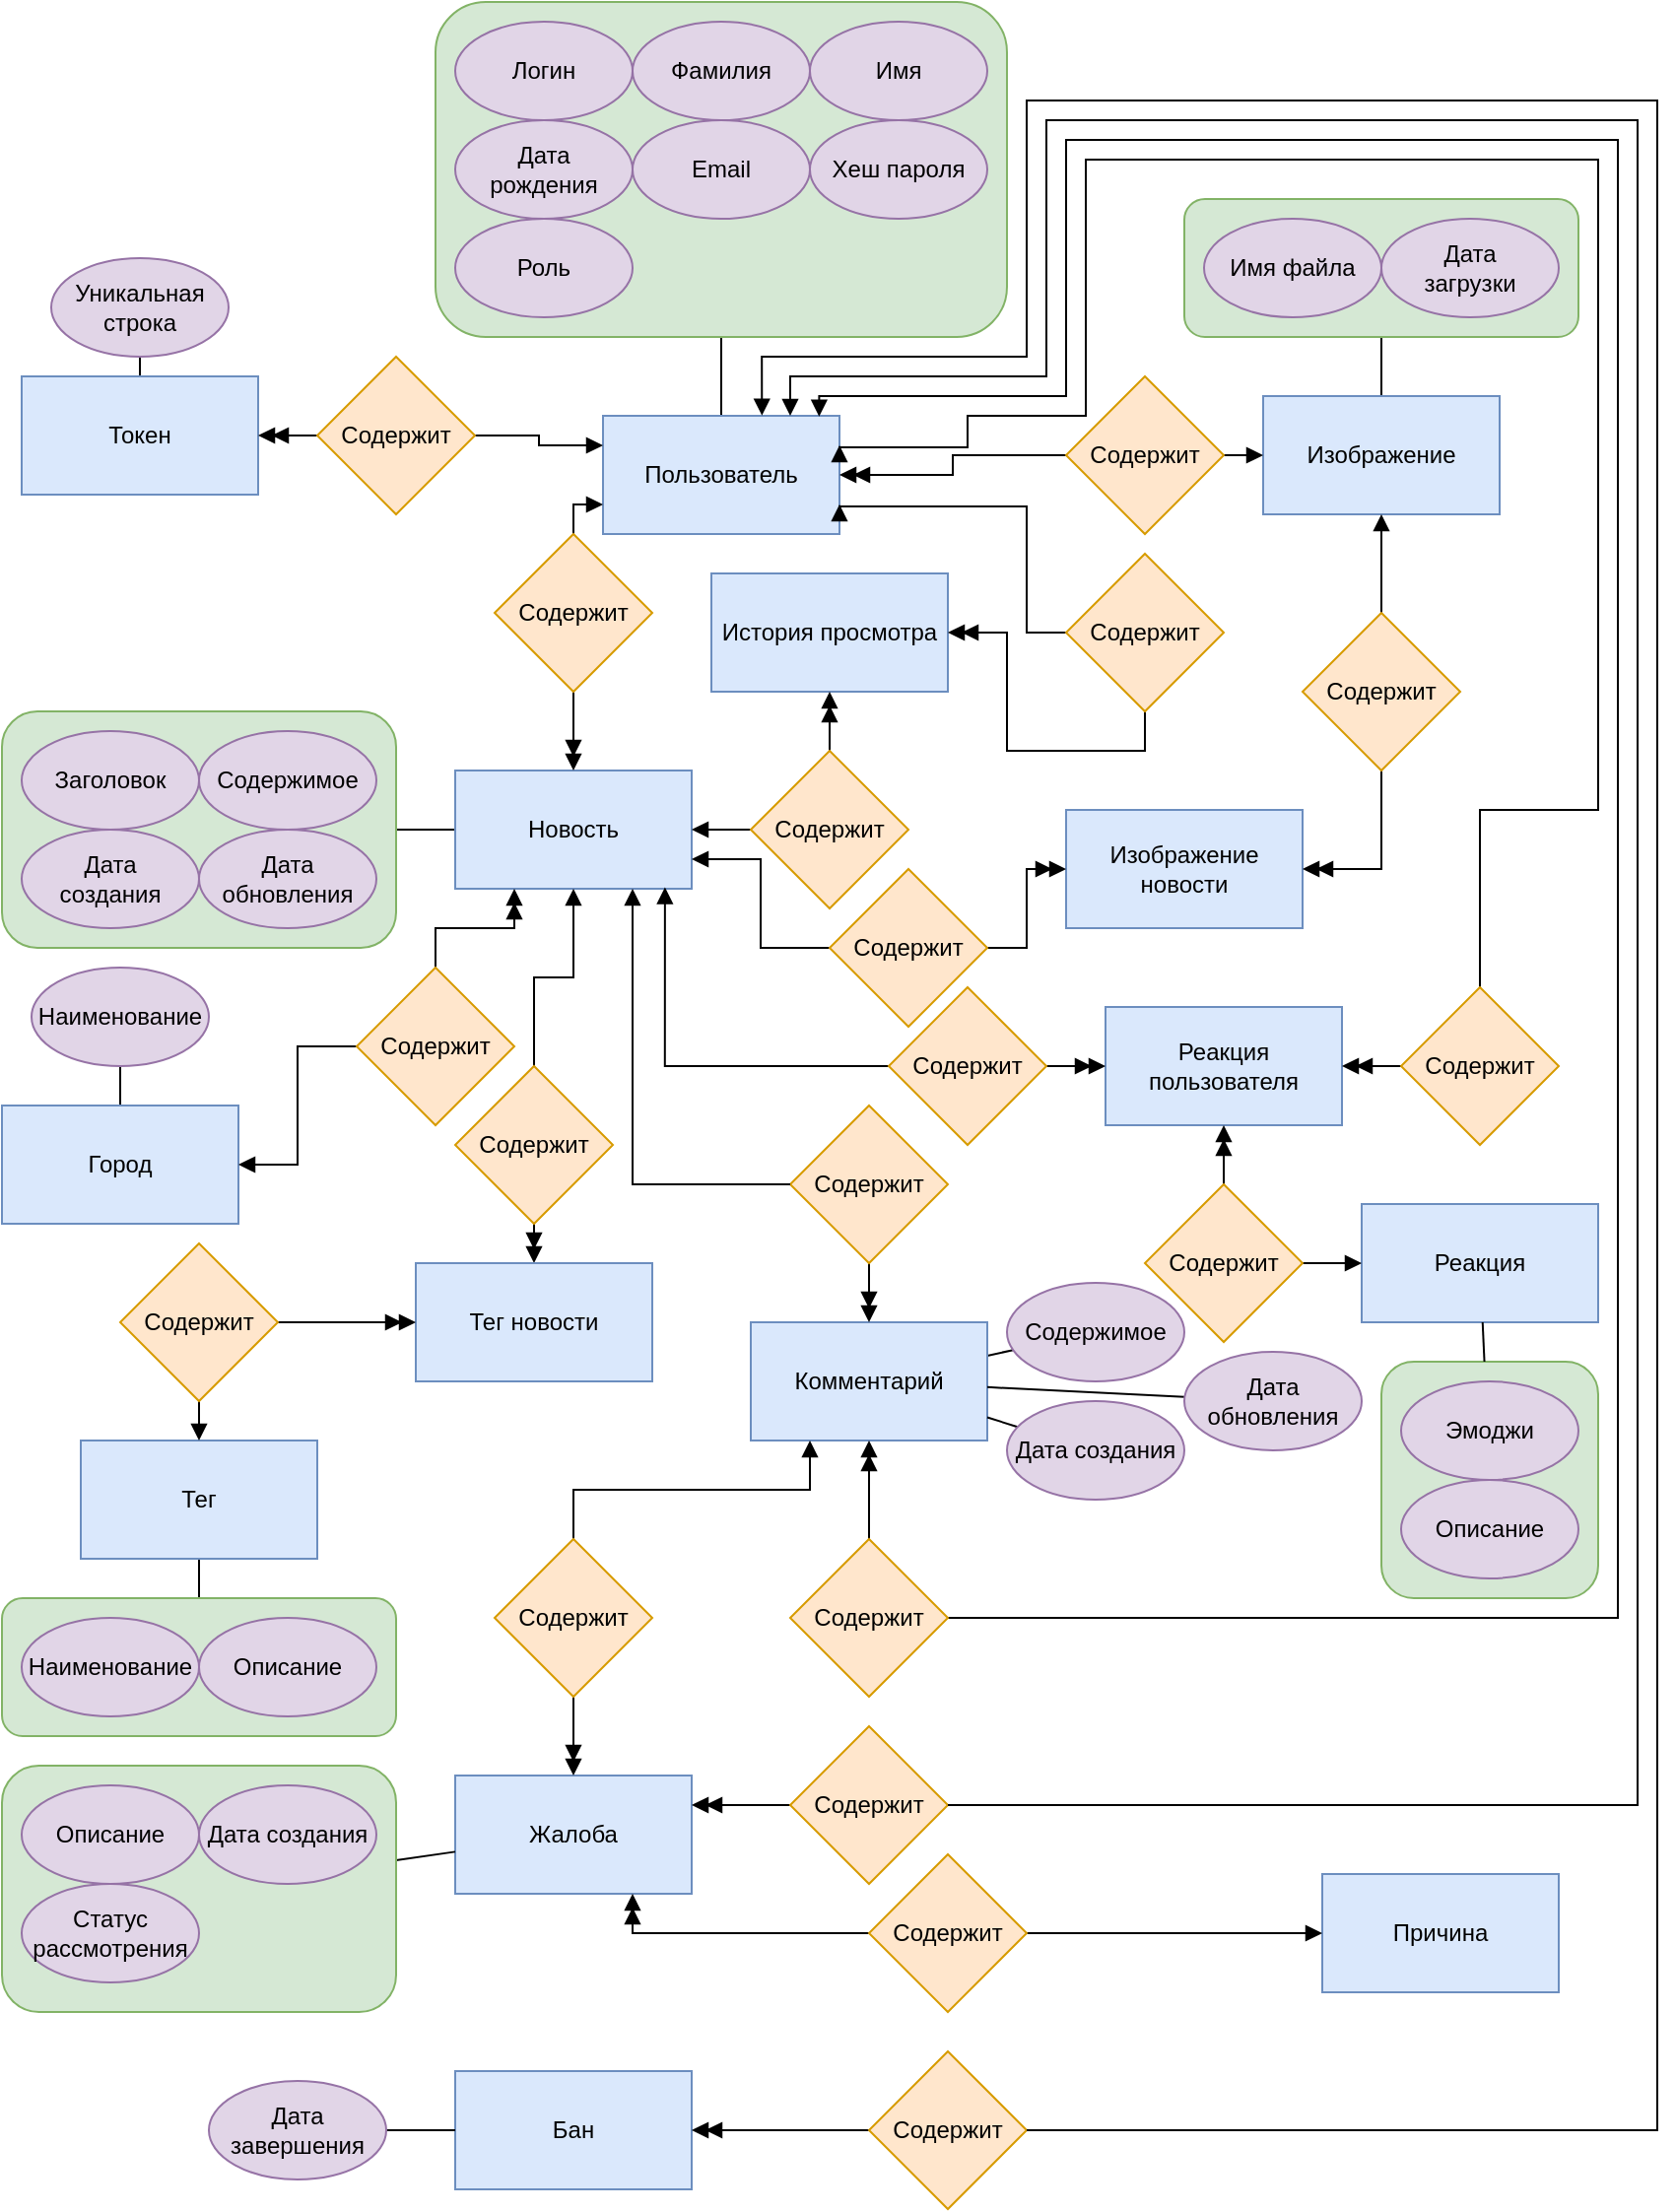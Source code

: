 <mxfile version="24.8.6" pages="3">
  <diagram name="Концептуальная" id="fN5RiBDsnc6K2vGgJuh0">
    <mxGraphModel dx="1462" dy="846" grid="1" gridSize="10" guides="1" tooltips="1" connect="1" arrows="1" fold="1" page="1" pageScale="1" pageWidth="827" pageHeight="1169" math="0" shadow="0">
      <root>
        <mxCell id="0" />
        <mxCell id="1" parent="0" />
        <mxCell id="DxYeMQyBx0yLixZsxOEt-5" style="edgeStyle=orthogonalEdgeStyle;rounded=0;orthogonalLoop=1;jettySize=auto;html=1;fontFamily=Helvetica;fontSize=12;fontColor=default;endArrow=none;endFill=0;" parent="1" source="6dAs6-ol2yKIA5nUsbIs-16" target="DxYeMQyBx0yLixZsxOEt-3" edge="1">
          <mxGeometry relative="1" as="geometry" />
        </mxCell>
        <mxCell id="6dAs6-ol2yKIA5nUsbIs-16" value="Пользователь" style="rounded=0;whiteSpace=wrap;html=1;fillColor=#dae8fc;strokeColor=#6c8ebf;" parent="1" vertex="1">
          <mxGeometry x="315" y="220" width="120" height="60" as="geometry" />
        </mxCell>
        <mxCell id="DxYeMQyBx0yLixZsxOEt-27" style="edgeStyle=orthogonalEdgeStyle;shape=connector;rounded=0;orthogonalLoop=1;jettySize=auto;html=1;strokeColor=default;align=center;verticalAlign=middle;fontFamily=Helvetica;fontSize=12;fontColor=default;labelBackgroundColor=default;endArrow=none;endFill=0;" parent="1" source="6dAs6-ol2yKIA5nUsbIs-18" target="DxYeMQyBx0yLixZsxOEt-26" edge="1">
          <mxGeometry relative="1" as="geometry" />
        </mxCell>
        <mxCell id="6dAs6-ol2yKIA5nUsbIs-18" value="Токен" style="rounded=0;whiteSpace=wrap;html=1;fillColor=#dae8fc;strokeColor=#6c8ebf;" parent="1" vertex="1">
          <mxGeometry x="20" y="200" width="120" height="60" as="geometry" />
        </mxCell>
        <mxCell id="DxYeMQyBx0yLixZsxOEt-65" style="edgeStyle=orthogonalEdgeStyle;shape=connector;rounded=0;orthogonalLoop=1;jettySize=auto;html=1;strokeColor=default;align=center;verticalAlign=middle;fontFamily=Helvetica;fontSize=12;fontColor=default;labelBackgroundColor=default;endArrow=none;endFill=0;" parent="1" source="6dAs6-ol2yKIA5nUsbIs-19" target="DxYeMQyBx0yLixZsxOEt-56" edge="1">
          <mxGeometry relative="1" as="geometry" />
        </mxCell>
        <mxCell id="6dAs6-ol2yKIA5nUsbIs-19" value="Новость" style="rounded=0;whiteSpace=wrap;html=1;fillColor=#dae8fc;strokeColor=#6c8ebf;" parent="1" vertex="1">
          <mxGeometry x="240" y="400" width="120" height="60" as="geometry" />
        </mxCell>
        <mxCell id="DxYeMQyBx0yLixZsxOEt-103" style="edgeStyle=orthogonalEdgeStyle;shape=connector;rounded=0;orthogonalLoop=1;jettySize=auto;html=1;strokeColor=default;align=center;verticalAlign=middle;fontFamily=Helvetica;fontSize=12;fontColor=default;labelBackgroundColor=default;endArrow=none;endFill=0;" parent="1" source="6dAs6-ol2yKIA5nUsbIs-20" target="DxYeMQyBx0yLixZsxOEt-93" edge="1">
          <mxGeometry relative="1" as="geometry" />
        </mxCell>
        <mxCell id="6dAs6-ol2yKIA5nUsbIs-20" value="Город" style="rounded=0;whiteSpace=wrap;html=1;fillColor=#dae8fc;strokeColor=#6c8ebf;" parent="1" vertex="1">
          <mxGeometry x="10" y="570" width="120" height="60" as="geometry" />
        </mxCell>
        <mxCell id="DxYeMQyBx0yLixZsxOEt-105" style="edgeStyle=orthogonalEdgeStyle;shape=connector;rounded=0;orthogonalLoop=1;jettySize=auto;html=1;strokeColor=default;align=center;verticalAlign=middle;fontFamily=Helvetica;fontSize=12;fontColor=default;labelBackgroundColor=default;endArrow=none;endFill=0;" parent="1" source="6dAs6-ol2yKIA5nUsbIs-21" target="DxYeMQyBx0yLixZsxOEt-97" edge="1">
          <mxGeometry relative="1" as="geometry" />
        </mxCell>
        <mxCell id="6dAs6-ol2yKIA5nUsbIs-21" value="Тег" style="rounded=0;whiteSpace=wrap;html=1;fillColor=#dae8fc;strokeColor=#6c8ebf;" parent="1" vertex="1">
          <mxGeometry x="50" y="740" width="120" height="60" as="geometry" />
        </mxCell>
        <mxCell id="6dAs6-ol2yKIA5nUsbIs-22" value="Реакция" style="rounded=0;whiteSpace=wrap;html=1;fillColor=#dae8fc;strokeColor=#6c8ebf;" parent="1" vertex="1">
          <mxGeometry x="700" y="620" width="120" height="60" as="geometry" />
        </mxCell>
        <mxCell id="6dAs6-ol2yKIA5nUsbIs-23" value="История просмотра" style="rounded=0;whiteSpace=wrap;html=1;fillColor=#dae8fc;strokeColor=#6c8ebf;" parent="1" vertex="1">
          <mxGeometry x="370" y="300" width="120" height="60" as="geometry" />
        </mxCell>
        <mxCell id="DxYeMQyBx0yLixZsxOEt-134" style="shape=connector;rounded=0;orthogonalLoop=1;jettySize=auto;html=1;strokeColor=default;align=center;verticalAlign=middle;fontFamily=Helvetica;fontSize=12;fontColor=default;labelBackgroundColor=default;endArrow=none;endFill=0;" parent="1" source="6dAs6-ol2yKIA5nUsbIs-24" target="DxYeMQyBx0yLixZsxOEt-131" edge="1">
          <mxGeometry relative="1" as="geometry" />
        </mxCell>
        <mxCell id="6dAs6-ol2yKIA5nUsbIs-24" value="Комментарий" style="rounded=0;whiteSpace=wrap;html=1;fillColor=#dae8fc;strokeColor=#6c8ebf;" parent="1" vertex="1">
          <mxGeometry x="390" y="680" width="120" height="60" as="geometry" />
        </mxCell>
        <mxCell id="6dAs6-ol2yKIA5nUsbIs-25" value="Жалоба" style="rounded=0;whiteSpace=wrap;html=1;fillColor=#dae8fc;strokeColor=#6c8ebf;" parent="1" vertex="1">
          <mxGeometry x="240" y="910" width="120" height="60" as="geometry" />
        </mxCell>
        <mxCell id="DxYeMQyBx0yLixZsxOEt-26" value="Уникальная строка" style="ellipse;whiteSpace=wrap;html=1;fillColor=#e1d5e7;strokeColor=#9673a6;" parent="1" vertex="1">
          <mxGeometry x="35" y="140" width="90" height="50" as="geometry" />
        </mxCell>
        <mxCell id="DxYeMQyBx0yLixZsxOEt-30" style="edgeStyle=orthogonalEdgeStyle;shape=connector;rounded=0;orthogonalLoop=1;jettySize=auto;html=1;exitX=1;exitY=0.5;exitDx=0;exitDy=0;entryX=0;entryY=0.25;entryDx=0;entryDy=0;strokeColor=default;align=center;verticalAlign=middle;fontFamily=Helvetica;fontSize=12;fontColor=default;labelBackgroundColor=default;endArrow=block;endFill=1;" parent="1" source="DxYeMQyBx0yLixZsxOEt-28" target="6dAs6-ol2yKIA5nUsbIs-16" edge="1">
          <mxGeometry relative="1" as="geometry">
            <mxPoint x="320" y="190.0" as="sourcePoint" />
          </mxGeometry>
        </mxCell>
        <mxCell id="DxYeMQyBx0yLixZsxOEt-31" style="edgeStyle=orthogonalEdgeStyle;shape=connector;rounded=0;orthogonalLoop=1;jettySize=auto;html=1;exitX=0;exitY=0.5;exitDx=0;exitDy=0;entryX=1;entryY=0.5;entryDx=0;entryDy=0;strokeColor=default;align=center;verticalAlign=middle;fontFamily=Helvetica;fontSize=12;fontColor=default;labelBackgroundColor=default;endArrow=doubleBlock;endFill=1;" parent="1" source="DxYeMQyBx0yLixZsxOEt-28" target="6dAs6-ol2yKIA5nUsbIs-18" edge="1">
          <mxGeometry relative="1" as="geometry" />
        </mxCell>
        <mxCell id="DxYeMQyBx0yLixZsxOEt-28" value="Содержит" style="rhombus;whiteSpace=wrap;html=1;rounded=0;strokeColor=#d79b00;align=center;verticalAlign=middle;fontFamily=Helvetica;fontSize=12;fillColor=#ffe6cc;" parent="1" vertex="1">
          <mxGeometry x="170" y="190" width="80" height="80" as="geometry" />
        </mxCell>
        <mxCell id="DxYeMQyBx0yLixZsxOEt-51" style="edgeStyle=orthogonalEdgeStyle;shape=connector;rounded=0;orthogonalLoop=1;jettySize=auto;html=1;strokeColor=default;align=center;verticalAlign=middle;fontFamily=Helvetica;fontSize=12;fontColor=default;labelBackgroundColor=default;endArrow=none;endFill=0;" parent="1" source="DxYeMQyBx0yLixZsxOEt-32" target="DxYeMQyBx0yLixZsxOEt-43" edge="1">
          <mxGeometry relative="1" as="geometry" />
        </mxCell>
        <mxCell id="DxYeMQyBx0yLixZsxOEt-32" value="Изображение" style="rounded=0;whiteSpace=wrap;html=1;fillColor=#dae8fc;strokeColor=#6c8ebf;" parent="1" vertex="1">
          <mxGeometry x="650" y="210" width="120" height="60" as="geometry" />
        </mxCell>
        <mxCell id="DxYeMQyBx0yLixZsxOEt-50" value="" style="group" parent="1" connectable="0" vertex="1">
          <mxGeometry x="610" y="110" width="200" height="70" as="geometry" />
        </mxCell>
        <mxCell id="DxYeMQyBx0yLixZsxOEt-43" value="" style="rounded=1;whiteSpace=wrap;html=1;fillColor=#d5e8d4;strokeColor=#82b366;" parent="DxYeMQyBx0yLixZsxOEt-50" vertex="1">
          <mxGeometry width="200" height="70" as="geometry" />
        </mxCell>
        <mxCell id="DxYeMQyBx0yLixZsxOEt-44" value="Имя файла" style="ellipse;whiteSpace=wrap;html=1;fillColor=#e1d5e7;strokeColor=#9673a6;" parent="DxYeMQyBx0yLixZsxOEt-50" vertex="1">
          <mxGeometry x="10" y="10" width="90" height="50" as="geometry" />
        </mxCell>
        <mxCell id="DxYeMQyBx0yLixZsxOEt-45" value="Дата&lt;div&gt;загрузки&lt;/div&gt;" style="ellipse;whiteSpace=wrap;html=1;fillColor=#e1d5e7;strokeColor=#9673a6;" parent="DxYeMQyBx0yLixZsxOEt-50" vertex="1">
          <mxGeometry x="100" y="10" width="90" height="50" as="geometry" />
        </mxCell>
        <mxCell id="DxYeMQyBx0yLixZsxOEt-53" style="edgeStyle=orthogonalEdgeStyle;shape=connector;rounded=0;orthogonalLoop=1;jettySize=auto;html=1;exitX=0;exitY=0.5;exitDx=0;exitDy=0;entryX=1;entryY=0.5;entryDx=0;entryDy=0;strokeColor=default;align=center;verticalAlign=middle;fontFamily=Helvetica;fontSize=12;fontColor=default;labelBackgroundColor=default;endArrow=doubleBlock;endFill=1;" parent="1" source="DxYeMQyBx0yLixZsxOEt-52" target="6dAs6-ol2yKIA5nUsbIs-16" edge="1">
          <mxGeometry relative="1" as="geometry" />
        </mxCell>
        <mxCell id="DxYeMQyBx0yLixZsxOEt-54" style="edgeStyle=orthogonalEdgeStyle;shape=connector;rounded=0;orthogonalLoop=1;jettySize=auto;html=1;exitX=1;exitY=0.5;exitDx=0;exitDy=0;entryX=0;entryY=0.5;entryDx=0;entryDy=0;strokeColor=default;align=center;verticalAlign=middle;fontFamily=Helvetica;fontSize=12;fontColor=default;labelBackgroundColor=default;endArrow=block;endFill=1;" parent="1" source="DxYeMQyBx0yLixZsxOEt-52" target="DxYeMQyBx0yLixZsxOEt-32" edge="1">
          <mxGeometry relative="1" as="geometry" />
        </mxCell>
        <mxCell id="DxYeMQyBx0yLixZsxOEt-52" value="Содержит" style="rhombus;whiteSpace=wrap;html=1;rounded=0;strokeColor=#d79b00;align=center;verticalAlign=middle;fontFamily=Helvetica;fontSize=12;fillColor=#ffe6cc;" parent="1" vertex="1">
          <mxGeometry x="550" y="200" width="80" height="80" as="geometry" />
        </mxCell>
        <mxCell id="DxYeMQyBx0yLixZsxOEt-64" value="" style="group" parent="1" connectable="0" vertex="1">
          <mxGeometry x="10" y="370" width="200" height="120" as="geometry" />
        </mxCell>
        <mxCell id="DxYeMQyBx0yLixZsxOEt-56" value="" style="rounded=1;whiteSpace=wrap;html=1;fillColor=#d5e8d4;strokeColor=#82b366;" parent="DxYeMQyBx0yLixZsxOEt-64" vertex="1">
          <mxGeometry width="200" height="120" as="geometry" />
        </mxCell>
        <mxCell id="DxYeMQyBx0yLixZsxOEt-57" value="Заголовок" style="ellipse;whiteSpace=wrap;html=1;fillColor=#e1d5e7;strokeColor=#9673a6;" parent="DxYeMQyBx0yLixZsxOEt-64" vertex="1">
          <mxGeometry x="10" y="10" width="90" height="50" as="geometry" />
        </mxCell>
        <mxCell id="DxYeMQyBx0yLixZsxOEt-58" value="Содержимое" style="ellipse;whiteSpace=wrap;html=1;fillColor=#e1d5e7;strokeColor=#9673a6;" parent="DxYeMQyBx0yLixZsxOEt-64" vertex="1">
          <mxGeometry x="100" y="10" width="90" height="50" as="geometry" />
        </mxCell>
        <mxCell id="DxYeMQyBx0yLixZsxOEt-59" value="Дата обновления" style="ellipse;whiteSpace=wrap;html=1;fillColor=#e1d5e7;strokeColor=#9673a6;" parent="DxYeMQyBx0yLixZsxOEt-64" vertex="1">
          <mxGeometry x="100" y="60" width="90" height="50" as="geometry" />
        </mxCell>
        <mxCell id="DxYeMQyBx0yLixZsxOEt-60" value="Дата&lt;div&gt;создания&lt;/div&gt;" style="ellipse;whiteSpace=wrap;html=1;fillColor=#e1d5e7;strokeColor=#9673a6;" parent="DxYeMQyBx0yLixZsxOEt-64" vertex="1">
          <mxGeometry x="10" y="60" width="90" height="50" as="geometry" />
        </mxCell>
        <mxCell id="DxYeMQyBx0yLixZsxOEt-67" style="edgeStyle=orthogonalEdgeStyle;shape=connector;rounded=0;orthogonalLoop=1;jettySize=auto;html=1;exitX=0.5;exitY=0;exitDx=0;exitDy=0;entryX=0;entryY=0.75;entryDx=0;entryDy=0;strokeColor=default;align=center;verticalAlign=middle;fontFamily=Helvetica;fontSize=12;fontColor=default;labelBackgroundColor=default;endArrow=block;endFill=1;" parent="1" source="DxYeMQyBx0yLixZsxOEt-66" target="6dAs6-ol2yKIA5nUsbIs-16" edge="1">
          <mxGeometry relative="1" as="geometry">
            <Array as="points">
              <mxPoint x="300" y="265" />
            </Array>
          </mxGeometry>
        </mxCell>
        <mxCell id="DxYeMQyBx0yLixZsxOEt-68" style="edgeStyle=orthogonalEdgeStyle;shape=connector;rounded=0;orthogonalLoop=1;jettySize=auto;html=1;exitX=0.5;exitY=1;exitDx=0;exitDy=0;entryX=0.5;entryY=0;entryDx=0;entryDy=0;strokeColor=default;align=center;verticalAlign=middle;fontFamily=Helvetica;fontSize=12;fontColor=default;labelBackgroundColor=default;endArrow=doubleBlock;endFill=1;" parent="1" source="DxYeMQyBx0yLixZsxOEt-66" target="6dAs6-ol2yKIA5nUsbIs-19" edge="1">
          <mxGeometry relative="1" as="geometry" />
        </mxCell>
        <mxCell id="DxYeMQyBx0yLixZsxOEt-66" value="Содержит" style="rhombus;whiteSpace=wrap;html=1;rounded=0;strokeColor=#d79b00;align=center;verticalAlign=middle;fontFamily=Helvetica;fontSize=12;fillColor=#ffe6cc;" parent="1" vertex="1">
          <mxGeometry x="260" y="280" width="80" height="80" as="geometry" />
        </mxCell>
        <mxCell id="DxYeMQyBx0yLixZsxOEt-70" value="Изображение новости" style="rounded=0;whiteSpace=wrap;html=1;fillColor=#dae8fc;strokeColor=#6c8ebf;" parent="1" vertex="1">
          <mxGeometry x="550" y="420" width="120" height="60" as="geometry" />
        </mxCell>
        <mxCell id="DxYeMQyBx0yLixZsxOEt-73" style="edgeStyle=orthogonalEdgeStyle;shape=connector;rounded=0;orthogonalLoop=1;jettySize=auto;html=1;exitX=0.5;exitY=1;exitDx=0;exitDy=0;entryX=1;entryY=0.5;entryDx=0;entryDy=0;strokeColor=default;align=center;verticalAlign=middle;fontFamily=Helvetica;fontSize=12;fontColor=default;labelBackgroundColor=default;endArrow=doubleBlock;endFill=1;" parent="1" source="DxYeMQyBx0yLixZsxOEt-72" target="DxYeMQyBx0yLixZsxOEt-70" edge="1">
          <mxGeometry relative="1" as="geometry" />
        </mxCell>
        <mxCell id="DxYeMQyBx0yLixZsxOEt-74" style="edgeStyle=orthogonalEdgeStyle;shape=connector;rounded=0;orthogonalLoop=1;jettySize=auto;html=1;exitX=0.5;exitY=0;exitDx=0;exitDy=0;entryX=0.5;entryY=1;entryDx=0;entryDy=0;strokeColor=default;align=center;verticalAlign=middle;fontFamily=Helvetica;fontSize=12;fontColor=default;labelBackgroundColor=default;endArrow=block;endFill=1;" parent="1" source="DxYeMQyBx0yLixZsxOEt-72" target="DxYeMQyBx0yLixZsxOEt-32" edge="1">
          <mxGeometry relative="1" as="geometry" />
        </mxCell>
        <mxCell id="DxYeMQyBx0yLixZsxOEt-72" value="Содержит" style="rhombus;whiteSpace=wrap;html=1;rounded=0;strokeColor=#d79b00;align=center;verticalAlign=middle;fontFamily=Helvetica;fontSize=12;fillColor=#ffe6cc;" parent="1" vertex="1">
          <mxGeometry x="670" y="320" width="80" height="80" as="geometry" />
        </mxCell>
        <mxCell id="DxYeMQyBx0yLixZsxOEt-77" style="edgeStyle=orthogonalEdgeStyle;shape=connector;rounded=0;orthogonalLoop=1;jettySize=auto;html=1;exitX=0;exitY=0.5;exitDx=0;exitDy=0;entryX=1;entryY=0.75;entryDx=0;entryDy=0;strokeColor=default;align=center;verticalAlign=middle;fontFamily=Helvetica;fontSize=12;fontColor=default;labelBackgroundColor=default;endArrow=block;endFill=1;" parent="1" source="DxYeMQyBx0yLixZsxOEt-76" target="6dAs6-ol2yKIA5nUsbIs-19" edge="1">
          <mxGeometry relative="1" as="geometry" />
        </mxCell>
        <mxCell id="DxYeMQyBx0yLixZsxOEt-78" style="edgeStyle=orthogonalEdgeStyle;shape=connector;rounded=0;orthogonalLoop=1;jettySize=auto;html=1;exitX=1;exitY=0.5;exitDx=0;exitDy=0;entryX=0;entryY=0.5;entryDx=0;entryDy=0;strokeColor=default;align=center;verticalAlign=middle;fontFamily=Helvetica;fontSize=12;fontColor=default;labelBackgroundColor=default;endArrow=doubleBlock;endFill=1;" parent="1" source="DxYeMQyBx0yLixZsxOEt-76" target="DxYeMQyBx0yLixZsxOEt-70" edge="1">
          <mxGeometry relative="1" as="geometry" />
        </mxCell>
        <mxCell id="DxYeMQyBx0yLixZsxOEt-76" value="Содержит" style="rhombus;whiteSpace=wrap;html=1;rounded=0;strokeColor=#d79b00;align=center;verticalAlign=middle;fontFamily=Helvetica;fontSize=12;fillColor=#ffe6cc;" parent="1" vertex="1">
          <mxGeometry x="430" y="450" width="80" height="80" as="geometry" />
        </mxCell>
        <mxCell id="DxYeMQyBx0yLixZsxOEt-82" style="edgeStyle=orthogonalEdgeStyle;shape=connector;rounded=0;orthogonalLoop=1;jettySize=auto;html=1;exitX=0;exitY=0.5;exitDx=0;exitDy=0;entryX=1;entryY=0.75;entryDx=0;entryDy=0;strokeColor=default;align=center;verticalAlign=middle;fontFamily=Helvetica;fontSize=12;fontColor=default;labelBackgroundColor=default;endArrow=block;endFill=1;" parent="1" source="DxYeMQyBx0yLixZsxOEt-81" target="6dAs6-ol2yKIA5nUsbIs-16" edge="1">
          <mxGeometry relative="1" as="geometry">
            <Array as="points">
              <mxPoint x="530" y="330" />
              <mxPoint x="530" y="266" />
            </Array>
          </mxGeometry>
        </mxCell>
        <mxCell id="DxYeMQyBx0yLixZsxOEt-83" style="edgeStyle=orthogonalEdgeStyle;shape=connector;rounded=0;orthogonalLoop=1;jettySize=auto;html=1;exitX=0.5;exitY=1;exitDx=0;exitDy=0;entryX=1;entryY=0.5;entryDx=0;entryDy=0;strokeColor=default;align=center;verticalAlign=middle;fontFamily=Helvetica;fontSize=12;fontColor=default;labelBackgroundColor=default;endArrow=doubleBlock;endFill=1;" parent="1" source="DxYeMQyBx0yLixZsxOEt-81" target="6dAs6-ol2yKIA5nUsbIs-23" edge="1">
          <mxGeometry relative="1" as="geometry" />
        </mxCell>
        <mxCell id="DxYeMQyBx0yLixZsxOEt-81" value="Содержит" style="rhombus;whiteSpace=wrap;html=1;rounded=0;strokeColor=#d79b00;align=center;verticalAlign=middle;fontFamily=Helvetica;fontSize=12;fillColor=#ffe6cc;" parent="1" vertex="1">
          <mxGeometry x="550" y="290" width="80" height="80" as="geometry" />
        </mxCell>
        <mxCell id="DxYeMQyBx0yLixZsxOEt-85" style="edgeStyle=orthogonalEdgeStyle;shape=connector;rounded=0;orthogonalLoop=1;jettySize=auto;html=1;exitX=0;exitY=0.5;exitDx=0;exitDy=0;entryX=1;entryY=0.5;entryDx=0;entryDy=0;strokeColor=default;align=center;verticalAlign=middle;fontFamily=Helvetica;fontSize=12;fontColor=default;labelBackgroundColor=default;endArrow=block;endFill=1;" parent="1" source="DxYeMQyBx0yLixZsxOEt-84" target="6dAs6-ol2yKIA5nUsbIs-19" edge="1">
          <mxGeometry relative="1" as="geometry" />
        </mxCell>
        <mxCell id="DxYeMQyBx0yLixZsxOEt-86" style="edgeStyle=orthogonalEdgeStyle;shape=connector;rounded=0;orthogonalLoop=1;jettySize=auto;html=1;exitX=0.5;exitY=0;exitDx=0;exitDy=0;entryX=0.5;entryY=1;entryDx=0;entryDy=0;strokeColor=default;align=center;verticalAlign=middle;fontFamily=Helvetica;fontSize=12;fontColor=default;labelBackgroundColor=default;endArrow=doubleBlock;endFill=1;" parent="1" source="DxYeMQyBx0yLixZsxOEt-84" target="6dAs6-ol2yKIA5nUsbIs-23" edge="1">
          <mxGeometry relative="1" as="geometry" />
        </mxCell>
        <mxCell id="DxYeMQyBx0yLixZsxOEt-84" value="Содержит" style="rhombus;whiteSpace=wrap;html=1;rounded=0;strokeColor=#d79b00;align=center;verticalAlign=middle;fontFamily=Helvetica;fontSize=12;fillColor=#ffe6cc;" parent="1" vertex="1">
          <mxGeometry x="390" y="390" width="80" height="80" as="geometry" />
        </mxCell>
        <mxCell id="DxYeMQyBx0yLixZsxOEt-93" value="Наименование" style="ellipse;whiteSpace=wrap;html=1;fillColor=#e1d5e7;strokeColor=#9673a6;" parent="1" vertex="1">
          <mxGeometry x="25" y="500" width="90" height="50" as="geometry" />
        </mxCell>
        <mxCell id="DxYeMQyBx0yLixZsxOEt-102" value="" style="group" parent="1" connectable="0" vertex="1">
          <mxGeometry x="10" y="820" width="200" height="70" as="geometry" />
        </mxCell>
        <mxCell id="DxYeMQyBx0yLixZsxOEt-97" value="" style="rounded=1;whiteSpace=wrap;html=1;fillColor=#d5e8d4;strokeColor=#82b366;" parent="DxYeMQyBx0yLixZsxOEt-102" vertex="1">
          <mxGeometry width="200" height="70" as="geometry" />
        </mxCell>
        <mxCell id="DxYeMQyBx0yLixZsxOEt-98" value="Наименование" style="ellipse;whiteSpace=wrap;html=1;fillColor=#e1d5e7;strokeColor=#9673a6;" parent="DxYeMQyBx0yLixZsxOEt-102" vertex="1">
          <mxGeometry x="10" y="10" width="90" height="50" as="geometry" />
        </mxCell>
        <mxCell id="DxYeMQyBx0yLixZsxOEt-99" value="Описание" style="ellipse;whiteSpace=wrap;html=1;fillColor=#e1d5e7;strokeColor=#9673a6;" parent="DxYeMQyBx0yLixZsxOEt-102" vertex="1">
          <mxGeometry x="100" y="10" width="90" height="50" as="geometry" />
        </mxCell>
        <mxCell id="DxYeMQyBx0yLixZsxOEt-112" style="edgeStyle=orthogonalEdgeStyle;shape=connector;rounded=0;orthogonalLoop=1;jettySize=auto;html=1;exitX=0.5;exitY=0;exitDx=0;exitDy=0;entryX=0.5;entryY=1;entryDx=0;entryDy=0;strokeColor=default;align=center;verticalAlign=middle;fontFamily=Helvetica;fontSize=12;fontColor=default;labelBackgroundColor=default;endArrow=block;endFill=1;" parent="1" source="DxYeMQyBx0yLixZsxOEt-106" target="6dAs6-ol2yKIA5nUsbIs-19" edge="1">
          <mxGeometry relative="1" as="geometry" />
        </mxCell>
        <mxCell id="DxYeMQyBx0yLixZsxOEt-163" style="edgeStyle=orthogonalEdgeStyle;shape=connector;rounded=0;orthogonalLoop=1;jettySize=auto;html=1;exitX=0.5;exitY=1;exitDx=0;exitDy=0;entryX=0.5;entryY=0;entryDx=0;entryDy=0;strokeColor=default;align=center;verticalAlign=middle;fontFamily=Helvetica;fontSize=12;fontColor=default;labelBackgroundColor=default;endArrow=doubleBlock;endFill=1;" parent="1" source="DxYeMQyBx0yLixZsxOEt-106" target="DxYeMQyBx0yLixZsxOEt-162" edge="1">
          <mxGeometry relative="1" as="geometry" />
        </mxCell>
        <mxCell id="DxYeMQyBx0yLixZsxOEt-106" value="Содержит" style="rhombus;whiteSpace=wrap;html=1;rounded=0;strokeColor=#d79b00;align=center;verticalAlign=middle;fontFamily=Helvetica;fontSize=12;fillColor=#ffe6cc;" parent="1" vertex="1">
          <mxGeometry x="240" y="550" width="80" height="80" as="geometry" />
        </mxCell>
        <mxCell id="DxYeMQyBx0yLixZsxOEt-108" style="edgeStyle=orthogonalEdgeStyle;shape=connector;rounded=0;orthogonalLoop=1;jettySize=auto;html=1;exitX=0;exitY=0.5;exitDx=0;exitDy=0;entryX=1;entryY=0.5;entryDx=0;entryDy=0;strokeColor=default;align=center;verticalAlign=middle;fontFamily=Helvetica;fontSize=12;fontColor=default;labelBackgroundColor=default;endArrow=block;endFill=1;" parent="1" source="DxYeMQyBx0yLixZsxOEt-107" target="6dAs6-ol2yKIA5nUsbIs-20" edge="1">
          <mxGeometry relative="1" as="geometry" />
        </mxCell>
        <mxCell id="DxYeMQyBx0yLixZsxOEt-110" style="edgeStyle=orthogonalEdgeStyle;shape=connector;rounded=0;orthogonalLoop=1;jettySize=auto;html=1;exitX=0.5;exitY=0;exitDx=0;exitDy=0;entryX=0.25;entryY=1;entryDx=0;entryDy=0;strokeColor=default;align=center;verticalAlign=middle;fontFamily=Helvetica;fontSize=12;fontColor=default;labelBackgroundColor=default;endArrow=doubleBlock;endFill=1;" parent="1" source="DxYeMQyBx0yLixZsxOEt-107" target="6dAs6-ol2yKIA5nUsbIs-19" edge="1">
          <mxGeometry relative="1" as="geometry" />
        </mxCell>
        <mxCell id="DxYeMQyBx0yLixZsxOEt-107" value="Содержит" style="rhombus;whiteSpace=wrap;html=1;rounded=0;strokeColor=#d79b00;align=center;verticalAlign=middle;fontFamily=Helvetica;fontSize=12;fillColor=#ffe6cc;" parent="1" vertex="1">
          <mxGeometry x="190" y="500" width="80" height="80" as="geometry" />
        </mxCell>
        <mxCell id="DxYeMQyBx0yLixZsxOEt-113" value="Реакция пользователя" style="rounded=0;whiteSpace=wrap;html=1;fillColor=#dae8fc;strokeColor=#6c8ebf;" parent="1" vertex="1">
          <mxGeometry x="570" y="520" width="120" height="60" as="geometry" />
        </mxCell>
        <mxCell id="DxYeMQyBx0yLixZsxOEt-115" style="edgeStyle=orthogonalEdgeStyle;shape=connector;rounded=0;orthogonalLoop=1;jettySize=auto;html=1;exitX=1;exitY=0.5;exitDx=0;exitDy=0;entryX=0;entryY=0.5;entryDx=0;entryDy=0;strokeColor=default;align=center;verticalAlign=middle;fontFamily=Helvetica;fontSize=12;fontColor=default;labelBackgroundColor=default;endArrow=doubleBlock;endFill=1;" parent="1" source="DxYeMQyBx0yLixZsxOEt-114" target="DxYeMQyBx0yLixZsxOEt-113" edge="1">
          <mxGeometry relative="1" as="geometry" />
        </mxCell>
        <mxCell id="DxYeMQyBx0yLixZsxOEt-116" style="edgeStyle=orthogonalEdgeStyle;shape=connector;rounded=0;orthogonalLoop=1;jettySize=auto;html=1;exitX=0;exitY=0.5;exitDx=0;exitDy=0;entryX=0.887;entryY=0.988;entryDx=0;entryDy=0;strokeColor=default;align=center;verticalAlign=middle;fontFamily=Helvetica;fontSize=12;fontColor=default;labelBackgroundColor=default;endArrow=block;endFill=1;entryPerimeter=0;" parent="1" source="DxYeMQyBx0yLixZsxOEt-114" target="6dAs6-ol2yKIA5nUsbIs-19" edge="1">
          <mxGeometry relative="1" as="geometry" />
        </mxCell>
        <mxCell id="DxYeMQyBx0yLixZsxOEt-114" value="Содержит" style="rhombus;whiteSpace=wrap;html=1;rounded=0;strokeColor=#d79b00;align=center;verticalAlign=middle;fontFamily=Helvetica;fontSize=12;fillColor=#ffe6cc;" parent="1" vertex="1">
          <mxGeometry x="460" y="510" width="80" height="80" as="geometry" />
        </mxCell>
        <mxCell id="DxYeMQyBx0yLixZsxOEt-118" style="edgeStyle=orthogonalEdgeStyle;shape=connector;rounded=0;orthogonalLoop=1;jettySize=auto;html=1;exitX=0.5;exitY=0;exitDx=0;exitDy=0;entryX=1;entryY=0.25;entryDx=0;entryDy=0;strokeColor=default;align=center;verticalAlign=middle;fontFamily=Helvetica;fontSize=12;fontColor=default;labelBackgroundColor=default;endArrow=block;endFill=1;" parent="1" source="DxYeMQyBx0yLixZsxOEt-117" target="6dAs6-ol2yKIA5nUsbIs-16" edge="1">
          <mxGeometry relative="1" as="geometry">
            <Array as="points">
              <mxPoint x="760" y="420" />
              <mxPoint x="820" y="420" />
              <mxPoint x="820" y="90" />
              <mxPoint x="560" y="90" />
              <mxPoint x="560" y="220" />
              <mxPoint x="500" y="220" />
              <mxPoint x="500" y="236" />
              <mxPoint x="435" y="236" />
            </Array>
          </mxGeometry>
        </mxCell>
        <mxCell id="DxYeMQyBx0yLixZsxOEt-119" style="edgeStyle=orthogonalEdgeStyle;shape=connector;rounded=0;orthogonalLoop=1;jettySize=auto;html=1;exitX=0;exitY=0.5;exitDx=0;exitDy=0;entryX=1;entryY=0.5;entryDx=0;entryDy=0;strokeColor=default;align=center;verticalAlign=middle;fontFamily=Helvetica;fontSize=12;fontColor=default;labelBackgroundColor=default;endArrow=doubleBlock;endFill=1;" parent="1" source="DxYeMQyBx0yLixZsxOEt-117" target="DxYeMQyBx0yLixZsxOEt-113" edge="1">
          <mxGeometry relative="1" as="geometry" />
        </mxCell>
        <mxCell id="DxYeMQyBx0yLixZsxOEt-117" value="Содержит" style="rhombus;whiteSpace=wrap;html=1;rounded=0;strokeColor=#d79b00;align=center;verticalAlign=middle;fontFamily=Helvetica;fontSize=12;fillColor=#ffe6cc;" parent="1" vertex="1">
          <mxGeometry x="720" y="510" width="80" height="80" as="geometry" />
        </mxCell>
        <mxCell id="DxYeMQyBx0yLixZsxOEt-122" style="edgeStyle=orthogonalEdgeStyle;shape=connector;rounded=0;orthogonalLoop=1;jettySize=auto;html=1;exitX=0.5;exitY=0;exitDx=0;exitDy=0;entryX=0.5;entryY=1;entryDx=0;entryDy=0;strokeColor=default;align=center;verticalAlign=middle;fontFamily=Helvetica;fontSize=12;fontColor=default;labelBackgroundColor=default;endArrow=doubleBlock;endFill=1;" parent="1" source="DxYeMQyBx0yLixZsxOEt-121" target="DxYeMQyBx0yLixZsxOEt-113" edge="1">
          <mxGeometry relative="1" as="geometry" />
        </mxCell>
        <mxCell id="DxYeMQyBx0yLixZsxOEt-123" style="edgeStyle=orthogonalEdgeStyle;shape=connector;rounded=0;orthogonalLoop=1;jettySize=auto;html=1;exitX=1;exitY=0.5;exitDx=0;exitDy=0;entryX=0;entryY=0.5;entryDx=0;entryDy=0;strokeColor=default;align=center;verticalAlign=middle;fontFamily=Helvetica;fontSize=12;fontColor=default;labelBackgroundColor=default;endArrow=block;endFill=1;" parent="1" source="DxYeMQyBx0yLixZsxOEt-121" target="6dAs6-ol2yKIA5nUsbIs-22" edge="1">
          <mxGeometry relative="1" as="geometry" />
        </mxCell>
        <mxCell id="DxYeMQyBx0yLixZsxOEt-121" value="Содержит" style="rhombus;whiteSpace=wrap;html=1;rounded=0;strokeColor=#d79b00;align=center;verticalAlign=middle;fontFamily=Helvetica;fontSize=12;fillColor=#ffe6cc;" parent="1" vertex="1">
          <mxGeometry x="590" y="610" width="80" height="80" as="geometry" />
        </mxCell>
        <mxCell id="DxYeMQyBx0yLixZsxOEt-127" style="edgeStyle=orthogonalEdgeStyle;shape=connector;rounded=0;orthogonalLoop=1;jettySize=auto;html=1;exitX=0.5;exitY=1;exitDx=0;exitDy=0;entryX=0.5;entryY=0;entryDx=0;entryDy=0;strokeColor=default;align=center;verticalAlign=middle;fontFamily=Helvetica;fontSize=12;fontColor=default;labelBackgroundColor=default;endArrow=doubleBlock;endFill=1;" parent="1" source="DxYeMQyBx0yLixZsxOEt-125" target="6dAs6-ol2yKIA5nUsbIs-24" edge="1">
          <mxGeometry relative="1" as="geometry" />
        </mxCell>
        <mxCell id="DxYeMQyBx0yLixZsxOEt-125" value="Содержит" style="rhombus;whiteSpace=wrap;html=1;rounded=0;strokeColor=#d79b00;align=center;verticalAlign=middle;fontFamily=Helvetica;fontSize=12;fillColor=#ffe6cc;" parent="1" vertex="1">
          <mxGeometry x="410" y="570" width="80" height="80" as="geometry" />
        </mxCell>
        <mxCell id="DxYeMQyBx0yLixZsxOEt-126" style="edgeStyle=orthogonalEdgeStyle;shape=connector;rounded=0;orthogonalLoop=1;jettySize=auto;html=1;exitX=0;exitY=0.5;exitDx=0;exitDy=0;entryX=0.75;entryY=1;entryDx=0;entryDy=0;strokeColor=default;align=center;verticalAlign=middle;fontFamily=Helvetica;fontSize=12;fontColor=default;labelBackgroundColor=default;endArrow=block;endFill=1;" parent="1" source="DxYeMQyBx0yLixZsxOEt-125" target="6dAs6-ol2yKIA5nUsbIs-19" edge="1">
          <mxGeometry relative="1" as="geometry" />
        </mxCell>
        <mxCell id="DxYeMQyBx0yLixZsxOEt-129" style="edgeStyle=orthogonalEdgeStyle;shape=connector;rounded=0;orthogonalLoop=1;jettySize=auto;html=1;exitX=0.5;exitY=0;exitDx=0;exitDy=0;entryX=0.5;entryY=1;entryDx=0;entryDy=0;strokeColor=default;align=center;verticalAlign=middle;fontFamily=Helvetica;fontSize=12;fontColor=default;labelBackgroundColor=default;endArrow=doubleBlock;endFill=1;" parent="1" source="DxYeMQyBx0yLixZsxOEt-128" target="6dAs6-ol2yKIA5nUsbIs-24" edge="1">
          <mxGeometry relative="1" as="geometry" />
        </mxCell>
        <mxCell id="DxYeMQyBx0yLixZsxOEt-130" style="edgeStyle=orthogonalEdgeStyle;shape=connector;rounded=0;orthogonalLoop=1;jettySize=auto;html=1;exitX=1;exitY=0.5;exitDx=0;exitDy=0;entryX=0.914;entryY=0.006;entryDx=0;entryDy=0;strokeColor=default;align=center;verticalAlign=middle;fontFamily=Helvetica;fontSize=12;fontColor=default;labelBackgroundColor=default;endArrow=block;endFill=1;entryPerimeter=0;" parent="1" source="DxYeMQyBx0yLixZsxOEt-128" target="6dAs6-ol2yKIA5nUsbIs-16" edge="1">
          <mxGeometry relative="1" as="geometry">
            <Array as="points">
              <mxPoint x="830" y="830" />
              <mxPoint x="830" y="80" />
              <mxPoint x="550" y="80" />
              <mxPoint x="550" y="210" />
              <mxPoint x="425" y="210" />
            </Array>
          </mxGeometry>
        </mxCell>
        <mxCell id="DxYeMQyBx0yLixZsxOEt-128" value="Содержит" style="rhombus;whiteSpace=wrap;html=1;rounded=0;strokeColor=#d79b00;align=center;verticalAlign=middle;fontFamily=Helvetica;fontSize=12;fillColor=#ffe6cc;" parent="1" vertex="1">
          <mxGeometry x="410" y="790" width="80" height="80" as="geometry" />
        </mxCell>
        <mxCell id="DxYeMQyBx0yLixZsxOEt-131" value="Содержимое" style="ellipse;whiteSpace=wrap;html=1;fillColor=#e1d5e7;strokeColor=#9673a6;" parent="1" vertex="1">
          <mxGeometry x="520" y="660" width="90" height="50" as="geometry" />
        </mxCell>
        <mxCell id="DxYeMQyBx0yLixZsxOEt-136" style="shape=connector;rounded=0;orthogonalLoop=1;jettySize=auto;html=1;strokeColor=default;align=center;verticalAlign=middle;fontFamily=Helvetica;fontSize=12;fontColor=default;labelBackgroundColor=default;endArrow=none;endFill=0;" parent="1" source="DxYeMQyBx0yLixZsxOEt-132" target="6dAs6-ol2yKIA5nUsbIs-24" edge="1">
          <mxGeometry relative="1" as="geometry" />
        </mxCell>
        <mxCell id="DxYeMQyBx0yLixZsxOEt-132" value="Дата создания" style="ellipse;whiteSpace=wrap;html=1;fillColor=#e1d5e7;strokeColor=#9673a6;" parent="1" vertex="1">
          <mxGeometry x="520" y="720" width="90" height="50" as="geometry" />
        </mxCell>
        <mxCell id="DxYeMQyBx0yLixZsxOEt-135" style="shape=connector;rounded=0;orthogonalLoop=1;jettySize=auto;html=1;strokeColor=default;align=center;verticalAlign=middle;fontFamily=Helvetica;fontSize=12;fontColor=default;labelBackgroundColor=default;endArrow=none;endFill=0;" parent="1" source="DxYeMQyBx0yLixZsxOEt-133" target="6dAs6-ol2yKIA5nUsbIs-24" edge="1">
          <mxGeometry relative="1" as="geometry" />
        </mxCell>
        <mxCell id="DxYeMQyBx0yLixZsxOEt-133" value="Дата обновления" style="ellipse;whiteSpace=wrap;html=1;fillColor=#e1d5e7;strokeColor=#9673a6;" parent="1" vertex="1">
          <mxGeometry x="610" y="695" width="90" height="50" as="geometry" />
        </mxCell>
        <mxCell id="DxYeMQyBx0yLixZsxOEt-141" value="" style="group" parent="1" connectable="0" vertex="1">
          <mxGeometry x="710" y="700" width="110" height="120" as="geometry" />
        </mxCell>
        <mxCell id="DxYeMQyBx0yLixZsxOEt-138" value="" style="rounded=1;whiteSpace=wrap;html=1;fillColor=#d5e8d4;strokeColor=#82b366;" parent="DxYeMQyBx0yLixZsxOEt-141" vertex="1">
          <mxGeometry width="110" height="120" as="geometry" />
        </mxCell>
        <mxCell id="DxYeMQyBx0yLixZsxOEt-139" value="Эмоджи" style="ellipse;whiteSpace=wrap;html=1;fillColor=#e1d5e7;strokeColor=#9673a6;" parent="DxYeMQyBx0yLixZsxOEt-141" vertex="1">
          <mxGeometry x="10" y="10" width="90" height="50" as="geometry" />
        </mxCell>
        <mxCell id="DxYeMQyBx0yLixZsxOEt-140" value="Описание" style="ellipse;whiteSpace=wrap;html=1;fillColor=#e1d5e7;strokeColor=#9673a6;" parent="DxYeMQyBx0yLixZsxOEt-141" vertex="1">
          <mxGeometry x="10" y="60" width="90" height="50" as="geometry" />
        </mxCell>
        <mxCell id="DxYeMQyBx0yLixZsxOEt-142" style="shape=connector;rounded=0;orthogonalLoop=1;jettySize=auto;html=1;strokeColor=default;align=center;verticalAlign=middle;fontFamily=Helvetica;fontSize=12;fontColor=default;labelBackgroundColor=default;endArrow=none;endFill=0;" parent="1" source="DxYeMQyBx0yLixZsxOEt-138" target="6dAs6-ol2yKIA5nUsbIs-22" edge="1">
          <mxGeometry relative="1" as="geometry" />
        </mxCell>
        <mxCell id="DxYeMQyBx0yLixZsxOEt-144" style="edgeStyle=orthogonalEdgeStyle;shape=connector;rounded=0;orthogonalLoop=1;jettySize=auto;html=1;exitX=0.5;exitY=0;exitDx=0;exitDy=0;entryX=0.25;entryY=1;entryDx=0;entryDy=0;strokeColor=default;align=center;verticalAlign=middle;fontFamily=Helvetica;fontSize=12;fontColor=default;labelBackgroundColor=default;endArrow=block;endFill=1;" parent="1" source="DxYeMQyBx0yLixZsxOEt-143" target="6dAs6-ol2yKIA5nUsbIs-24" edge="1">
          <mxGeometry relative="1" as="geometry" />
        </mxCell>
        <mxCell id="DxYeMQyBx0yLixZsxOEt-145" style="edgeStyle=orthogonalEdgeStyle;shape=connector;rounded=0;orthogonalLoop=1;jettySize=auto;html=1;exitX=0.5;exitY=1;exitDx=0;exitDy=0;entryX=0.5;entryY=0;entryDx=0;entryDy=0;strokeColor=default;align=center;verticalAlign=middle;fontFamily=Helvetica;fontSize=12;fontColor=default;labelBackgroundColor=default;endArrow=doubleBlock;endFill=1;" parent="1" source="DxYeMQyBx0yLixZsxOEt-143" target="6dAs6-ol2yKIA5nUsbIs-25" edge="1">
          <mxGeometry relative="1" as="geometry" />
        </mxCell>
        <mxCell id="DxYeMQyBx0yLixZsxOEt-143" value="Содержит" style="rhombus;whiteSpace=wrap;html=1;rounded=0;strokeColor=#d79b00;align=center;verticalAlign=middle;fontFamily=Helvetica;fontSize=12;fillColor=#ffe6cc;" parent="1" vertex="1">
          <mxGeometry x="260" y="790" width="80" height="80" as="geometry" />
        </mxCell>
        <mxCell id="DxYeMQyBx0yLixZsxOEt-147" style="edgeStyle=orthogonalEdgeStyle;shape=connector;rounded=0;orthogonalLoop=1;jettySize=auto;html=1;exitX=0;exitY=0.5;exitDx=0;exitDy=0;entryX=1;entryY=0.25;entryDx=0;entryDy=0;strokeColor=default;align=center;verticalAlign=middle;fontFamily=Helvetica;fontSize=12;fontColor=default;labelBackgroundColor=default;endArrow=doubleBlock;endFill=1;" parent="1" source="DxYeMQyBx0yLixZsxOEt-146" target="6dAs6-ol2yKIA5nUsbIs-25" edge="1">
          <mxGeometry relative="1" as="geometry" />
        </mxCell>
        <mxCell id="DxYeMQyBx0yLixZsxOEt-146" value="Содержит" style="rhombus;whiteSpace=wrap;html=1;rounded=0;strokeColor=#d79b00;align=center;verticalAlign=middle;fontFamily=Helvetica;fontSize=12;fillColor=#ffe6cc;" parent="1" vertex="1">
          <mxGeometry x="410" y="885" width="80" height="80" as="geometry" />
        </mxCell>
        <mxCell id="DxYeMQyBx0yLixZsxOEt-148" style="edgeStyle=orthogonalEdgeStyle;shape=connector;rounded=0;orthogonalLoop=1;jettySize=auto;html=1;exitX=1;exitY=0.5;exitDx=0;exitDy=0;strokeColor=default;align=center;verticalAlign=middle;fontFamily=Helvetica;fontSize=12;fontColor=default;labelBackgroundColor=default;endArrow=block;endFill=1;" parent="1" source="DxYeMQyBx0yLixZsxOEt-146" edge="1">
          <mxGeometry relative="1" as="geometry">
            <Array as="points">
              <mxPoint x="840" y="925" />
              <mxPoint x="840" y="70" />
              <mxPoint x="540" y="70" />
              <mxPoint x="540" y="200" />
              <mxPoint x="410" y="200" />
            </Array>
            <mxPoint x="410" y="220" as="targetPoint" />
          </mxGeometry>
        </mxCell>
        <mxCell id="DxYeMQyBx0yLixZsxOEt-153" style="shape=connector;rounded=0;orthogonalLoop=1;jettySize=auto;html=1;strokeColor=default;align=center;verticalAlign=middle;fontFamily=Helvetica;fontSize=12;fontColor=default;labelBackgroundColor=default;endArrow=none;endFill=0;" parent="1" source="DxYeMQyBx0yLixZsxOEt-150" target="6dAs6-ol2yKIA5nUsbIs-25" edge="1">
          <mxGeometry relative="1" as="geometry" />
        </mxCell>
        <mxCell id="DxYeMQyBx0yLixZsxOEt-154" value="Причина" style="rounded=0;whiteSpace=wrap;html=1;fillColor=#dae8fc;strokeColor=#6c8ebf;" parent="1" vertex="1">
          <mxGeometry x="680" y="960" width="120" height="60" as="geometry" />
        </mxCell>
        <mxCell id="DxYeMQyBx0yLixZsxOEt-159" style="edgeStyle=orthogonalEdgeStyle;shape=connector;rounded=0;orthogonalLoop=1;jettySize=auto;html=1;exitX=1;exitY=0.5;exitDx=0;exitDy=0;entryX=0;entryY=0.5;entryDx=0;entryDy=0;strokeColor=default;align=center;verticalAlign=middle;fontFamily=Helvetica;fontSize=12;fontColor=default;labelBackgroundColor=default;endArrow=block;endFill=1;" parent="1" source="DxYeMQyBx0yLixZsxOEt-157" target="DxYeMQyBx0yLixZsxOEt-154" edge="1">
          <mxGeometry relative="1" as="geometry" />
        </mxCell>
        <mxCell id="DxYeMQyBx0yLixZsxOEt-161" style="edgeStyle=orthogonalEdgeStyle;shape=connector;rounded=0;orthogonalLoop=1;jettySize=auto;html=1;exitX=0;exitY=0.5;exitDx=0;exitDy=0;entryX=0.75;entryY=1;entryDx=0;entryDy=0;strokeColor=default;align=center;verticalAlign=middle;fontFamily=Helvetica;fontSize=12;fontColor=default;labelBackgroundColor=default;endArrow=doubleBlock;endFill=1;" parent="1" source="DxYeMQyBx0yLixZsxOEt-157" target="6dAs6-ol2yKIA5nUsbIs-25" edge="1">
          <mxGeometry relative="1" as="geometry" />
        </mxCell>
        <mxCell id="DxYeMQyBx0yLixZsxOEt-157" value="Содержит" style="rhombus;whiteSpace=wrap;html=1;rounded=0;strokeColor=#d79b00;align=center;verticalAlign=middle;fontFamily=Helvetica;fontSize=12;fillColor=#ffe6cc;" parent="1" vertex="1">
          <mxGeometry x="450" y="950" width="80" height="80" as="geometry" />
        </mxCell>
        <mxCell id="DxYeMQyBx0yLixZsxOEt-162" value="Тег новости" style="rounded=0;whiteSpace=wrap;html=1;fillColor=#dae8fc;strokeColor=#6c8ebf;" parent="1" vertex="1">
          <mxGeometry x="220" y="650" width="120" height="60" as="geometry" />
        </mxCell>
        <mxCell id="DxYeMQyBx0yLixZsxOEt-165" style="edgeStyle=orthogonalEdgeStyle;shape=connector;rounded=0;orthogonalLoop=1;jettySize=auto;html=1;exitX=0.5;exitY=1;exitDx=0;exitDy=0;entryX=0.5;entryY=0;entryDx=0;entryDy=0;strokeColor=default;align=center;verticalAlign=middle;fontFamily=Helvetica;fontSize=12;fontColor=default;labelBackgroundColor=default;endArrow=block;endFill=1;" parent="1" source="DxYeMQyBx0yLixZsxOEt-164" target="6dAs6-ol2yKIA5nUsbIs-21" edge="1">
          <mxGeometry relative="1" as="geometry" />
        </mxCell>
        <mxCell id="DxYeMQyBx0yLixZsxOEt-166" style="edgeStyle=orthogonalEdgeStyle;shape=connector;rounded=0;orthogonalLoop=1;jettySize=auto;html=1;exitX=1;exitY=0.5;exitDx=0;exitDy=0;entryX=0;entryY=0.5;entryDx=0;entryDy=0;strokeColor=default;align=center;verticalAlign=middle;fontFamily=Helvetica;fontSize=12;fontColor=default;labelBackgroundColor=default;endArrow=doubleBlock;endFill=1;" parent="1" source="DxYeMQyBx0yLixZsxOEt-164" target="DxYeMQyBx0yLixZsxOEt-162" edge="1">
          <mxGeometry relative="1" as="geometry" />
        </mxCell>
        <mxCell id="DxYeMQyBx0yLixZsxOEt-164" value="Содержит" style="rhombus;whiteSpace=wrap;html=1;rounded=0;strokeColor=#d79b00;align=center;verticalAlign=middle;fontFamily=Helvetica;fontSize=12;fillColor=#ffe6cc;" parent="1" vertex="1">
          <mxGeometry x="70" y="640" width="80" height="80" as="geometry" />
        </mxCell>
        <mxCell id="DxYeMQyBx0yLixZsxOEt-150" value="" style="rounded=1;whiteSpace=wrap;html=1;fillColor=#d5e8d4;strokeColor=#82b366;" parent="1" vertex="1">
          <mxGeometry x="10" y="905" width="200" height="125" as="geometry" />
        </mxCell>
        <mxCell id="DxYeMQyBx0yLixZsxOEt-151" value="Описание" style="ellipse;whiteSpace=wrap;html=1;fillColor=#e1d5e7;strokeColor=#9673a6;" parent="1" vertex="1">
          <mxGeometry x="20" y="915" width="90" height="50" as="geometry" />
        </mxCell>
        <mxCell id="DxYeMQyBx0yLixZsxOEt-152" value="Дата создания" style="ellipse;whiteSpace=wrap;html=1;fillColor=#e1d5e7;strokeColor=#9673a6;" parent="1" vertex="1">
          <mxGeometry x="110" y="915" width="90" height="50" as="geometry" />
        </mxCell>
        <mxCell id="PaO4M6lWkI1vSLZHhnoO-1" value="Статус рассмотрения" style="ellipse;whiteSpace=wrap;html=1;fillColor=#e1d5e7;strokeColor=#9673a6;" parent="1" vertex="1">
          <mxGeometry x="20" y="965" width="90" height="50" as="geometry" />
        </mxCell>
        <mxCell id="DxYeMQyBx0yLixZsxOEt-3" value="" style="rounded=1;whiteSpace=wrap;html=1;fillColor=#d5e8d4;strokeColor=#82b366;" parent="1" vertex="1">
          <mxGeometry x="230" y="10" width="290" height="170" as="geometry" />
        </mxCell>
        <mxCell id="6dAs6-ol2yKIA5nUsbIs-27" value="Фамилия" style="ellipse;whiteSpace=wrap;html=1;fillColor=#e1d5e7;strokeColor=#9673a6;" parent="1" vertex="1">
          <mxGeometry x="330" y="20" width="90" height="50" as="geometry" />
        </mxCell>
        <mxCell id="6dAs6-ol2yKIA5nUsbIs-28" value="Имя" style="ellipse;whiteSpace=wrap;html=1;fillColor=#e1d5e7;strokeColor=#9673a6;" parent="1" vertex="1">
          <mxGeometry x="420" y="20" width="90" height="50" as="geometry" />
        </mxCell>
        <mxCell id="6dAs6-ol2yKIA5nUsbIs-29" value="Логин" style="ellipse;whiteSpace=wrap;html=1;fillColor=#e1d5e7;strokeColor=#9673a6;" parent="1" vertex="1">
          <mxGeometry x="240" y="20" width="90" height="50" as="geometry" />
        </mxCell>
        <mxCell id="6dAs6-ol2yKIA5nUsbIs-30" value="Дата&lt;div&gt;рождения&lt;/div&gt;" style="ellipse;whiteSpace=wrap;html=1;fillColor=#e1d5e7;strokeColor=#9673a6;" parent="1" vertex="1">
          <mxGeometry x="240" y="70" width="90" height="50" as="geometry" />
        </mxCell>
        <mxCell id="DxYeMQyBx0yLixZsxOEt-1" value="Хеш пароля" style="ellipse;whiteSpace=wrap;html=1;fillColor=#e1d5e7;strokeColor=#9673a6;" parent="1" vertex="1">
          <mxGeometry x="420" y="70" width="90" height="50" as="geometry" />
        </mxCell>
        <mxCell id="DxYeMQyBx0yLixZsxOEt-2" value="Email" style="ellipse;whiteSpace=wrap;html=1;fillColor=#e1d5e7;strokeColor=#9673a6;" parent="1" vertex="1">
          <mxGeometry x="330" y="70" width="90" height="50" as="geometry" />
        </mxCell>
        <mxCell id="PaO4M6lWkI1vSLZHhnoO-2" value="Роль" style="ellipse;whiteSpace=wrap;html=1;fillColor=#e1d5e7;strokeColor=#9673a6;" parent="1" vertex="1">
          <mxGeometry x="240" y="120" width="90" height="50" as="geometry" />
        </mxCell>
        <mxCell id="H_e9g0Bux6g7Tv6w-b8N-1" value="Бан" style="rounded=0;whiteSpace=wrap;html=1;fillColor=#dae8fc;strokeColor=#6c8ebf;" parent="1" vertex="1">
          <mxGeometry x="240" y="1060" width="120" height="60" as="geometry" />
        </mxCell>
        <mxCell id="yUiEoqbNmoeDpD_LI3NZ-4" style="shape=connector;rounded=0;orthogonalLoop=1;jettySize=auto;html=1;exitX=0;exitY=0.5;exitDx=0;exitDy=0;entryX=1;entryY=0.5;entryDx=0;entryDy=0;strokeColor=default;align=center;verticalAlign=middle;fontFamily=Helvetica;fontSize=11;fontColor=default;labelBackgroundColor=default;endArrow=doubleBlock;endFill=1;" parent="1" source="yUiEoqbNmoeDpD_LI3NZ-1" target="H_e9g0Bux6g7Tv6w-b8N-1" edge="1">
          <mxGeometry relative="1" as="geometry" />
        </mxCell>
        <mxCell id="yUiEoqbNmoeDpD_LI3NZ-1" value="Содержит" style="rhombus;whiteSpace=wrap;html=1;rounded=0;strokeColor=#d79b00;align=center;verticalAlign=middle;fontFamily=Helvetica;fontSize=12;fillColor=#ffe6cc;" parent="1" vertex="1">
          <mxGeometry x="450" y="1050" width="80" height="80" as="geometry" />
        </mxCell>
        <mxCell id="yUiEoqbNmoeDpD_LI3NZ-3" style="shape=connector;rounded=0;orthogonalLoop=1;jettySize=auto;html=1;strokeColor=default;align=center;verticalAlign=middle;fontFamily=Helvetica;fontSize=11;fontColor=default;labelBackgroundColor=default;endArrow=none;endFill=0;" parent="1" source="yUiEoqbNmoeDpD_LI3NZ-2" target="H_e9g0Bux6g7Tv6w-b8N-1" edge="1">
          <mxGeometry relative="1" as="geometry" />
        </mxCell>
        <mxCell id="yUiEoqbNmoeDpD_LI3NZ-2" value="Дата завершения" style="ellipse;whiteSpace=wrap;html=1;fillColor=#e1d5e7;strokeColor=#9673a6;" parent="1" vertex="1">
          <mxGeometry x="115" y="1065" width="90" height="50" as="geometry" />
        </mxCell>
        <mxCell id="yUiEoqbNmoeDpD_LI3NZ-5" style="shape=connector;rounded=0;orthogonalLoop=1;jettySize=auto;html=1;exitX=1;exitY=0.5;exitDx=0;exitDy=0;entryX=0.672;entryY=-0.003;entryDx=0;entryDy=0;entryPerimeter=0;strokeColor=default;align=center;verticalAlign=middle;fontFamily=Helvetica;fontSize=11;fontColor=default;labelBackgroundColor=default;endArrow=block;endFill=1;edgeStyle=orthogonalEdgeStyle;" parent="1" source="yUiEoqbNmoeDpD_LI3NZ-1" target="6dAs6-ol2yKIA5nUsbIs-16" edge="1">
          <mxGeometry relative="1" as="geometry">
            <Array as="points">
              <mxPoint x="850" y="1090" />
              <mxPoint x="850" y="60" />
              <mxPoint x="530" y="60" />
              <mxPoint x="530" y="190" />
              <mxPoint x="396" y="190" />
            </Array>
          </mxGeometry>
        </mxCell>
      </root>
    </mxGraphModel>
  </diagram>
  <diagram id="3wnAK6asrsltKHxHju1H" name="Логическая">
    <mxGraphModel grid="1" page="1" gridSize="10" guides="1" tooltips="1" connect="1" arrows="1" fold="1" pageScale="1" pageWidth="827" pageHeight="1169" math="0" shadow="0">
      <root>
        <mxCell id="0" />
        <mxCell id="1" parent="0" />
        <mxCell id="dHHistBNnLkqRdvmXJ2E-1" value="users" style="shape=table;startSize=30;container=1;collapsible=1;childLayout=tableLayout;fixedRows=1;rowLines=0;fontStyle=1;align=center;resizeLast=1;html=1;perimeterSpacing=0;strokeColor=default;" vertex="1" parent="1">
          <mxGeometry x="311" y="290" width="180" height="300" as="geometry" />
        </mxCell>
        <mxCell id="dHHistBNnLkqRdvmXJ2E-2" value="" style="shape=tableRow;horizontal=0;startSize=0;swimlaneHead=0;swimlaneBody=0;fillColor=none;collapsible=0;dropTarget=0;points=[[0,0.5],[1,0.5]];portConstraint=eastwest;top=0;left=0;right=0;bottom=1;perimeterSpacing=0;strokeColor=default;" vertex="1" parent="dHHistBNnLkqRdvmXJ2E-1">
          <mxGeometry y="30" width="180" height="30" as="geometry" />
        </mxCell>
        <mxCell id="dHHistBNnLkqRdvmXJ2E-3" value="PK" style="shape=partialRectangle;connectable=0;fillColor=none;top=0;left=0;bottom=0;right=0;fontStyle=1;overflow=hidden;whiteSpace=wrap;html=1;perimeterSpacing=0;strokeColor=default;" vertex="1" parent="dHHistBNnLkqRdvmXJ2E-2">
          <mxGeometry width="30" height="30" as="geometry">
            <mxRectangle width="30" height="30" as="alternateBounds" />
          </mxGeometry>
        </mxCell>
        <mxCell id="dHHistBNnLkqRdvmXJ2E-4" value="id" style="shape=partialRectangle;connectable=0;fillColor=none;top=0;left=0;bottom=0;right=0;align=left;spacingLeft=6;fontStyle=5;overflow=hidden;whiteSpace=wrap;html=1;perimeterSpacing=0;strokeColor=default;" vertex="1" parent="dHHistBNnLkqRdvmXJ2E-2">
          <mxGeometry x="30" width="150" height="30" as="geometry">
            <mxRectangle width="150" height="30" as="alternateBounds" />
          </mxGeometry>
        </mxCell>
        <mxCell id="J8Rz8FgiDkCNnCgXbc6C-1" style="shape=tableRow;horizontal=0;startSize=0;swimlaneHead=0;swimlaneBody=0;fillColor=none;collapsible=0;dropTarget=0;points=[[0,0.5],[1,0.5]];portConstraint=eastwest;top=0;left=0;right=0;bottom=0;perimeterSpacing=0;strokeColor=default;" vertex="1" parent="dHHistBNnLkqRdvmXJ2E-1">
          <mxGeometry y="60" width="180" height="30" as="geometry" />
        </mxCell>
        <mxCell id="J8Rz8FgiDkCNnCgXbc6C-2" value="&lt;b&gt;FK&lt;/b&gt;" style="shape=partialRectangle;connectable=0;fillColor=none;top=0;left=0;bottom=0;right=0;editable=1;overflow=hidden;whiteSpace=wrap;html=1;perimeterSpacing=0;strokeColor=default;" vertex="1" parent="J8Rz8FgiDkCNnCgXbc6C-1">
          <mxGeometry width="30" height="30" as="geometry">
            <mxRectangle width="30" height="30" as="alternateBounds" />
          </mxGeometry>
        </mxCell>
        <mxCell id="J8Rz8FgiDkCNnCgXbc6C-3" value="image_id" style="shape=partialRectangle;connectable=0;fillColor=none;top=0;left=0;bottom=0;right=0;align=left;spacingLeft=6;overflow=hidden;whiteSpace=wrap;html=1;perimeterSpacing=0;strokeColor=default;" vertex="1" parent="J8Rz8FgiDkCNnCgXbc6C-1">
          <mxGeometry x="30" width="150" height="30" as="geometry">
            <mxRectangle width="150" height="30" as="alternateBounds" />
          </mxGeometry>
        </mxCell>
        <mxCell id="dHHistBNnLkqRdvmXJ2E-5" value="" style="shape=tableRow;horizontal=0;startSize=0;swimlaneHead=0;swimlaneBody=0;fillColor=none;collapsible=0;dropTarget=0;points=[[0,0.5],[1,0.5]];portConstraint=eastwest;top=0;left=0;right=0;bottom=0;perimeterSpacing=0;strokeColor=default;" vertex="1" parent="dHHistBNnLkqRdvmXJ2E-1">
          <mxGeometry y="90" width="180" height="30" as="geometry" />
        </mxCell>
        <mxCell id="dHHistBNnLkqRdvmXJ2E-6" value="" style="shape=partialRectangle;connectable=0;fillColor=none;top=0;left=0;bottom=0;right=0;editable=1;overflow=hidden;whiteSpace=wrap;html=1;perimeterSpacing=0;strokeColor=default;" vertex="1" parent="dHHistBNnLkqRdvmXJ2E-5">
          <mxGeometry width="30" height="30" as="geometry">
            <mxRectangle width="30" height="30" as="alternateBounds" />
          </mxGeometry>
        </mxCell>
        <mxCell id="dHHistBNnLkqRdvmXJ2E-7" value="login" style="shape=partialRectangle;connectable=0;fillColor=none;top=0;left=0;bottom=0;right=0;align=left;spacingLeft=6;overflow=hidden;whiteSpace=wrap;html=1;perimeterSpacing=0;strokeColor=default;" vertex="1" parent="dHHistBNnLkqRdvmXJ2E-5">
          <mxGeometry x="30" width="150" height="30" as="geometry">
            <mxRectangle width="150" height="30" as="alternateBounds" />
          </mxGeometry>
        </mxCell>
        <mxCell id="dHHistBNnLkqRdvmXJ2E-8" value="" style="shape=tableRow;horizontal=0;startSize=0;swimlaneHead=0;swimlaneBody=0;fillColor=none;collapsible=0;dropTarget=0;points=[[0,0.5],[1,0.5]];portConstraint=eastwest;top=0;left=0;right=0;bottom=0;perimeterSpacing=0;strokeColor=default;" vertex="1" parent="dHHistBNnLkqRdvmXJ2E-1">
          <mxGeometry y="120" width="180" height="30" as="geometry" />
        </mxCell>
        <mxCell id="dHHistBNnLkqRdvmXJ2E-9" value="" style="shape=partialRectangle;connectable=0;fillColor=none;top=0;left=0;bottom=0;right=0;editable=1;overflow=hidden;whiteSpace=wrap;html=1;perimeterSpacing=0;strokeColor=default;" vertex="1" parent="dHHistBNnLkqRdvmXJ2E-8">
          <mxGeometry width="30" height="30" as="geometry">
            <mxRectangle width="30" height="30" as="alternateBounds" />
          </mxGeometry>
        </mxCell>
        <mxCell id="dHHistBNnLkqRdvmXJ2E-10" value="password" style="shape=partialRectangle;connectable=0;fillColor=none;top=0;left=0;bottom=0;right=0;align=left;spacingLeft=6;overflow=hidden;whiteSpace=wrap;html=1;perimeterSpacing=0;strokeColor=default;" vertex="1" parent="dHHistBNnLkqRdvmXJ2E-8">
          <mxGeometry x="30" width="150" height="30" as="geometry">
            <mxRectangle width="150" height="30" as="alternateBounds" />
          </mxGeometry>
        </mxCell>
        <mxCell id="dHHistBNnLkqRdvmXJ2E-11" value="" style="shape=tableRow;horizontal=0;startSize=0;swimlaneHead=0;swimlaneBody=0;fillColor=none;collapsible=0;dropTarget=0;points=[[0,0.5],[1,0.5]];portConstraint=eastwest;top=0;left=0;right=0;bottom=0;perimeterSpacing=0;strokeColor=default;" vertex="1" parent="dHHistBNnLkqRdvmXJ2E-1">
          <mxGeometry y="150" width="180" height="30" as="geometry" />
        </mxCell>
        <mxCell id="dHHistBNnLkqRdvmXJ2E-12" value="" style="shape=partialRectangle;connectable=0;fillColor=none;top=0;left=0;bottom=0;right=0;editable=1;overflow=hidden;whiteSpace=wrap;html=1;perimeterSpacing=0;strokeColor=default;" vertex="1" parent="dHHistBNnLkqRdvmXJ2E-11">
          <mxGeometry width="30" height="30" as="geometry">
            <mxRectangle width="30" height="30" as="alternateBounds" />
          </mxGeometry>
        </mxCell>
        <mxCell id="dHHistBNnLkqRdvmXJ2E-13" value="firstName" style="shape=partialRectangle;connectable=0;fillColor=none;top=0;left=0;bottom=0;right=0;align=left;spacingLeft=6;overflow=hidden;whiteSpace=wrap;html=1;perimeterSpacing=0;strokeColor=default;" vertex="1" parent="dHHistBNnLkqRdvmXJ2E-11">
          <mxGeometry x="30" width="150" height="30" as="geometry">
            <mxRectangle width="150" height="30" as="alternateBounds" />
          </mxGeometry>
        </mxCell>
        <mxCell id="WeMGBLWiq3MGu6u90uq5-1" style="shape=tableRow;horizontal=0;startSize=0;swimlaneHead=0;swimlaneBody=0;fillColor=none;collapsible=0;dropTarget=0;points=[[0,0.5],[1,0.5]];portConstraint=eastwest;top=0;left=0;right=0;bottom=0;perimeterSpacing=0;strokeColor=default;" vertex="1" parent="dHHistBNnLkqRdvmXJ2E-1">
          <mxGeometry y="180" width="180" height="30" as="geometry" />
        </mxCell>
        <mxCell id="WeMGBLWiq3MGu6u90uq5-2" style="shape=partialRectangle;connectable=0;fillColor=none;top=0;left=0;bottom=0;right=0;editable=1;overflow=hidden;whiteSpace=wrap;html=1;perimeterSpacing=0;strokeColor=default;" vertex="1" parent="WeMGBLWiq3MGu6u90uq5-1">
          <mxGeometry width="30" height="30" as="geometry">
            <mxRectangle width="30" height="30" as="alternateBounds" />
          </mxGeometry>
        </mxCell>
        <mxCell id="WeMGBLWiq3MGu6u90uq5-3" value="lastName" style="shape=partialRectangle;connectable=0;fillColor=none;top=0;left=0;bottom=0;right=0;align=left;spacingLeft=6;overflow=hidden;whiteSpace=wrap;html=1;perimeterSpacing=0;strokeColor=default;" vertex="1" parent="WeMGBLWiq3MGu6u90uq5-1">
          <mxGeometry x="30" width="150" height="30" as="geometry">
            <mxRectangle width="150" height="30" as="alternateBounds" />
          </mxGeometry>
        </mxCell>
        <mxCell id="WeMGBLWiq3MGu6u90uq5-4" style="shape=tableRow;horizontal=0;startSize=0;swimlaneHead=0;swimlaneBody=0;fillColor=none;collapsible=0;dropTarget=0;points=[[0,0.5],[1,0.5]];portConstraint=eastwest;top=0;left=0;right=0;bottom=0;perimeterSpacing=0;strokeColor=default;" vertex="1" parent="dHHistBNnLkqRdvmXJ2E-1">
          <mxGeometry y="210" width="180" height="30" as="geometry" />
        </mxCell>
        <mxCell id="WeMGBLWiq3MGu6u90uq5-5" style="shape=partialRectangle;connectable=0;fillColor=none;top=0;left=0;bottom=0;right=0;editable=1;overflow=hidden;whiteSpace=wrap;html=1;perimeterSpacing=0;strokeColor=default;" vertex="1" parent="WeMGBLWiq3MGu6u90uq5-4">
          <mxGeometry width="30" height="30" as="geometry">
            <mxRectangle width="30" height="30" as="alternateBounds" />
          </mxGeometry>
        </mxCell>
        <mxCell id="WeMGBLWiq3MGu6u90uq5-6" value="birthday" style="shape=partialRectangle;connectable=0;fillColor=none;top=0;left=0;bottom=0;right=0;align=left;spacingLeft=6;overflow=hidden;whiteSpace=wrap;html=1;perimeterSpacing=0;strokeColor=default;" vertex="1" parent="WeMGBLWiq3MGu6u90uq5-4">
          <mxGeometry x="30" width="150" height="30" as="geometry">
            <mxRectangle width="150" height="30" as="alternateBounds" />
          </mxGeometry>
        </mxCell>
        <mxCell id="4L8arecHzI-hwqZbUpc0-1" style="shape=tableRow;horizontal=0;startSize=0;swimlaneHead=0;swimlaneBody=0;fillColor=none;collapsible=0;dropTarget=0;points=[[0,0.5],[1,0.5]];portConstraint=eastwest;top=0;left=0;right=0;bottom=0;perimeterSpacing=0;strokeColor=default;" vertex="1" parent="dHHistBNnLkqRdvmXJ2E-1">
          <mxGeometry y="240" width="180" height="30" as="geometry" />
        </mxCell>
        <mxCell id="4L8arecHzI-hwqZbUpc0-2" style="shape=partialRectangle;connectable=0;fillColor=none;top=0;left=0;bottom=0;right=0;editable=1;overflow=hidden;whiteSpace=wrap;html=1;perimeterSpacing=0;strokeColor=default;" vertex="1" parent="4L8arecHzI-hwqZbUpc0-1">
          <mxGeometry width="30" height="30" as="geometry">
            <mxRectangle width="30" height="30" as="alternateBounds" />
          </mxGeometry>
        </mxCell>
        <mxCell id="4L8arecHzI-hwqZbUpc0-3" value="email" style="shape=partialRectangle;connectable=0;fillColor=none;top=0;left=0;bottom=0;right=0;align=left;spacingLeft=6;overflow=hidden;whiteSpace=wrap;html=1;perimeterSpacing=0;strokeColor=default;" vertex="1" parent="4L8arecHzI-hwqZbUpc0-1">
          <mxGeometry x="30" width="150" height="30" as="geometry">
            <mxRectangle width="150" height="30" as="alternateBounds" />
          </mxGeometry>
        </mxCell>
        <mxCell id="4L8arecHzI-hwqZbUpc0-4" style="shape=tableRow;horizontal=0;startSize=0;swimlaneHead=0;swimlaneBody=0;fillColor=none;collapsible=0;dropTarget=0;points=[[0,0.5],[1,0.5]];portConstraint=eastwest;top=0;left=0;right=0;bottom=0;perimeterSpacing=0;strokeColor=default;" vertex="1" parent="dHHistBNnLkqRdvmXJ2E-1">
          <mxGeometry y="270" width="180" height="30" as="geometry" />
        </mxCell>
        <mxCell id="4L8arecHzI-hwqZbUpc0-5" style="shape=partialRectangle;connectable=0;fillColor=none;top=0;left=0;bottom=0;right=0;editable=1;overflow=hidden;whiteSpace=wrap;html=1;perimeterSpacing=0;strokeColor=default;" vertex="1" parent="4L8arecHzI-hwqZbUpc0-4">
          <mxGeometry width="30" height="30" as="geometry">
            <mxRectangle width="30" height="30" as="alternateBounds" />
          </mxGeometry>
        </mxCell>
        <mxCell id="4L8arecHzI-hwqZbUpc0-6" value="role" style="shape=partialRectangle;connectable=0;fillColor=none;top=0;left=0;bottom=0;right=0;align=left;spacingLeft=6;overflow=hidden;whiteSpace=wrap;html=1;perimeterSpacing=0;strokeColor=default;" vertex="1" parent="4L8arecHzI-hwqZbUpc0-4">
          <mxGeometry x="30" width="150" height="30" as="geometry">
            <mxRectangle width="150" height="30" as="alternateBounds" />
          </mxGeometry>
        </mxCell>
        <mxCell id="lzLg1ea3TrcQUpF-c6Ag-1" value="auths" style="shape=table;startSize=30;container=1;collapsible=1;childLayout=tableLayout;fixedRows=1;rowLines=0;fontStyle=1;align=center;resizeLast=1;html=1;perimeterSpacing=0;strokeColor=default;" vertex="1" parent="1">
          <mxGeometry x="551" y="260" width="180" height="90" as="geometry" />
        </mxCell>
        <mxCell id="lzLg1ea3TrcQUpF-c6Ag-2" value="" style="shape=tableRow;horizontal=0;startSize=0;swimlaneHead=0;swimlaneBody=0;fillColor=none;collapsible=0;dropTarget=0;points=[[0,0.5],[1,0.5]];portConstraint=eastwest;top=0;left=0;right=0;bottom=1;perimeterSpacing=0;strokeColor=default;" vertex="1" parent="lzLg1ea3TrcQUpF-c6Ag-1">
          <mxGeometry y="30" width="180" height="30" as="geometry" />
        </mxCell>
        <mxCell id="lzLg1ea3TrcQUpF-c6Ag-3" value="PK" style="shape=partialRectangle;connectable=0;fillColor=none;top=0;left=0;bottom=0;right=0;fontStyle=1;overflow=hidden;whiteSpace=wrap;html=1;perimeterSpacing=0;strokeColor=default;" vertex="1" parent="lzLg1ea3TrcQUpF-c6Ag-2">
          <mxGeometry width="50" height="30" as="geometry">
            <mxRectangle width="50" height="30" as="alternateBounds" />
          </mxGeometry>
        </mxCell>
        <mxCell id="lzLg1ea3TrcQUpF-c6Ag-4" value="token" style="shape=partialRectangle;connectable=0;fillColor=none;top=0;left=0;bottom=0;right=0;align=left;spacingLeft=6;fontStyle=5;overflow=hidden;whiteSpace=wrap;html=1;perimeterSpacing=0;strokeColor=default;" vertex="1" parent="lzLg1ea3TrcQUpF-c6Ag-2">
          <mxGeometry x="50" width="130" height="30" as="geometry">
            <mxRectangle width="130" height="30" as="alternateBounds" />
          </mxGeometry>
        </mxCell>
        <mxCell id="lzLg1ea3TrcQUpF-c6Ag-5" value="" style="shape=tableRow;horizontal=0;startSize=0;swimlaneHead=0;swimlaneBody=0;fillColor=none;collapsible=0;dropTarget=0;points=[[0,0.5],[1,0.5]];portConstraint=eastwest;top=0;left=0;right=0;bottom=0;perimeterSpacing=0;strokeColor=default;" vertex="1" parent="lzLg1ea3TrcQUpF-c6Ag-1">
          <mxGeometry y="60" width="180" height="30" as="geometry" />
        </mxCell>
        <mxCell id="lzLg1ea3TrcQUpF-c6Ag-6" value="FK" style="shape=partialRectangle;connectable=0;fillColor=none;top=0;left=0;bottom=0;right=0;editable=1;overflow=hidden;whiteSpace=wrap;html=1;fontStyle=1;perimeterSpacing=0;strokeColor=default;" vertex="1" parent="lzLg1ea3TrcQUpF-c6Ag-5">
          <mxGeometry width="50" height="30" as="geometry">
            <mxRectangle width="50" height="30" as="alternateBounds" />
          </mxGeometry>
        </mxCell>
        <mxCell id="lzLg1ea3TrcQUpF-c6Ag-7" value="user_id" style="shape=partialRectangle;connectable=0;fillColor=none;top=0;left=0;bottom=0;right=0;align=left;spacingLeft=6;overflow=hidden;whiteSpace=wrap;html=1;perimeterSpacing=0;strokeColor=default;" vertex="1" parent="lzLg1ea3TrcQUpF-c6Ag-5">
          <mxGeometry x="50" width="130" height="30" as="geometry">
            <mxRectangle width="130" height="30" as="alternateBounds" />
          </mxGeometry>
        </mxCell>
        <mxCell id="lzLg1ea3TrcQUpF-c6Ag-26" style="edgeStyle=orthogonalEdgeStyle;rounded=0;orthogonalLoop=1;jettySize=auto;html=1;exitX=1;exitY=0.5;exitDx=0;exitDy=0;entryX=0;entryY=0.5;entryDx=0;entryDy=0;curved=1;" edge="1" parent="1" source="dHHistBNnLkqRdvmXJ2E-2" target="lzLg1ea3TrcQUpF-c6Ag-5">
          <mxGeometry relative="1" as="geometry" />
        </mxCell>
        <mxCell id="PbMrqP7v0X62NWXJil48-1" value="newses" style="shape=table;startSize=30;container=1;collapsible=1;childLayout=tableLayout;fixedRows=1;rowLines=0;fontStyle=1;align=center;resizeLast=1;html=1;perimeterSpacing=0;strokeColor=default;" vertex="1" parent="1">
          <mxGeometry x="551" y="594" width="180" height="210" as="geometry" />
        </mxCell>
        <mxCell id="PbMrqP7v0X62NWXJil48-2" value="" style="shape=tableRow;horizontal=0;startSize=0;swimlaneHead=0;swimlaneBody=0;fillColor=none;collapsible=0;dropTarget=0;points=[[0,0.5],[1,0.5]];portConstraint=eastwest;top=0;left=0;right=0;bottom=1;perimeterSpacing=0;strokeColor=default;" vertex="1" parent="PbMrqP7v0X62NWXJil48-1">
          <mxGeometry y="30" width="180" height="30" as="geometry" />
        </mxCell>
        <mxCell id="PbMrqP7v0X62NWXJil48-3" value="PK" style="shape=partialRectangle;connectable=0;fillColor=none;top=0;left=0;bottom=0;right=0;fontStyle=1;overflow=hidden;whiteSpace=wrap;html=1;perimeterSpacing=0;strokeColor=default;" vertex="1" parent="PbMrqP7v0X62NWXJil48-2">
          <mxGeometry width="50" height="30" as="geometry">
            <mxRectangle width="50" height="30" as="alternateBounds" />
          </mxGeometry>
        </mxCell>
        <mxCell id="PbMrqP7v0X62NWXJil48-4" value="id" style="shape=partialRectangle;connectable=0;fillColor=none;top=0;left=0;bottom=0;right=0;align=left;spacingLeft=6;fontStyle=5;overflow=hidden;whiteSpace=wrap;html=1;perimeterSpacing=0;strokeColor=default;" vertex="1" parent="PbMrqP7v0X62NWXJil48-2">
          <mxGeometry x="50" width="130" height="30" as="geometry">
            <mxRectangle width="130" height="30" as="alternateBounds" />
          </mxGeometry>
        </mxCell>
        <mxCell id="WbEprTkN84JHVVma-X7p-8" style="shape=tableRow;horizontal=0;startSize=0;swimlaneHead=0;swimlaneBody=0;fillColor=none;collapsible=0;dropTarget=0;points=[[0,0.5],[1,0.5]];portConstraint=eastwest;top=0;left=0;right=0;bottom=0;perimeterSpacing=0;strokeColor=default;" vertex="1" parent="PbMrqP7v0X62NWXJil48-1">
          <mxGeometry y="60" width="180" height="30" as="geometry" />
        </mxCell>
        <mxCell id="WbEprTkN84JHVVma-X7p-9" value="FK" style="shape=partialRectangle;connectable=0;fillColor=none;top=0;left=0;bottom=0;right=0;editable=1;overflow=hidden;whiteSpace=wrap;html=1;fontStyle=1;perimeterSpacing=0;strokeColor=default;" vertex="1" parent="WbEprTkN84JHVVma-X7p-8">
          <mxGeometry width="50" height="30" as="geometry">
            <mxRectangle width="50" height="30" as="alternateBounds" />
          </mxGeometry>
        </mxCell>
        <mxCell id="WbEprTkN84JHVVma-X7p-10" value="city_id" style="shape=partialRectangle;connectable=0;fillColor=none;top=0;left=0;bottom=0;right=0;align=left;spacingLeft=6;overflow=hidden;whiteSpace=wrap;html=1;perimeterSpacing=0;strokeColor=default;" vertex="1" parent="WbEprTkN84JHVVma-X7p-8">
          <mxGeometry x="50" width="130" height="30" as="geometry">
            <mxRectangle width="130" height="30" as="alternateBounds" />
          </mxGeometry>
        </mxCell>
        <mxCell id="PbMrqP7v0X62NWXJil48-5" value="" style="shape=tableRow;horizontal=0;startSize=0;swimlaneHead=0;swimlaneBody=0;fillColor=none;collapsible=0;dropTarget=0;points=[[0,0.5],[1,0.5]];portConstraint=eastwest;top=0;left=0;right=0;bottom=0;perimeterSpacing=0;strokeColor=default;" vertex="1" parent="PbMrqP7v0X62NWXJil48-1">
          <mxGeometry y="90" width="180" height="30" as="geometry" />
        </mxCell>
        <mxCell id="PbMrqP7v0X62NWXJil48-6" value="" style="shape=partialRectangle;connectable=0;fillColor=none;top=0;left=0;bottom=0;right=0;editable=1;overflow=hidden;whiteSpace=wrap;html=1;fontStyle=1;perimeterSpacing=0;strokeColor=default;" vertex="1" parent="PbMrqP7v0X62NWXJil48-5">
          <mxGeometry width="50" height="30" as="geometry">
            <mxRectangle width="50" height="30" as="alternateBounds" />
          </mxGeometry>
        </mxCell>
        <mxCell id="PbMrqP7v0X62NWXJil48-7" value="title" style="shape=partialRectangle;connectable=0;fillColor=none;top=0;left=0;bottom=0;right=0;align=left;spacingLeft=6;overflow=hidden;whiteSpace=wrap;html=1;perimeterSpacing=0;strokeColor=default;" vertex="1" parent="PbMrqP7v0X62NWXJil48-5">
          <mxGeometry x="50" width="130" height="30" as="geometry">
            <mxRectangle width="130" height="30" as="alternateBounds" />
          </mxGeometry>
        </mxCell>
        <mxCell id="xTgPj2yGZCDH4-OysHa2-1" style="shape=tableRow;horizontal=0;startSize=0;swimlaneHead=0;swimlaneBody=0;fillColor=none;collapsible=0;dropTarget=0;points=[[0,0.5],[1,0.5]];portConstraint=eastwest;top=0;left=0;right=0;bottom=0;perimeterSpacing=0;strokeColor=default;" vertex="1" parent="PbMrqP7v0X62NWXJil48-1">
          <mxGeometry y="120" width="180" height="30" as="geometry" />
        </mxCell>
        <mxCell id="xTgPj2yGZCDH4-OysHa2-2" style="shape=partialRectangle;connectable=0;fillColor=none;top=0;left=0;bottom=0;right=0;editable=1;overflow=hidden;whiteSpace=wrap;html=1;fontStyle=1;perimeterSpacing=0;strokeColor=default;" vertex="1" parent="xTgPj2yGZCDH4-OysHa2-1">
          <mxGeometry width="50" height="30" as="geometry">
            <mxRectangle width="50" height="30" as="alternateBounds" />
          </mxGeometry>
        </mxCell>
        <mxCell id="xTgPj2yGZCDH4-OysHa2-3" value="content" style="shape=partialRectangle;connectable=0;fillColor=none;top=0;left=0;bottom=0;right=0;align=left;spacingLeft=6;overflow=hidden;whiteSpace=wrap;html=1;perimeterSpacing=0;strokeColor=default;" vertex="1" parent="xTgPj2yGZCDH4-OysHa2-1">
          <mxGeometry x="50" width="130" height="30" as="geometry">
            <mxRectangle width="130" height="30" as="alternateBounds" />
          </mxGeometry>
        </mxCell>
        <mxCell id="xTgPj2yGZCDH4-OysHa2-4" style="shape=tableRow;horizontal=0;startSize=0;swimlaneHead=0;swimlaneBody=0;fillColor=none;collapsible=0;dropTarget=0;points=[[0,0.5],[1,0.5]];portConstraint=eastwest;top=0;left=0;right=0;bottom=0;perimeterSpacing=0;strokeColor=default;" vertex="1" parent="PbMrqP7v0X62NWXJil48-1">
          <mxGeometry y="150" width="180" height="30" as="geometry" />
        </mxCell>
        <mxCell id="xTgPj2yGZCDH4-OysHa2-5" style="shape=partialRectangle;connectable=0;fillColor=none;top=0;left=0;bottom=0;right=0;editable=1;overflow=hidden;whiteSpace=wrap;html=1;fontStyle=1;perimeterSpacing=0;strokeColor=default;" vertex="1" parent="xTgPj2yGZCDH4-OysHa2-4">
          <mxGeometry width="50" height="30" as="geometry">
            <mxRectangle width="50" height="30" as="alternateBounds" />
          </mxGeometry>
        </mxCell>
        <mxCell id="xTgPj2yGZCDH4-OysHa2-6" value="create_date" style="shape=partialRectangle;connectable=0;fillColor=none;top=0;left=0;bottom=0;right=0;align=left;spacingLeft=6;overflow=hidden;whiteSpace=wrap;html=1;perimeterSpacing=0;strokeColor=default;" vertex="1" parent="xTgPj2yGZCDH4-OysHa2-4">
          <mxGeometry x="50" width="130" height="30" as="geometry">
            <mxRectangle width="130" height="30" as="alternateBounds" />
          </mxGeometry>
        </mxCell>
        <mxCell id="xTgPj2yGZCDH4-OysHa2-7" style="shape=tableRow;horizontal=0;startSize=0;swimlaneHead=0;swimlaneBody=0;fillColor=none;collapsible=0;dropTarget=0;points=[[0,0.5],[1,0.5]];portConstraint=eastwest;top=0;left=0;right=0;bottom=0;perimeterSpacing=0;strokeColor=default;" vertex="1" parent="PbMrqP7v0X62NWXJil48-1">
          <mxGeometry y="180" width="180" height="30" as="geometry" />
        </mxCell>
        <mxCell id="xTgPj2yGZCDH4-OysHa2-8" style="shape=partialRectangle;connectable=0;fillColor=none;top=0;left=0;bottom=0;right=0;editable=1;overflow=hidden;whiteSpace=wrap;html=1;fontStyle=1;perimeterSpacing=0;strokeColor=default;" vertex="1" parent="xTgPj2yGZCDH4-OysHa2-7">
          <mxGeometry width="50" height="30" as="geometry">
            <mxRectangle width="50" height="30" as="alternateBounds" />
          </mxGeometry>
        </mxCell>
        <mxCell id="xTgPj2yGZCDH4-OysHa2-9" value="update_date" style="shape=partialRectangle;connectable=0;fillColor=none;top=0;left=0;bottom=0;right=0;align=left;spacingLeft=6;overflow=hidden;whiteSpace=wrap;html=1;perimeterSpacing=0;strokeColor=default;" vertex="1" parent="xTgPj2yGZCDH4-OysHa2-7">
          <mxGeometry x="50" width="130" height="30" as="geometry">
            <mxRectangle width="130" height="30" as="alternateBounds" />
          </mxGeometry>
        </mxCell>
        <mxCell id="WbEprTkN84JHVVma-X7p-1" value="cities" style="shape=table;startSize=30;container=1;collapsible=1;childLayout=tableLayout;fixedRows=1;rowLines=0;fontStyle=1;align=center;resizeLast=1;html=1;perimeterSpacing=0;strokeColor=default;" vertex="1" parent="1">
          <mxGeometry x="551" y="810" width="180" height="90" as="geometry" />
        </mxCell>
        <mxCell id="WbEprTkN84JHVVma-X7p-2" value="" style="shape=tableRow;horizontal=0;startSize=0;swimlaneHead=0;swimlaneBody=0;fillColor=none;collapsible=0;dropTarget=0;points=[[0,0.5],[1,0.5]];portConstraint=eastwest;top=0;left=0;right=0;bottom=1;perimeterSpacing=0;strokeColor=default;" vertex="1" parent="WbEprTkN84JHVVma-X7p-1">
          <mxGeometry y="30" width="180" height="30" as="geometry" />
        </mxCell>
        <mxCell id="WbEprTkN84JHVVma-X7p-3" value="PK" style="shape=partialRectangle;connectable=0;fillColor=none;top=0;left=0;bottom=0;right=0;fontStyle=1;overflow=hidden;whiteSpace=wrap;html=1;perimeterSpacing=0;strokeColor=default;" vertex="1" parent="WbEprTkN84JHVVma-X7p-2">
          <mxGeometry width="50" height="30" as="geometry">
            <mxRectangle width="50" height="30" as="alternateBounds" />
          </mxGeometry>
        </mxCell>
        <mxCell id="WbEprTkN84JHVVma-X7p-4" value="id" style="shape=partialRectangle;connectable=0;fillColor=none;top=0;left=0;bottom=0;right=0;align=left;spacingLeft=6;fontStyle=5;overflow=hidden;whiteSpace=wrap;html=1;perimeterSpacing=0;strokeColor=default;" vertex="1" parent="WbEprTkN84JHVVma-X7p-2">
          <mxGeometry x="50" width="130" height="30" as="geometry">
            <mxRectangle width="130" height="30" as="alternateBounds" />
          </mxGeometry>
        </mxCell>
        <mxCell id="WbEprTkN84JHVVma-X7p-5" value="" style="shape=tableRow;horizontal=0;startSize=0;swimlaneHead=0;swimlaneBody=0;fillColor=none;collapsible=0;dropTarget=0;points=[[0,0.5],[1,0.5]];portConstraint=eastwest;top=0;left=0;right=0;bottom=0;perimeterSpacing=0;strokeColor=default;" vertex="1" parent="WbEprTkN84JHVVma-X7p-1">
          <mxGeometry y="60" width="180" height="30" as="geometry" />
        </mxCell>
        <mxCell id="WbEprTkN84JHVVma-X7p-6" value="" style="shape=partialRectangle;connectable=0;fillColor=none;top=0;left=0;bottom=0;right=0;editable=1;overflow=hidden;whiteSpace=wrap;html=1;fontStyle=1;perimeterSpacing=0;strokeColor=default;" vertex="1" parent="WbEprTkN84JHVVma-X7p-5">
          <mxGeometry width="50" height="30" as="geometry">
            <mxRectangle width="50" height="30" as="alternateBounds" />
          </mxGeometry>
        </mxCell>
        <mxCell id="WbEprTkN84JHVVma-X7p-7" value="name" style="shape=partialRectangle;connectable=0;fillColor=none;top=0;left=0;bottom=0;right=0;align=left;spacingLeft=6;overflow=hidden;whiteSpace=wrap;html=1;perimeterSpacing=0;strokeColor=default;" vertex="1" parent="WbEprTkN84JHVVma-X7p-5">
          <mxGeometry x="50" width="130" height="30" as="geometry">
            <mxRectangle width="130" height="30" as="alternateBounds" />
          </mxGeometry>
        </mxCell>
        <mxCell id="WXeRHc41eNUE8MZ-DZp5-8" value="tags" style="shape=table;startSize=30;container=1;collapsible=1;childLayout=tableLayout;fixedRows=1;rowLines=0;fontStyle=1;align=center;resizeLast=1;html=1;perimeterSpacing=0;strokeColor=default;" vertex="1" parent="1">
          <mxGeometry x="311" y="700" width="180" height="120" as="geometry" />
        </mxCell>
        <mxCell id="WXeRHc41eNUE8MZ-DZp5-9" value="" style="shape=tableRow;horizontal=0;startSize=0;swimlaneHead=0;swimlaneBody=0;fillColor=none;collapsible=0;dropTarget=0;points=[[0,0.5],[1,0.5]];portConstraint=eastwest;top=0;left=0;right=0;bottom=1;perimeterSpacing=0;strokeColor=default;" vertex="1" parent="WXeRHc41eNUE8MZ-DZp5-8">
          <mxGeometry y="30" width="180" height="30" as="geometry" />
        </mxCell>
        <mxCell id="WXeRHc41eNUE8MZ-DZp5-10" value="PK" style="shape=partialRectangle;connectable=0;fillColor=none;top=0;left=0;bottom=0;right=0;fontStyle=1;overflow=hidden;whiteSpace=wrap;html=1;perimeterSpacing=0;strokeColor=default;" vertex="1" parent="WXeRHc41eNUE8MZ-DZp5-9">
          <mxGeometry width="50" height="30" as="geometry">
            <mxRectangle width="50" height="30" as="alternateBounds" />
          </mxGeometry>
        </mxCell>
        <mxCell id="WXeRHc41eNUE8MZ-DZp5-11" value="id" style="shape=partialRectangle;connectable=0;fillColor=none;top=0;left=0;bottom=0;right=0;align=left;spacingLeft=6;fontStyle=5;overflow=hidden;whiteSpace=wrap;html=1;perimeterSpacing=0;strokeColor=default;" vertex="1" parent="WXeRHc41eNUE8MZ-DZp5-9">
          <mxGeometry x="50" width="130" height="30" as="geometry">
            <mxRectangle width="130" height="30" as="alternateBounds" />
          </mxGeometry>
        </mxCell>
        <mxCell id="WXeRHc41eNUE8MZ-DZp5-12" value="" style="shape=tableRow;horizontal=0;startSize=0;swimlaneHead=0;swimlaneBody=0;fillColor=none;collapsible=0;dropTarget=0;points=[[0,0.5],[1,0.5]];portConstraint=eastwest;top=0;left=0;right=0;bottom=0;perimeterSpacing=0;strokeColor=default;" vertex="1" parent="WXeRHc41eNUE8MZ-DZp5-8">
          <mxGeometry y="60" width="180" height="30" as="geometry" />
        </mxCell>
        <mxCell id="WXeRHc41eNUE8MZ-DZp5-13" value="" style="shape=partialRectangle;connectable=0;fillColor=none;top=0;left=0;bottom=0;right=0;editable=1;overflow=hidden;whiteSpace=wrap;html=1;fontStyle=1;perimeterSpacing=0;strokeColor=default;" vertex="1" parent="WXeRHc41eNUE8MZ-DZp5-12">
          <mxGeometry width="50" height="30" as="geometry">
            <mxRectangle width="50" height="30" as="alternateBounds" />
          </mxGeometry>
        </mxCell>
        <mxCell id="WXeRHc41eNUE8MZ-DZp5-14" value="name" style="shape=partialRectangle;connectable=0;fillColor=none;top=0;left=0;bottom=0;right=0;align=left;spacingLeft=6;overflow=hidden;whiteSpace=wrap;html=1;perimeterSpacing=0;strokeColor=default;" vertex="1" parent="WXeRHc41eNUE8MZ-DZp5-12">
          <mxGeometry x="50" width="130" height="30" as="geometry">
            <mxRectangle width="130" height="30" as="alternateBounds" />
          </mxGeometry>
        </mxCell>
        <mxCell id="WXeRHc41eNUE8MZ-DZp5-15" style="shape=tableRow;horizontal=0;startSize=0;swimlaneHead=0;swimlaneBody=0;fillColor=none;collapsible=0;dropTarget=0;points=[[0,0.5],[1,0.5]];portConstraint=eastwest;top=0;left=0;right=0;bottom=0;perimeterSpacing=0;strokeColor=default;" vertex="1" parent="WXeRHc41eNUE8MZ-DZp5-8">
          <mxGeometry y="90" width="180" height="30" as="geometry" />
        </mxCell>
        <mxCell id="WXeRHc41eNUE8MZ-DZp5-16" style="shape=partialRectangle;connectable=0;fillColor=none;top=0;left=0;bottom=0;right=0;editable=1;overflow=hidden;whiteSpace=wrap;html=1;fontStyle=1;perimeterSpacing=0;strokeColor=default;" vertex="1" parent="WXeRHc41eNUE8MZ-DZp5-15">
          <mxGeometry width="50" height="30" as="geometry">
            <mxRectangle width="50" height="30" as="alternateBounds" />
          </mxGeometry>
        </mxCell>
        <mxCell id="WXeRHc41eNUE8MZ-DZp5-17" value="description" style="shape=partialRectangle;connectable=0;fillColor=none;top=0;left=0;bottom=0;right=0;align=left;spacingLeft=6;overflow=hidden;whiteSpace=wrap;html=1;perimeterSpacing=0;strokeColor=default;" vertex="1" parent="WXeRHc41eNUE8MZ-DZp5-15">
          <mxGeometry x="50" width="130" height="30" as="geometry">
            <mxRectangle width="130" height="30" as="alternateBounds" />
          </mxGeometry>
        </mxCell>
        <mxCell id="hp80yNr6L6c62ylFT7R4-1" value="news_tags" style="shape=table;startSize=30;container=1;collapsible=1;childLayout=tableLayout;fixedRows=1;rowLines=0;fontStyle=1;align=center;resizeLast=1;html=1;perimeterSpacing=0;strokeColor=default;" vertex="1" parent="1">
          <mxGeometry x="311" y="600" width="180" height="90" as="geometry" />
        </mxCell>
        <mxCell id="hp80yNr6L6c62ylFT7R4-8" style="shape=tableRow;horizontal=0;startSize=0;swimlaneHead=0;swimlaneBody=0;fillColor=none;collapsible=0;dropTarget=0;points=[[0,0.5],[1,0.5]];portConstraint=eastwest;top=0;left=0;right=0;bottom=0;perimeterSpacing=0;strokeColor=default;" vertex="1" parent="hp80yNr6L6c62ylFT7R4-1">
          <mxGeometry y="30" width="180" height="30" as="geometry" />
        </mxCell>
        <mxCell id="hp80yNr6L6c62ylFT7R4-9" value="PK, FK" style="shape=partialRectangle;connectable=0;fillColor=none;top=0;left=0;bottom=0;right=0;editable=1;overflow=hidden;whiteSpace=wrap;html=1;fontStyle=1;perimeterSpacing=0;strokeColor=default;" vertex="1" parent="hp80yNr6L6c62ylFT7R4-8">
          <mxGeometry width="50" height="30" as="geometry">
            <mxRectangle width="50" height="30" as="alternateBounds" />
          </mxGeometry>
        </mxCell>
        <mxCell id="hp80yNr6L6c62ylFT7R4-10" value="news_id" style="shape=partialRectangle;connectable=0;fillColor=none;top=0;left=0;bottom=0;right=0;align=left;spacingLeft=6;overflow=hidden;whiteSpace=wrap;html=1;perimeterSpacing=0;strokeColor=default;" vertex="1" parent="hp80yNr6L6c62ylFT7R4-8">
          <mxGeometry x="50" width="130" height="30" as="geometry">
            <mxRectangle width="130" height="30" as="alternateBounds" />
          </mxGeometry>
        </mxCell>
        <mxCell id="hp80yNr6L6c62ylFT7R4-5" value="" style="shape=tableRow;horizontal=0;startSize=0;swimlaneHead=0;swimlaneBody=0;fillColor=none;collapsible=0;dropTarget=0;points=[[0,0.5],[1,0.5]];portConstraint=eastwest;top=0;left=0;right=0;bottom=0;perimeterSpacing=0;strokeColor=default;" vertex="1" parent="hp80yNr6L6c62ylFT7R4-1">
          <mxGeometry y="60" width="180" height="30" as="geometry" />
        </mxCell>
        <mxCell id="hp80yNr6L6c62ylFT7R4-6" value="PK, FK" style="shape=partialRectangle;connectable=0;fillColor=none;top=0;left=0;bottom=0;right=0;editable=1;overflow=hidden;whiteSpace=wrap;html=1;fontStyle=1;perimeterSpacing=0;strokeColor=default;" vertex="1" parent="hp80yNr6L6c62ylFT7R4-5">
          <mxGeometry width="50" height="30" as="geometry">
            <mxRectangle width="50" height="30" as="alternateBounds" />
          </mxGeometry>
        </mxCell>
        <mxCell id="hp80yNr6L6c62ylFT7R4-7" value="tag_id" style="shape=partialRectangle;connectable=0;fillColor=none;top=0;left=0;bottom=0;right=0;align=left;spacingLeft=6;overflow=hidden;whiteSpace=wrap;html=1;perimeterSpacing=0;strokeColor=default;" vertex="1" parent="hp80yNr6L6c62ylFT7R4-5">
          <mxGeometry x="50" width="130" height="30" as="geometry">
            <mxRectangle width="130" height="30" as="alternateBounds" />
          </mxGeometry>
        </mxCell>
        <mxCell id="hp80yNr6L6c62ylFT7R4-11" style="edgeStyle=orthogonalEdgeStyle;shape=connector;curved=1;rounded=0;orthogonalLoop=1;jettySize=auto;html=1;exitX=1;exitY=0.5;exitDx=0;exitDy=0;entryX=1;entryY=0.5;entryDx=0;entryDy=0;strokeColor=default;align=center;verticalAlign=middle;fontFamily=Helvetica;fontSize=11;fontColor=default;labelBackgroundColor=default;endArrow=classic;" edge="1" parent="1" source="WXeRHc41eNUE8MZ-DZp5-9" target="hp80yNr6L6c62ylFT7R4-5">
          <mxGeometry relative="1" as="geometry" />
        </mxCell>
        <mxCell id="4uF9LObKGgt8V40z1RjT-1" value="comments" style="shape=table;startSize=30;container=1;collapsible=1;childLayout=tableLayout;fixedRows=1;rowLines=0;fontStyle=1;align=center;resizeLast=1;html=1;perimeterSpacing=0;strokeColor=default;" vertex="1" parent="1">
          <mxGeometry x="551" y="40" width="180" height="210" as="geometry" />
        </mxCell>
        <mxCell id="4uF9LObKGgt8V40z1RjT-2" value="" style="shape=tableRow;horizontal=0;startSize=0;swimlaneHead=0;swimlaneBody=0;fillColor=none;collapsible=0;dropTarget=0;points=[[0,0.5],[1,0.5]];portConstraint=eastwest;top=0;left=0;right=0;bottom=1;perimeterSpacing=0;strokeColor=default;" vertex="1" parent="4uF9LObKGgt8V40z1RjT-1">
          <mxGeometry y="30" width="180" height="30" as="geometry" />
        </mxCell>
        <mxCell id="4uF9LObKGgt8V40z1RjT-3" value="PK" style="shape=partialRectangle;connectable=0;fillColor=none;top=0;left=0;bottom=0;right=0;fontStyle=1;overflow=hidden;whiteSpace=wrap;html=1;perimeterSpacing=0;strokeColor=default;" vertex="1" parent="4uF9LObKGgt8V40z1RjT-2">
          <mxGeometry width="50" height="30" as="geometry">
            <mxRectangle width="50" height="30" as="alternateBounds" />
          </mxGeometry>
        </mxCell>
        <mxCell id="4uF9LObKGgt8V40z1RjT-4" value="id" style="shape=partialRectangle;connectable=0;fillColor=none;top=0;left=0;bottom=0;right=0;align=left;spacingLeft=6;fontStyle=5;overflow=hidden;whiteSpace=wrap;html=1;perimeterSpacing=0;strokeColor=default;" vertex="1" parent="4uF9LObKGgt8V40z1RjT-2">
          <mxGeometry x="50" width="130" height="30" as="geometry">
            <mxRectangle width="130" height="30" as="alternateBounds" />
          </mxGeometry>
        </mxCell>
        <mxCell id="4uF9LObKGgt8V40z1RjT-5" value="" style="shape=tableRow;horizontal=0;startSize=0;swimlaneHead=0;swimlaneBody=0;fillColor=none;collapsible=0;dropTarget=0;points=[[0,0.5],[1,0.5]];portConstraint=eastwest;top=0;left=0;right=0;bottom=0;perimeterSpacing=0;strokeColor=default;" vertex="1" parent="4uF9LObKGgt8V40z1RjT-1">
          <mxGeometry y="60" width="180" height="30" as="geometry" />
        </mxCell>
        <mxCell id="4uF9LObKGgt8V40z1RjT-6" value="FK" style="shape=partialRectangle;connectable=0;fillColor=none;top=0;left=0;bottom=0;right=0;editable=1;overflow=hidden;whiteSpace=wrap;html=1;fontStyle=1;perimeterSpacing=0;strokeColor=default;" vertex="1" parent="4uF9LObKGgt8V40z1RjT-5">
          <mxGeometry width="50" height="30" as="geometry">
            <mxRectangle width="50" height="30" as="alternateBounds" />
          </mxGeometry>
        </mxCell>
        <mxCell id="4uF9LObKGgt8V40z1RjT-7" value="user_id" style="shape=partialRectangle;connectable=0;fillColor=none;top=0;left=0;bottom=0;right=0;align=left;spacingLeft=6;overflow=hidden;whiteSpace=wrap;html=1;perimeterSpacing=0;strokeColor=default;" vertex="1" parent="4uF9LObKGgt8V40z1RjT-5">
          <mxGeometry x="50" width="130" height="30" as="geometry">
            <mxRectangle width="130" height="30" as="alternateBounds" />
          </mxGeometry>
        </mxCell>
        <mxCell id="_ZpK5gTz7vn_ISvtvFQ6-1" style="shape=tableRow;horizontal=0;startSize=0;swimlaneHead=0;swimlaneBody=0;fillColor=none;collapsible=0;dropTarget=0;points=[[0,0.5],[1,0.5]];portConstraint=eastwest;top=0;left=0;right=0;bottom=0;perimeterSpacing=0;strokeColor=default;" vertex="1" parent="4uF9LObKGgt8V40z1RjT-1">
          <mxGeometry y="90" width="180" height="30" as="geometry" />
        </mxCell>
        <mxCell id="_ZpK5gTz7vn_ISvtvFQ6-2" value="FK" style="shape=partialRectangle;connectable=0;fillColor=none;top=0;left=0;bottom=0;right=0;editable=1;overflow=hidden;whiteSpace=wrap;html=1;fontStyle=1;perimeterSpacing=0;strokeColor=default;" vertex="1" parent="_ZpK5gTz7vn_ISvtvFQ6-1">
          <mxGeometry width="50" height="30" as="geometry">
            <mxRectangle width="50" height="30" as="alternateBounds" />
          </mxGeometry>
        </mxCell>
        <mxCell id="_ZpK5gTz7vn_ISvtvFQ6-3" value="news_id" style="shape=partialRectangle;connectable=0;fillColor=none;top=0;left=0;bottom=0;right=0;align=left;spacingLeft=6;overflow=hidden;whiteSpace=wrap;html=1;perimeterSpacing=0;strokeColor=default;" vertex="1" parent="_ZpK5gTz7vn_ISvtvFQ6-1">
          <mxGeometry x="50" width="130" height="30" as="geometry">
            <mxRectangle width="130" height="30" as="alternateBounds" />
          </mxGeometry>
        </mxCell>
        <mxCell id="_ZpK5gTz7vn_ISvtvFQ6-4" style="shape=tableRow;horizontal=0;startSize=0;swimlaneHead=0;swimlaneBody=0;fillColor=none;collapsible=0;dropTarget=0;points=[[0,0.5],[1,0.5]];portConstraint=eastwest;top=0;left=0;right=0;bottom=0;perimeterSpacing=0;strokeColor=default;" vertex="1" parent="4uF9LObKGgt8V40z1RjT-1">
          <mxGeometry y="120" width="180" height="30" as="geometry" />
        </mxCell>
        <mxCell id="_ZpK5gTz7vn_ISvtvFQ6-5" style="shape=partialRectangle;connectable=0;fillColor=none;top=0;left=0;bottom=0;right=0;editable=1;overflow=hidden;whiteSpace=wrap;html=1;fontStyle=1;perimeterSpacing=0;strokeColor=default;" vertex="1" parent="_ZpK5gTz7vn_ISvtvFQ6-4">
          <mxGeometry width="50" height="30" as="geometry">
            <mxRectangle width="50" height="30" as="alternateBounds" />
          </mxGeometry>
        </mxCell>
        <mxCell id="_ZpK5gTz7vn_ISvtvFQ6-6" value="content" style="shape=partialRectangle;connectable=0;fillColor=none;top=0;left=0;bottom=0;right=0;align=left;spacingLeft=6;overflow=hidden;whiteSpace=wrap;html=1;perimeterSpacing=0;strokeColor=default;" vertex="1" parent="_ZpK5gTz7vn_ISvtvFQ6-4">
          <mxGeometry x="50" width="130" height="30" as="geometry">
            <mxRectangle width="130" height="30" as="alternateBounds" />
          </mxGeometry>
        </mxCell>
        <mxCell id="_ZpK5gTz7vn_ISvtvFQ6-7" style="shape=tableRow;horizontal=0;startSize=0;swimlaneHead=0;swimlaneBody=0;fillColor=none;collapsible=0;dropTarget=0;points=[[0,0.5],[1,0.5]];portConstraint=eastwest;top=0;left=0;right=0;bottom=0;perimeterSpacing=0;strokeColor=default;" vertex="1" parent="4uF9LObKGgt8V40z1RjT-1">
          <mxGeometry y="150" width="180" height="30" as="geometry" />
        </mxCell>
        <mxCell id="_ZpK5gTz7vn_ISvtvFQ6-8" style="shape=partialRectangle;connectable=0;fillColor=none;top=0;left=0;bottom=0;right=0;editable=1;overflow=hidden;whiteSpace=wrap;html=1;fontStyle=1;perimeterSpacing=0;strokeColor=default;" vertex="1" parent="_ZpK5gTz7vn_ISvtvFQ6-7">
          <mxGeometry width="50" height="30" as="geometry">
            <mxRectangle width="50" height="30" as="alternateBounds" />
          </mxGeometry>
        </mxCell>
        <mxCell id="_ZpK5gTz7vn_ISvtvFQ6-9" value="create_date" style="shape=partialRectangle;connectable=0;fillColor=none;top=0;left=0;bottom=0;right=0;align=left;spacingLeft=6;overflow=hidden;whiteSpace=wrap;html=1;perimeterSpacing=0;strokeColor=default;" vertex="1" parent="_ZpK5gTz7vn_ISvtvFQ6-7">
          <mxGeometry x="50" width="130" height="30" as="geometry">
            <mxRectangle width="130" height="30" as="alternateBounds" />
          </mxGeometry>
        </mxCell>
        <mxCell id="_ZpK5gTz7vn_ISvtvFQ6-10" style="shape=tableRow;horizontal=0;startSize=0;swimlaneHead=0;swimlaneBody=0;fillColor=none;collapsible=0;dropTarget=0;points=[[0,0.5],[1,0.5]];portConstraint=eastwest;top=0;left=0;right=0;bottom=0;perimeterSpacing=0;strokeColor=default;" vertex="1" parent="4uF9LObKGgt8V40z1RjT-1">
          <mxGeometry y="180" width="180" height="30" as="geometry" />
        </mxCell>
        <mxCell id="_ZpK5gTz7vn_ISvtvFQ6-11" style="shape=partialRectangle;connectable=0;fillColor=none;top=0;left=0;bottom=0;right=0;editable=1;overflow=hidden;whiteSpace=wrap;html=1;fontStyle=1;perimeterSpacing=0;strokeColor=default;" vertex="1" parent="_ZpK5gTz7vn_ISvtvFQ6-10">
          <mxGeometry width="50" height="30" as="geometry">
            <mxRectangle width="50" height="30" as="alternateBounds" />
          </mxGeometry>
        </mxCell>
        <mxCell id="_ZpK5gTz7vn_ISvtvFQ6-12" value="update_date" style="shape=partialRectangle;connectable=0;fillColor=none;top=0;left=0;bottom=0;right=0;align=left;spacingLeft=6;overflow=hidden;whiteSpace=wrap;html=1;perimeterSpacing=0;strokeColor=default;" vertex="1" parent="_ZpK5gTz7vn_ISvtvFQ6-10">
          <mxGeometry x="50" width="130" height="30" as="geometry">
            <mxRectangle width="130" height="30" as="alternateBounds" />
          </mxGeometry>
        </mxCell>
        <mxCell id="2DIe-sTkHp5D9VyYLmme-1" style="edgeStyle=orthogonalEdgeStyle;shape=connector;curved=1;rounded=0;orthogonalLoop=1;jettySize=auto;html=1;exitX=1;exitY=0.5;exitDx=0;exitDy=0;entryX=0;entryY=0.5;entryDx=0;entryDy=0;strokeColor=default;align=center;verticalAlign=middle;fontFamily=Helvetica;fontSize=11;fontColor=default;labelBackgroundColor=default;endArrow=classic;" edge="1" parent="1" source="dHHistBNnLkqRdvmXJ2E-2" target="4uF9LObKGgt8V40z1RjT-5">
          <mxGeometry relative="1" as="geometry" />
        </mxCell>
        <mxCell id="Pxvrw5y1T4lqyshiyrGP-1" value="complaints" style="shape=table;startSize=30;container=1;collapsible=1;childLayout=tableLayout;fixedRows=1;rowLines=0;fontStyle=1;align=center;resizeLast=1;html=1;perimeterSpacing=0;strokeColor=default;" vertex="1" parent="1">
          <mxGeometry x="311" y="40" width="180" height="240" as="geometry" />
        </mxCell>
        <mxCell id="Pxvrw5y1T4lqyshiyrGP-2" value="" style="shape=tableRow;horizontal=0;startSize=0;swimlaneHead=0;swimlaneBody=0;fillColor=none;collapsible=0;dropTarget=0;points=[[0,0.5],[1,0.5]];portConstraint=eastwest;top=0;left=0;right=0;bottom=1;perimeterSpacing=0;strokeColor=default;" vertex="1" parent="Pxvrw5y1T4lqyshiyrGP-1">
          <mxGeometry y="30" width="180" height="30" as="geometry" />
        </mxCell>
        <mxCell id="Pxvrw5y1T4lqyshiyrGP-3" value="PK" style="shape=partialRectangle;connectable=0;fillColor=none;top=0;left=0;bottom=0;right=0;fontStyle=1;overflow=hidden;whiteSpace=wrap;html=1;perimeterSpacing=0;strokeColor=default;" vertex="1" parent="Pxvrw5y1T4lqyshiyrGP-2">
          <mxGeometry width="50" height="30" as="geometry">
            <mxRectangle width="50" height="30" as="alternateBounds" />
          </mxGeometry>
        </mxCell>
        <mxCell id="Pxvrw5y1T4lqyshiyrGP-4" value="id" style="shape=partialRectangle;connectable=0;fillColor=none;top=0;left=0;bottom=0;right=0;align=left;spacingLeft=6;fontStyle=5;overflow=hidden;whiteSpace=wrap;html=1;perimeterSpacing=0;strokeColor=default;" vertex="1" parent="Pxvrw5y1T4lqyshiyrGP-2">
          <mxGeometry x="50" width="130" height="30" as="geometry">
            <mxRectangle width="130" height="30" as="alternateBounds" />
          </mxGeometry>
        </mxCell>
        <mxCell id="LmvXQAA4skLNA70koQbK-7" style="shape=tableRow;horizontal=0;startSize=0;swimlaneHead=0;swimlaneBody=0;fillColor=none;collapsible=0;dropTarget=0;points=[[0,0.5],[1,0.5]];portConstraint=eastwest;top=0;left=0;right=0;bottom=0;perimeterSpacing=0;strokeColor=default;" vertex="1" parent="Pxvrw5y1T4lqyshiyrGP-1">
          <mxGeometry y="60" width="180" height="30" as="geometry" />
        </mxCell>
        <mxCell id="LmvXQAA4skLNA70koQbK-8" value="FK" style="shape=partialRectangle;connectable=0;fillColor=none;top=0;left=0;bottom=0;right=0;editable=1;overflow=hidden;whiteSpace=wrap;html=1;fontStyle=1;perimeterSpacing=0;strokeColor=default;" vertex="1" parent="LmvXQAA4skLNA70koQbK-7">
          <mxGeometry width="50" height="30" as="geometry">
            <mxRectangle width="50" height="30" as="alternateBounds" />
          </mxGeometry>
        </mxCell>
        <mxCell id="LmvXQAA4skLNA70koQbK-9" value="reason_id" style="shape=partialRectangle;connectable=0;fillColor=none;top=0;left=0;bottom=0;right=0;align=left;spacingLeft=6;overflow=hidden;whiteSpace=wrap;html=1;perimeterSpacing=0;strokeColor=default;" vertex="1" parent="LmvXQAA4skLNA70koQbK-7">
          <mxGeometry x="50" width="130" height="30" as="geometry">
            <mxRectangle width="130" height="30" as="alternateBounds" />
          </mxGeometry>
        </mxCell>
        <mxCell id="LmvXQAA4skLNA70koQbK-1" style="shape=tableRow;horizontal=0;startSize=0;swimlaneHead=0;swimlaneBody=0;fillColor=none;collapsible=0;dropTarget=0;points=[[0,0.5],[1,0.5]];portConstraint=eastwest;top=0;left=0;right=0;bottom=0;perimeterSpacing=0;strokeColor=default;" vertex="1" parent="Pxvrw5y1T4lqyshiyrGP-1">
          <mxGeometry y="90" width="180" height="30" as="geometry" />
        </mxCell>
        <mxCell id="LmvXQAA4skLNA70koQbK-2" value="FK" style="shape=partialRectangle;connectable=0;fillColor=none;top=0;left=0;bottom=0;right=0;editable=1;overflow=hidden;whiteSpace=wrap;html=1;fontStyle=1;perimeterSpacing=0;strokeColor=default;" vertex="1" parent="LmvXQAA4skLNA70koQbK-1">
          <mxGeometry width="50" height="30" as="geometry">
            <mxRectangle width="50" height="30" as="alternateBounds" />
          </mxGeometry>
        </mxCell>
        <mxCell id="LmvXQAA4skLNA70koQbK-3" value="author_user_id" style="shape=partialRectangle;connectable=0;fillColor=none;top=0;left=0;bottom=0;right=0;align=left;spacingLeft=6;overflow=hidden;whiteSpace=wrap;html=1;perimeterSpacing=0;strokeColor=default;" vertex="1" parent="LmvXQAA4skLNA70koQbK-1">
          <mxGeometry x="50" width="130" height="30" as="geometry">
            <mxRectangle width="130" height="30" as="alternateBounds" />
          </mxGeometry>
        </mxCell>
        <mxCell id="LmvXQAA4skLNA70koQbK-4" style="shape=tableRow;horizontal=0;startSize=0;swimlaneHead=0;swimlaneBody=0;fillColor=none;collapsible=0;dropTarget=0;points=[[0,0.5],[1,0.5]];portConstraint=eastwest;top=0;left=0;right=0;bottom=0;perimeterSpacing=0;strokeColor=default;" vertex="1" parent="Pxvrw5y1T4lqyshiyrGP-1">
          <mxGeometry y="120" width="180" height="30" as="geometry" />
        </mxCell>
        <mxCell id="LmvXQAA4skLNA70koQbK-5" value="FK" style="shape=partialRectangle;connectable=0;fillColor=none;top=0;left=0;bottom=0;right=0;editable=1;overflow=hidden;whiteSpace=wrap;html=1;fontStyle=1;perimeterSpacing=0;strokeColor=default;" vertex="1" parent="LmvXQAA4skLNA70koQbK-4">
          <mxGeometry width="50" height="30" as="geometry">
            <mxRectangle width="50" height="30" as="alternateBounds" />
          </mxGeometry>
        </mxCell>
        <mxCell id="LmvXQAA4skLNA70koQbK-6" value="comment_id" style="shape=partialRectangle;connectable=0;fillColor=none;top=0;left=0;bottom=0;right=0;align=left;spacingLeft=6;overflow=hidden;whiteSpace=wrap;html=1;perimeterSpacing=0;strokeColor=default;" vertex="1" parent="LmvXQAA4skLNA70koQbK-4">
          <mxGeometry x="50" width="130" height="30" as="geometry">
            <mxRectangle width="130" height="30" as="alternateBounds" />
          </mxGeometry>
        </mxCell>
        <mxCell id="Pxvrw5y1T4lqyshiyrGP-5" value="" style="shape=tableRow;horizontal=0;startSize=0;swimlaneHead=0;swimlaneBody=0;fillColor=none;collapsible=0;dropTarget=0;points=[[0,0.5],[1,0.5]];portConstraint=eastwest;top=0;left=0;right=0;bottom=0;perimeterSpacing=0;strokeColor=default;" vertex="1" parent="Pxvrw5y1T4lqyshiyrGP-1">
          <mxGeometry y="150" width="180" height="30" as="geometry" />
        </mxCell>
        <mxCell id="Pxvrw5y1T4lqyshiyrGP-6" value="" style="shape=partialRectangle;connectable=0;fillColor=none;top=0;left=0;bottom=0;right=0;editable=1;overflow=hidden;whiteSpace=wrap;html=1;fontStyle=1;perimeterSpacing=0;strokeColor=default;" vertex="1" parent="Pxvrw5y1T4lqyshiyrGP-5">
          <mxGeometry width="50" height="30" as="geometry">
            <mxRectangle width="50" height="30" as="alternateBounds" />
          </mxGeometry>
        </mxCell>
        <mxCell id="Pxvrw5y1T4lqyshiyrGP-7" value="description" style="shape=partialRectangle;connectable=0;fillColor=none;top=0;left=0;bottom=0;right=0;align=left;spacingLeft=6;overflow=hidden;whiteSpace=wrap;html=1;perimeterSpacing=0;strokeColor=default;" vertex="1" parent="Pxvrw5y1T4lqyshiyrGP-5">
          <mxGeometry x="50" width="130" height="30" as="geometry">
            <mxRectangle width="130" height="30" as="alternateBounds" />
          </mxGeometry>
        </mxCell>
        <mxCell id="y7oCws3RfNBF9c1fCF3r-1" style="shape=tableRow;horizontal=0;startSize=0;swimlaneHead=0;swimlaneBody=0;fillColor=none;collapsible=0;dropTarget=0;points=[[0,0.5],[1,0.5]];portConstraint=eastwest;top=0;left=0;right=0;bottom=0;perimeterSpacing=0;strokeColor=default;" vertex="1" parent="Pxvrw5y1T4lqyshiyrGP-1">
          <mxGeometry y="180" width="180" height="30" as="geometry" />
        </mxCell>
        <mxCell id="y7oCws3RfNBF9c1fCF3r-2" style="shape=partialRectangle;connectable=0;fillColor=none;top=0;left=0;bottom=0;right=0;editable=1;overflow=hidden;whiteSpace=wrap;html=1;fontStyle=1;perimeterSpacing=0;strokeColor=default;" vertex="1" parent="y7oCws3RfNBF9c1fCF3r-1">
          <mxGeometry width="50" height="30" as="geometry">
            <mxRectangle width="50" height="30" as="alternateBounds" />
          </mxGeometry>
        </mxCell>
        <mxCell id="y7oCws3RfNBF9c1fCF3r-3" value="create_date" style="shape=partialRectangle;connectable=0;fillColor=none;top=0;left=0;bottom=0;right=0;align=left;spacingLeft=6;overflow=hidden;whiteSpace=wrap;html=1;perimeterSpacing=0;strokeColor=default;" vertex="1" parent="y7oCws3RfNBF9c1fCF3r-1">
          <mxGeometry x="50" width="130" height="30" as="geometry">
            <mxRectangle width="130" height="30" as="alternateBounds" />
          </mxGeometry>
        </mxCell>
        <mxCell id="y7oCws3RfNBF9c1fCF3r-4" style="shape=tableRow;horizontal=0;startSize=0;swimlaneHead=0;swimlaneBody=0;fillColor=none;collapsible=0;dropTarget=0;points=[[0,0.5],[1,0.5]];portConstraint=eastwest;top=0;left=0;right=0;bottom=0;perimeterSpacing=0;strokeColor=default;" vertex="1" parent="Pxvrw5y1T4lqyshiyrGP-1">
          <mxGeometry y="210" width="180" height="30" as="geometry" />
        </mxCell>
        <mxCell id="y7oCws3RfNBF9c1fCF3r-5" style="shape=partialRectangle;connectable=0;fillColor=none;top=0;left=0;bottom=0;right=0;editable=1;overflow=hidden;whiteSpace=wrap;html=1;fontStyle=1;perimeterSpacing=0;strokeColor=default;" vertex="1" parent="y7oCws3RfNBF9c1fCF3r-4">
          <mxGeometry width="50" height="30" as="geometry">
            <mxRectangle width="50" height="30" as="alternateBounds" />
          </mxGeometry>
        </mxCell>
        <mxCell id="y7oCws3RfNBF9c1fCF3r-6" value="status" style="shape=partialRectangle;connectable=0;fillColor=none;top=0;left=0;bottom=0;right=0;align=left;spacingLeft=6;overflow=hidden;whiteSpace=wrap;html=1;perimeterSpacing=0;strokeColor=default;" vertex="1" parent="y7oCws3RfNBF9c1fCF3r-4">
          <mxGeometry x="50" width="130" height="30" as="geometry">
            <mxRectangle width="130" height="30" as="alternateBounds" />
          </mxGeometry>
        </mxCell>
        <mxCell id="WPKRoJUqpYsUAQw7iwSd-1" value="reasons" style="shape=table;startSize=30;container=1;collapsible=1;childLayout=tableLayout;fixedRows=1;rowLines=0;fontStyle=1;align=center;resizeLast=1;html=1;perimeterSpacing=0;strokeColor=default;" vertex="1" parent="1">
          <mxGeometry x="70" y="40" width="180" height="90" as="geometry" />
        </mxCell>
        <mxCell id="WPKRoJUqpYsUAQw7iwSd-2" value="" style="shape=tableRow;horizontal=0;startSize=0;swimlaneHead=0;swimlaneBody=0;fillColor=none;collapsible=0;dropTarget=0;points=[[0,0.5],[1,0.5]];portConstraint=eastwest;top=0;left=0;right=0;bottom=1;perimeterSpacing=0;strokeColor=default;" vertex="1" parent="WPKRoJUqpYsUAQw7iwSd-1">
          <mxGeometry y="30" width="180" height="30" as="geometry" />
        </mxCell>
        <mxCell id="WPKRoJUqpYsUAQw7iwSd-3" value="PK" style="shape=partialRectangle;connectable=0;fillColor=none;top=0;left=0;bottom=0;right=0;fontStyle=1;overflow=hidden;whiteSpace=wrap;html=1;perimeterSpacing=0;strokeColor=default;" vertex="1" parent="WPKRoJUqpYsUAQw7iwSd-2">
          <mxGeometry width="50" height="30" as="geometry">
            <mxRectangle width="50" height="30" as="alternateBounds" />
          </mxGeometry>
        </mxCell>
        <mxCell id="WPKRoJUqpYsUAQw7iwSd-4" value="id" style="shape=partialRectangle;connectable=0;fillColor=none;top=0;left=0;bottom=0;right=0;align=left;spacingLeft=6;fontStyle=5;overflow=hidden;whiteSpace=wrap;html=1;perimeterSpacing=0;strokeColor=default;" vertex="1" parent="WPKRoJUqpYsUAQw7iwSd-2">
          <mxGeometry x="50" width="130" height="30" as="geometry">
            <mxRectangle width="130" height="30" as="alternateBounds" />
          </mxGeometry>
        </mxCell>
        <mxCell id="WPKRoJUqpYsUAQw7iwSd-5" value="" style="shape=tableRow;horizontal=0;startSize=0;swimlaneHead=0;swimlaneBody=0;fillColor=none;collapsible=0;dropTarget=0;points=[[0,0.5],[1,0.5]];portConstraint=eastwest;top=0;left=0;right=0;bottom=0;perimeterSpacing=0;strokeColor=default;" vertex="1" parent="WPKRoJUqpYsUAQw7iwSd-1">
          <mxGeometry y="60" width="180" height="30" as="geometry" />
        </mxCell>
        <mxCell id="WPKRoJUqpYsUAQw7iwSd-6" value="" style="shape=partialRectangle;connectable=0;fillColor=none;top=0;left=0;bottom=0;right=0;editable=1;overflow=hidden;whiteSpace=wrap;html=1;fontStyle=1;perimeterSpacing=0;strokeColor=default;" vertex="1" parent="WPKRoJUqpYsUAQw7iwSd-5">
          <mxGeometry width="50" height="30" as="geometry">
            <mxRectangle width="50" height="30" as="alternateBounds" />
          </mxGeometry>
        </mxCell>
        <mxCell id="WPKRoJUqpYsUAQw7iwSd-7" value="name" style="shape=partialRectangle;connectable=0;fillColor=none;top=0;left=0;bottom=0;right=0;align=left;spacingLeft=6;overflow=hidden;whiteSpace=wrap;html=1;perimeterSpacing=0;strokeColor=default;" vertex="1" parent="WPKRoJUqpYsUAQw7iwSd-5">
          <mxGeometry x="50" width="130" height="30" as="geometry">
            <mxRectangle width="130" height="30" as="alternateBounds" />
          </mxGeometry>
        </mxCell>
        <mxCell id="WPKRoJUqpYsUAQw7iwSd-8" style="edgeStyle=orthogonalEdgeStyle;shape=connector;curved=1;rounded=0;orthogonalLoop=1;jettySize=auto;html=1;exitX=0;exitY=0.5;exitDx=0;exitDy=0;entryX=0;entryY=0.5;entryDx=0;entryDy=0;strokeColor=default;align=center;verticalAlign=middle;fontFamily=Helvetica;fontSize=11;fontColor=default;labelBackgroundColor=default;endArrow=classic;" edge="1" parent="1" source="dHHistBNnLkqRdvmXJ2E-2" target="LmvXQAA4skLNA70koQbK-1">
          <mxGeometry relative="1" as="geometry" />
        </mxCell>
        <mxCell id="WPKRoJUqpYsUAQw7iwSd-9" style="edgeStyle=orthogonalEdgeStyle;shape=connector;curved=1;rounded=0;orthogonalLoop=1;jettySize=auto;html=1;exitX=0;exitY=0.5;exitDx=0;exitDy=0;entryX=1;entryY=0.5;entryDx=0;entryDy=0;strokeColor=default;align=center;verticalAlign=middle;fontFamily=Helvetica;fontSize=11;fontColor=default;labelBackgroundColor=default;endArrow=classic;" edge="1" parent="1" source="4uF9LObKGgt8V40z1RjT-2" target="LmvXQAA4skLNA70koQbK-4">
          <mxGeometry relative="1" as="geometry" />
        </mxCell>
        <mxCell id="354IGdatlGWvqg2EgPZT-1" value="reactions" style="shape=table;startSize=30;container=1;collapsible=1;childLayout=tableLayout;fixedRows=1;rowLines=0;fontStyle=1;align=center;resizeLast=1;html=1;perimeterSpacing=0;strokeColor=default;" vertex="1" parent="1">
          <mxGeometry x="551" y="910" width="180" height="120" as="geometry" />
        </mxCell>
        <mxCell id="354IGdatlGWvqg2EgPZT-2" value="" style="shape=tableRow;horizontal=0;startSize=0;swimlaneHead=0;swimlaneBody=0;fillColor=none;collapsible=0;dropTarget=0;points=[[0,0.5],[1,0.5]];portConstraint=eastwest;top=0;left=0;right=0;bottom=1;perimeterSpacing=0;strokeColor=default;" vertex="1" parent="354IGdatlGWvqg2EgPZT-1">
          <mxGeometry y="30" width="180" height="30" as="geometry" />
        </mxCell>
        <mxCell id="354IGdatlGWvqg2EgPZT-3" value="PK" style="shape=partialRectangle;connectable=0;fillColor=none;top=0;left=0;bottom=0;right=0;fontStyle=1;overflow=hidden;whiteSpace=wrap;html=1;perimeterSpacing=0;strokeColor=default;" vertex="1" parent="354IGdatlGWvqg2EgPZT-2">
          <mxGeometry width="50" height="30" as="geometry">
            <mxRectangle width="50" height="30" as="alternateBounds" />
          </mxGeometry>
        </mxCell>
        <mxCell id="354IGdatlGWvqg2EgPZT-4" value="id" style="shape=partialRectangle;connectable=0;fillColor=none;top=0;left=0;bottom=0;right=0;align=left;spacingLeft=6;fontStyle=5;overflow=hidden;whiteSpace=wrap;html=1;perimeterSpacing=0;strokeColor=default;" vertex="1" parent="354IGdatlGWvqg2EgPZT-2">
          <mxGeometry x="50" width="130" height="30" as="geometry">
            <mxRectangle width="130" height="30" as="alternateBounds" />
          </mxGeometry>
        </mxCell>
        <mxCell id="354IGdatlGWvqg2EgPZT-5" value="" style="shape=tableRow;horizontal=0;startSize=0;swimlaneHead=0;swimlaneBody=0;fillColor=none;collapsible=0;dropTarget=0;points=[[0,0.5],[1,0.5]];portConstraint=eastwest;top=0;left=0;right=0;bottom=0;perimeterSpacing=0;strokeColor=default;" vertex="1" parent="354IGdatlGWvqg2EgPZT-1">
          <mxGeometry y="60" width="180" height="30" as="geometry" />
        </mxCell>
        <mxCell id="354IGdatlGWvqg2EgPZT-6" value="" style="shape=partialRectangle;connectable=0;fillColor=none;top=0;left=0;bottom=0;right=0;editable=1;overflow=hidden;whiteSpace=wrap;html=1;fontStyle=1;perimeterSpacing=0;strokeColor=default;" vertex="1" parent="354IGdatlGWvqg2EgPZT-5">
          <mxGeometry width="50" height="30" as="geometry">
            <mxRectangle width="50" height="30" as="alternateBounds" />
          </mxGeometry>
        </mxCell>
        <mxCell id="354IGdatlGWvqg2EgPZT-7" value="emoji" style="shape=partialRectangle;connectable=0;fillColor=none;top=0;left=0;bottom=0;right=0;align=left;spacingLeft=6;overflow=hidden;whiteSpace=wrap;html=1;perimeterSpacing=0;strokeColor=default;" vertex="1" parent="354IGdatlGWvqg2EgPZT-5">
          <mxGeometry x="50" width="130" height="30" as="geometry">
            <mxRectangle width="130" height="30" as="alternateBounds" />
          </mxGeometry>
        </mxCell>
        <mxCell id="dLafK-2QwPm4TV8YzvRK-1" style="shape=tableRow;horizontal=0;startSize=0;swimlaneHead=0;swimlaneBody=0;fillColor=none;collapsible=0;dropTarget=0;points=[[0,0.5],[1,0.5]];portConstraint=eastwest;top=0;left=0;right=0;bottom=0;perimeterSpacing=0;strokeColor=default;" vertex="1" parent="354IGdatlGWvqg2EgPZT-1">
          <mxGeometry y="90" width="180" height="30" as="geometry" />
        </mxCell>
        <mxCell id="dLafK-2QwPm4TV8YzvRK-2" style="shape=partialRectangle;connectable=0;fillColor=none;top=0;left=0;bottom=0;right=0;editable=1;overflow=hidden;whiteSpace=wrap;html=1;fontStyle=1;perimeterSpacing=0;strokeColor=default;" vertex="1" parent="dLafK-2QwPm4TV8YzvRK-1">
          <mxGeometry width="50" height="30" as="geometry">
            <mxRectangle width="50" height="30" as="alternateBounds" />
          </mxGeometry>
        </mxCell>
        <mxCell id="dLafK-2QwPm4TV8YzvRK-3" value="description" style="shape=partialRectangle;connectable=0;fillColor=none;top=0;left=0;bottom=0;right=0;align=left;spacingLeft=6;overflow=hidden;whiteSpace=wrap;html=1;perimeterSpacing=0;strokeColor=default;" vertex="1" parent="dLafK-2QwPm4TV8YzvRK-1">
          <mxGeometry x="50" width="130" height="30" as="geometry">
            <mxRectangle width="130" height="30" as="alternateBounds" />
          </mxGeometry>
        </mxCell>
        <mxCell id="dLafK-2QwPm4TV8YzvRK-4" value="user_reactions" style="shape=table;startSize=30;container=1;collapsible=1;childLayout=tableLayout;fixedRows=1;rowLines=0;fontStyle=1;align=center;resizeLast=1;html=1;perimeterSpacing=0;strokeColor=default;" vertex="1" parent="1">
          <mxGeometry x="311" y="930" width="180" height="120" as="geometry" />
        </mxCell>
        <mxCell id="nh9Yhrl7AIws49IFP5Nx-7" style="shape=tableRow;horizontal=0;startSize=0;swimlaneHead=0;swimlaneBody=0;fillColor=none;collapsible=0;dropTarget=0;points=[[0,0.5],[1,0.5]];portConstraint=eastwest;top=0;left=0;right=0;bottom=0;perimeterSpacing=0;strokeColor=default;" vertex="1" parent="dLafK-2QwPm4TV8YzvRK-4">
          <mxGeometry y="30" width="180" height="30" as="geometry" />
        </mxCell>
        <mxCell id="nh9Yhrl7AIws49IFP5Nx-8" value="PK, FK" style="shape=partialRectangle;connectable=0;fillColor=none;top=0;left=0;bottom=0;right=0;editable=1;overflow=hidden;whiteSpace=wrap;html=1;fontStyle=1;perimeterSpacing=0;strokeColor=default;" vertex="1" parent="nh9Yhrl7AIws49IFP5Nx-7">
          <mxGeometry width="50" height="30" as="geometry">
            <mxRectangle width="50" height="30" as="alternateBounds" />
          </mxGeometry>
        </mxCell>
        <mxCell id="nh9Yhrl7AIws49IFP5Nx-9" value="&lt;b&gt;&lt;u&gt;user_id&lt;/u&gt;&lt;/b&gt;" style="shape=partialRectangle;connectable=0;fillColor=none;top=0;left=0;bottom=0;right=0;align=left;spacingLeft=6;overflow=hidden;whiteSpace=wrap;html=1;perimeterSpacing=0;strokeColor=default;" vertex="1" parent="nh9Yhrl7AIws49IFP5Nx-7">
          <mxGeometry x="50" width="130" height="30" as="geometry">
            <mxRectangle width="130" height="30" as="alternateBounds" />
          </mxGeometry>
        </mxCell>
        <mxCell id="dLafK-2QwPm4TV8YzvRK-5" value="" style="shape=tableRow;horizontal=0;startSize=0;swimlaneHead=0;swimlaneBody=0;fillColor=none;collapsible=0;dropTarget=0;points=[[0,0.5],[1,0.5]];portConstraint=eastwest;top=0;left=0;right=0;bottom=1;perimeterSpacing=0;strokeColor=default;" vertex="1" parent="dLafK-2QwPm4TV8YzvRK-4">
          <mxGeometry y="60" width="180" height="30" as="geometry" />
        </mxCell>
        <mxCell id="dLafK-2QwPm4TV8YzvRK-6" value="PK, FK" style="shape=partialRectangle;connectable=0;fillColor=none;top=0;left=0;bottom=0;right=0;fontStyle=1;overflow=hidden;whiteSpace=wrap;html=1;perimeterSpacing=0;strokeColor=default;" vertex="1" parent="dLafK-2QwPm4TV8YzvRK-5">
          <mxGeometry width="50" height="30" as="geometry">
            <mxRectangle width="50" height="30" as="alternateBounds" />
          </mxGeometry>
        </mxCell>
        <mxCell id="dLafK-2QwPm4TV8YzvRK-7" value="news_id" style="shape=partialRectangle;connectable=0;fillColor=none;top=0;left=0;bottom=0;right=0;align=left;spacingLeft=6;fontStyle=5;overflow=hidden;whiteSpace=wrap;html=1;perimeterSpacing=0;strokeColor=default;" vertex="1" parent="dLafK-2QwPm4TV8YzvRK-5">
          <mxGeometry x="50" width="130" height="30" as="geometry">
            <mxRectangle width="130" height="30" as="alternateBounds" />
          </mxGeometry>
        </mxCell>
        <mxCell id="dLafK-2QwPm4TV8YzvRK-8" value="" style="shape=tableRow;horizontal=0;startSize=0;swimlaneHead=0;swimlaneBody=0;fillColor=none;collapsible=0;dropTarget=0;points=[[0,0.5],[1,0.5]];portConstraint=eastwest;top=0;left=0;right=0;bottom=0;perimeterSpacing=0;strokeColor=default;" vertex="1" parent="dLafK-2QwPm4TV8YzvRK-4">
          <mxGeometry y="90" width="180" height="30" as="geometry" />
        </mxCell>
        <mxCell id="dLafK-2QwPm4TV8YzvRK-9" value="FK" style="shape=partialRectangle;connectable=0;fillColor=none;top=0;left=0;bottom=0;right=0;editable=1;overflow=hidden;whiteSpace=wrap;html=1;fontStyle=1;perimeterSpacing=0;strokeColor=default;" vertex="1" parent="dLafK-2QwPm4TV8YzvRK-8">
          <mxGeometry width="50" height="30" as="geometry">
            <mxRectangle width="50" height="30" as="alternateBounds" />
          </mxGeometry>
        </mxCell>
        <mxCell id="dLafK-2QwPm4TV8YzvRK-10" value="reaction_id" style="shape=partialRectangle;connectable=0;fillColor=none;top=0;left=0;bottom=0;right=0;align=left;spacingLeft=6;overflow=hidden;whiteSpace=wrap;html=1;perimeterSpacing=0;strokeColor=default;" vertex="1" parent="dLafK-2QwPm4TV8YzvRK-8">
          <mxGeometry x="50" width="130" height="30" as="geometry">
            <mxRectangle width="130" height="30" as="alternateBounds" />
          </mxGeometry>
        </mxCell>
        <mxCell id="nh9Yhrl7AIws49IFP5Nx-10" style="edgeStyle=orthogonalEdgeStyle;shape=connector;curved=1;rounded=0;orthogonalLoop=1;jettySize=auto;html=1;exitX=0;exitY=0.5;exitDx=0;exitDy=0;entryX=0;entryY=0.5;entryDx=0;entryDy=0;strokeColor=default;align=center;verticalAlign=middle;fontFamily=Helvetica;fontSize=11;fontColor=default;labelBackgroundColor=default;endArrow=classic;" edge="1" parent="1" source="dHHistBNnLkqRdvmXJ2E-2" target="nh9Yhrl7AIws49IFP5Nx-7">
          <mxGeometry relative="1" as="geometry">
            <Array as="points">
              <mxPoint x="281" y="335" />
              <mxPoint x="281" y="975" />
            </Array>
          </mxGeometry>
        </mxCell>
        <mxCell id="nh9Yhrl7AIws49IFP5Nx-11" style="edgeStyle=orthogonalEdgeStyle;shape=connector;curved=1;rounded=0;orthogonalLoop=1;jettySize=auto;html=1;exitX=0;exitY=0.5;exitDx=0;exitDy=0;entryX=1;entryY=0.5;entryDx=0;entryDy=0;strokeColor=default;align=center;verticalAlign=middle;fontFamily=Helvetica;fontSize=11;fontColor=default;labelBackgroundColor=default;endArrow=classic;" edge="1" parent="1" source="PbMrqP7v0X62NWXJil48-2" target="dLafK-2QwPm4TV8YzvRK-5">
          <mxGeometry relative="1" as="geometry" />
        </mxCell>
        <mxCell id="nh9Yhrl7AIws49IFP5Nx-12" style="edgeStyle=orthogonalEdgeStyle;shape=connector;curved=1;rounded=0;orthogonalLoop=1;jettySize=auto;html=1;exitX=0;exitY=0.5;exitDx=0;exitDy=0;entryX=1;entryY=0.5;entryDx=0;entryDy=0;strokeColor=default;align=center;verticalAlign=middle;fontFamily=Helvetica;fontSize=11;fontColor=default;labelBackgroundColor=default;endArrow=classic;" edge="1" parent="1" source="354IGdatlGWvqg2EgPZT-2" target="dLafK-2QwPm4TV8YzvRK-8">
          <mxGeometry relative="1" as="geometry" />
        </mxCell>
        <mxCell id="eMnTFP9RHCyNIu10L2la-1" value="images" style="shape=table;startSize=30;container=1;collapsible=1;childLayout=tableLayout;fixedRows=1;rowLines=0;fontStyle=1;align=center;resizeLast=1;html=1;perimeterSpacing=0;strokeColor=default;" vertex="1" parent="1">
          <mxGeometry x="551" y="364" width="180" height="120" as="geometry" />
        </mxCell>
        <mxCell id="eMnTFP9RHCyNIu10L2la-2" value="" style="shape=tableRow;horizontal=0;startSize=0;swimlaneHead=0;swimlaneBody=0;fillColor=none;collapsible=0;dropTarget=0;points=[[0,0.5],[1,0.5]];portConstraint=eastwest;top=0;left=0;right=0;bottom=1;perimeterSpacing=0;strokeColor=default;" vertex="1" parent="eMnTFP9RHCyNIu10L2la-1">
          <mxGeometry y="30" width="180" height="30" as="geometry" />
        </mxCell>
        <mxCell id="eMnTFP9RHCyNIu10L2la-3" value="PK" style="shape=partialRectangle;connectable=0;fillColor=none;top=0;left=0;bottom=0;right=0;fontStyle=1;overflow=hidden;whiteSpace=wrap;html=1;perimeterSpacing=0;strokeColor=default;" vertex="1" parent="eMnTFP9RHCyNIu10L2la-2">
          <mxGeometry width="50" height="30" as="geometry">
            <mxRectangle width="50" height="30" as="alternateBounds" />
          </mxGeometry>
        </mxCell>
        <mxCell id="eMnTFP9RHCyNIu10L2la-4" value="id" style="shape=partialRectangle;connectable=0;fillColor=none;top=0;left=0;bottom=0;right=0;align=left;spacingLeft=6;fontStyle=5;overflow=hidden;whiteSpace=wrap;html=1;perimeterSpacing=0;strokeColor=default;" vertex="1" parent="eMnTFP9RHCyNIu10L2la-2">
          <mxGeometry x="50" width="130" height="30" as="geometry">
            <mxRectangle width="130" height="30" as="alternateBounds" />
          </mxGeometry>
        </mxCell>
        <mxCell id="eMnTFP9RHCyNIu10L2la-5" value="" style="shape=tableRow;horizontal=0;startSize=0;swimlaneHead=0;swimlaneBody=0;fillColor=none;collapsible=0;dropTarget=0;points=[[0,0.5],[1,0.5]];portConstraint=eastwest;top=0;left=0;right=0;bottom=0;perimeterSpacing=0;strokeColor=default;" vertex="1" parent="eMnTFP9RHCyNIu10L2la-1">
          <mxGeometry y="60" width="180" height="30" as="geometry" />
        </mxCell>
        <mxCell id="eMnTFP9RHCyNIu10L2la-6" value="" style="shape=partialRectangle;connectable=0;fillColor=none;top=0;left=0;bottom=0;right=0;editable=1;overflow=hidden;whiteSpace=wrap;html=1;fontStyle=1;perimeterSpacing=0;strokeColor=default;" vertex="1" parent="eMnTFP9RHCyNIu10L2la-5">
          <mxGeometry width="50" height="30" as="geometry">
            <mxRectangle width="50" height="30" as="alternateBounds" />
          </mxGeometry>
        </mxCell>
        <mxCell id="eMnTFP9RHCyNIu10L2la-7" value="path" style="shape=partialRectangle;connectable=0;fillColor=none;top=0;left=0;bottom=0;right=0;align=left;spacingLeft=6;overflow=hidden;whiteSpace=wrap;html=1;perimeterSpacing=0;strokeColor=default;" vertex="1" parent="eMnTFP9RHCyNIu10L2la-5">
          <mxGeometry x="50" width="130" height="30" as="geometry">
            <mxRectangle width="130" height="30" as="alternateBounds" />
          </mxGeometry>
        </mxCell>
        <mxCell id="lUOFdGaEWQlcqEbKamMr-1" style="shape=tableRow;horizontal=0;startSize=0;swimlaneHead=0;swimlaneBody=0;fillColor=none;collapsible=0;dropTarget=0;points=[[0,0.5],[1,0.5]];portConstraint=eastwest;top=0;left=0;right=0;bottom=0;perimeterSpacing=0;strokeColor=default;" vertex="1" parent="eMnTFP9RHCyNIu10L2la-1">
          <mxGeometry y="90" width="180" height="30" as="geometry" />
        </mxCell>
        <mxCell id="lUOFdGaEWQlcqEbKamMr-2" style="shape=partialRectangle;connectable=0;fillColor=none;top=0;left=0;bottom=0;right=0;editable=1;overflow=hidden;whiteSpace=wrap;html=1;fontStyle=1;perimeterSpacing=0;strokeColor=default;" vertex="1" parent="lUOFdGaEWQlcqEbKamMr-1">
          <mxGeometry width="50" height="30" as="geometry">
            <mxRectangle width="50" height="30" as="alternateBounds" />
          </mxGeometry>
        </mxCell>
        <mxCell id="lUOFdGaEWQlcqEbKamMr-3" value="upload_date" style="shape=partialRectangle;connectable=0;fillColor=none;top=0;left=0;bottom=0;right=0;align=left;spacingLeft=6;overflow=hidden;whiteSpace=wrap;html=1;perimeterSpacing=0;strokeColor=default;" vertex="1" parent="lUOFdGaEWQlcqEbKamMr-1">
          <mxGeometry x="50" width="130" height="30" as="geometry">
            <mxRectangle width="130" height="30" as="alternateBounds" />
          </mxGeometry>
        </mxCell>
        <mxCell id="PdVVj1G3fWn_X3WwVesR-1" value="news_images" style="shape=table;startSize=30;container=1;collapsible=1;childLayout=tableLayout;fixedRows=1;rowLines=0;fontStyle=1;align=center;resizeLast=1;html=1;perimeterSpacing=0;strokeColor=default;" vertex="1" parent="1">
          <mxGeometry x="551" y="494" width="180" height="90" as="geometry" />
        </mxCell>
        <mxCell id="PdVVj1G3fWn_X3WwVesR-5" value="" style="shape=tableRow;horizontal=0;startSize=0;swimlaneHead=0;swimlaneBody=0;fillColor=none;collapsible=0;dropTarget=0;points=[[0,0.5],[1,0.5]];portConstraint=eastwest;top=0;left=0;right=0;bottom=0;perimeterSpacing=0;strokeColor=default;" vertex="1" parent="PdVVj1G3fWn_X3WwVesR-1">
          <mxGeometry y="30" width="180" height="30" as="geometry" />
        </mxCell>
        <mxCell id="PdVVj1G3fWn_X3WwVesR-6" value="PK, FK" style="shape=partialRectangle;connectable=0;fillColor=none;top=0;left=0;bottom=0;right=0;editable=1;overflow=hidden;whiteSpace=wrap;html=1;fontStyle=1;perimeterSpacing=0;strokeColor=default;" vertex="1" parent="PdVVj1G3fWn_X3WwVesR-5">
          <mxGeometry width="50" height="30" as="geometry">
            <mxRectangle width="50" height="30" as="alternateBounds" />
          </mxGeometry>
        </mxCell>
        <mxCell id="PdVVj1G3fWn_X3WwVesR-7" value="image_id" style="shape=partialRectangle;connectable=0;fillColor=none;top=0;left=0;bottom=0;right=0;align=left;spacingLeft=6;overflow=hidden;whiteSpace=wrap;html=1;perimeterSpacing=0;strokeColor=default;fontStyle=5" vertex="1" parent="PdVVj1G3fWn_X3WwVesR-5">
          <mxGeometry x="50" width="130" height="30" as="geometry">
            <mxRectangle width="130" height="30" as="alternateBounds" />
          </mxGeometry>
        </mxCell>
        <mxCell id="PdVVj1G3fWn_X3WwVesR-2" value="" style="shape=tableRow;horizontal=0;startSize=0;swimlaneHead=0;swimlaneBody=0;fillColor=none;collapsible=0;dropTarget=0;points=[[0,0.5],[1,0.5]];portConstraint=eastwest;top=0;left=0;right=0;bottom=1;perimeterSpacing=0;strokeColor=default;" vertex="1" parent="PdVVj1G3fWn_X3WwVesR-1">
          <mxGeometry y="60" width="180" height="30" as="geometry" />
        </mxCell>
        <mxCell id="PdVVj1G3fWn_X3WwVesR-3" value="PK, FK" style="shape=partialRectangle;connectable=0;fillColor=none;top=0;left=0;bottom=0;right=0;fontStyle=1;overflow=hidden;whiteSpace=wrap;html=1;perimeterSpacing=0;strokeColor=default;" vertex="1" parent="PdVVj1G3fWn_X3WwVesR-2">
          <mxGeometry width="50" height="30" as="geometry">
            <mxRectangle width="50" height="30" as="alternateBounds" />
          </mxGeometry>
        </mxCell>
        <mxCell id="PdVVj1G3fWn_X3WwVesR-4" value="news_id" style="shape=partialRectangle;connectable=0;fillColor=none;top=0;left=0;bottom=0;right=0;align=left;spacingLeft=6;fontStyle=5;overflow=hidden;whiteSpace=wrap;html=1;perimeterSpacing=0;strokeColor=default;" vertex="1" parent="PdVVj1G3fWn_X3WwVesR-2">
          <mxGeometry x="50" width="130" height="30" as="geometry">
            <mxRectangle width="130" height="30" as="alternateBounds" />
          </mxGeometry>
        </mxCell>
        <mxCell id="PdVVj1G3fWn_X3WwVesR-11" style="edgeStyle=orthogonalEdgeStyle;shape=connector;curved=1;rounded=0;orthogonalLoop=1;jettySize=auto;html=1;exitX=1;exitY=0.5;exitDx=0;exitDy=0;entryX=1;entryY=0.5;entryDx=0;entryDy=0;strokeColor=default;align=center;verticalAlign=middle;fontFamily=Helvetica;fontSize=11;fontColor=default;labelBackgroundColor=default;endArrow=classic;" edge="1" parent="1" source="eMnTFP9RHCyNIu10L2la-2" target="PdVVj1G3fWn_X3WwVesR-1">
          <mxGeometry relative="1" as="geometry" />
        </mxCell>
        <mxCell id="PdVVj1G3fWn_X3WwVesR-12" style="edgeStyle=orthogonalEdgeStyle;shape=connector;curved=1;rounded=0;orthogonalLoop=1;jettySize=auto;html=1;exitX=0;exitY=0.5;exitDx=0;exitDy=0;entryX=0;entryY=0.5;entryDx=0;entryDy=0;strokeColor=default;align=center;verticalAlign=middle;fontFamily=Helvetica;fontSize=11;fontColor=default;labelBackgroundColor=default;endArrow=classic;" edge="1" parent="1" source="PbMrqP7v0X62NWXJil48-2" target="PdVVj1G3fWn_X3WwVesR-2">
          <mxGeometry relative="1" as="geometry" />
        </mxCell>
        <mxCell id="gA4SbBiBXkJdxgnG7obR-1" value="history_views" style="shape=table;startSize=30;container=1;collapsible=1;childLayout=tableLayout;fixedRows=1;rowLines=0;fontStyle=1;align=center;resizeLast=1;html=1;perimeterSpacing=0;strokeColor=default;" vertex="1" parent="1">
          <mxGeometry x="311" y="830" width="180" height="90" as="geometry" />
        </mxCell>
        <mxCell id="gA4SbBiBXkJdxgnG7obR-2" style="shape=tableRow;horizontal=0;startSize=0;swimlaneHead=0;swimlaneBody=0;fillColor=none;collapsible=0;dropTarget=0;points=[[0,0.5],[1,0.5]];portConstraint=eastwest;top=0;left=0;right=0;bottom=0;perimeterSpacing=0;strokeColor=default;" vertex="1" parent="gA4SbBiBXkJdxgnG7obR-1">
          <mxGeometry y="30" width="180" height="30" as="geometry" />
        </mxCell>
        <mxCell id="gA4SbBiBXkJdxgnG7obR-3" value="PK, FK" style="shape=partialRectangle;connectable=0;fillColor=none;top=0;left=0;bottom=0;right=0;editable=1;overflow=hidden;whiteSpace=wrap;html=1;fontStyle=1;perimeterSpacing=0;strokeColor=default;" vertex="1" parent="gA4SbBiBXkJdxgnG7obR-2">
          <mxGeometry width="50" height="30" as="geometry">
            <mxRectangle width="50" height="30" as="alternateBounds" />
          </mxGeometry>
        </mxCell>
        <mxCell id="gA4SbBiBXkJdxgnG7obR-4" value="&lt;b&gt;&lt;u&gt;user_id&lt;/u&gt;&lt;/b&gt;" style="shape=partialRectangle;connectable=0;fillColor=none;top=0;left=0;bottom=0;right=0;align=left;spacingLeft=6;overflow=hidden;whiteSpace=wrap;html=1;perimeterSpacing=0;strokeColor=default;" vertex="1" parent="gA4SbBiBXkJdxgnG7obR-2">
          <mxGeometry x="50" width="130" height="30" as="geometry">
            <mxRectangle width="130" height="30" as="alternateBounds" />
          </mxGeometry>
        </mxCell>
        <mxCell id="gA4SbBiBXkJdxgnG7obR-5" value="" style="shape=tableRow;horizontal=0;startSize=0;swimlaneHead=0;swimlaneBody=0;fillColor=none;collapsible=0;dropTarget=0;points=[[0,0.5],[1,0.5]];portConstraint=eastwest;top=0;left=0;right=0;bottom=1;perimeterSpacing=0;strokeColor=default;" vertex="1" parent="gA4SbBiBXkJdxgnG7obR-1">
          <mxGeometry y="60" width="180" height="30" as="geometry" />
        </mxCell>
        <mxCell id="gA4SbBiBXkJdxgnG7obR-6" value="PK, FK" style="shape=partialRectangle;connectable=0;fillColor=none;top=0;left=0;bottom=0;right=0;fontStyle=1;overflow=hidden;whiteSpace=wrap;html=1;perimeterSpacing=0;strokeColor=default;" vertex="1" parent="gA4SbBiBXkJdxgnG7obR-5">
          <mxGeometry width="50" height="30" as="geometry">
            <mxRectangle width="50" height="30" as="alternateBounds" />
          </mxGeometry>
        </mxCell>
        <mxCell id="gA4SbBiBXkJdxgnG7obR-7" value="news_id" style="shape=partialRectangle;connectable=0;fillColor=none;top=0;left=0;bottom=0;right=0;align=left;spacingLeft=6;fontStyle=5;overflow=hidden;whiteSpace=wrap;html=1;perimeterSpacing=0;strokeColor=default;" vertex="1" parent="gA4SbBiBXkJdxgnG7obR-5">
          <mxGeometry x="50" width="130" height="30" as="geometry">
            <mxRectangle width="130" height="30" as="alternateBounds" />
          </mxGeometry>
        </mxCell>
        <mxCell id="gA4SbBiBXkJdxgnG7obR-11" style="edgeStyle=orthogonalEdgeStyle;shape=connector;curved=1;rounded=0;orthogonalLoop=1;jettySize=auto;html=1;exitX=0;exitY=0.5;exitDx=0;exitDy=0;entryX=0;entryY=0.5;entryDx=0;entryDy=0;strokeColor=default;align=center;verticalAlign=middle;fontFamily=Helvetica;fontSize=11;fontColor=default;labelBackgroundColor=default;endArrow=classic;" edge="1" parent="1" source="dHHistBNnLkqRdvmXJ2E-2" target="gA4SbBiBXkJdxgnG7obR-1">
          <mxGeometry relative="1" as="geometry" />
        </mxCell>
        <mxCell id="-neUGXpkCLds3TfJpMgi-4" style="edgeStyle=orthogonalEdgeStyle;shape=connector;curved=1;rounded=0;orthogonalLoop=1;jettySize=auto;html=1;exitX=0;exitY=0.5;exitDx=0;exitDy=0;entryX=1;entryY=0.5;entryDx=0;entryDy=0;strokeColor=default;align=center;verticalAlign=middle;fontFamily=Helvetica;fontSize=11;fontColor=default;labelBackgroundColor=default;endArrow=classic;" edge="1" parent="1" source="PbMrqP7v0X62NWXJil48-2" target="hp80yNr6L6c62ylFT7R4-8">
          <mxGeometry relative="1" as="geometry" />
        </mxCell>
        <mxCell id="-neUGXpkCLds3TfJpMgi-6" value="bans" style="shape=table;startSize=30;container=1;collapsible=1;childLayout=tableLayout;fixedRows=1;rowLines=0;fontStyle=1;align=center;resizeLast=1;html=1;perimeterSpacing=0;strokeColor=default;" vertex="1" parent="1">
          <mxGeometry x="70" y="140" width="180" height="120" as="geometry" />
        </mxCell>
        <mxCell id="-neUGXpkCLds3TfJpMgi-7" value="" style="shape=tableRow;horizontal=0;startSize=0;swimlaneHead=0;swimlaneBody=0;fillColor=none;collapsible=0;dropTarget=0;points=[[0,0.5],[1,0.5]];portConstraint=eastwest;top=0;left=0;right=0;bottom=1;perimeterSpacing=0;strokeColor=default;" vertex="1" parent="-neUGXpkCLds3TfJpMgi-6">
          <mxGeometry y="30" width="180" height="30" as="geometry" />
        </mxCell>
        <mxCell id="-neUGXpkCLds3TfJpMgi-8" value="PK" style="shape=partialRectangle;connectable=0;fillColor=none;top=0;left=0;bottom=0;right=0;fontStyle=1;overflow=hidden;whiteSpace=wrap;html=1;perimeterSpacing=0;strokeColor=default;" vertex="1" parent="-neUGXpkCLds3TfJpMgi-7">
          <mxGeometry width="50" height="30" as="geometry">
            <mxRectangle width="50" height="30" as="alternateBounds" />
          </mxGeometry>
        </mxCell>
        <mxCell id="-neUGXpkCLds3TfJpMgi-9" value="id" style="shape=partialRectangle;connectable=0;fillColor=none;top=0;left=0;bottom=0;right=0;align=left;spacingLeft=6;fontStyle=5;overflow=hidden;whiteSpace=wrap;html=1;perimeterSpacing=0;strokeColor=default;" vertex="1" parent="-neUGXpkCLds3TfJpMgi-7">
          <mxGeometry x="50" width="130" height="30" as="geometry">
            <mxRectangle width="130" height="30" as="alternateBounds" />
          </mxGeometry>
        </mxCell>
        <mxCell id="-neUGXpkCLds3TfJpMgi-21" style="shape=tableRow;horizontal=0;startSize=0;swimlaneHead=0;swimlaneBody=0;fillColor=none;collapsible=0;dropTarget=0;points=[[0,0.5],[1,0.5]];portConstraint=eastwest;top=0;left=0;right=0;bottom=0;perimeterSpacing=0;strokeColor=default;" vertex="1" parent="-neUGXpkCLds3TfJpMgi-6">
          <mxGeometry y="60" width="180" height="30" as="geometry" />
        </mxCell>
        <mxCell id="-neUGXpkCLds3TfJpMgi-22" value="FK" style="shape=partialRectangle;connectable=0;fillColor=none;top=0;left=0;bottom=0;right=0;editable=1;overflow=hidden;whiteSpace=wrap;html=1;fontStyle=1;perimeterSpacing=0;strokeColor=default;" vertex="1" parent="-neUGXpkCLds3TfJpMgi-21">
          <mxGeometry width="50" height="30" as="geometry">
            <mxRectangle width="50" height="30" as="alternateBounds" />
          </mxGeometry>
        </mxCell>
        <mxCell id="-neUGXpkCLds3TfJpMgi-23" value="user_id" style="shape=partialRectangle;connectable=0;fillColor=none;top=0;left=0;bottom=0;right=0;align=left;spacingLeft=6;overflow=hidden;whiteSpace=wrap;html=1;perimeterSpacing=0;strokeColor=default;" vertex="1" parent="-neUGXpkCLds3TfJpMgi-21">
          <mxGeometry x="50" width="130" height="30" as="geometry">
            <mxRectangle width="130" height="30" as="alternateBounds" />
          </mxGeometry>
        </mxCell>
        <mxCell id="-neUGXpkCLds3TfJpMgi-13" style="shape=tableRow;horizontal=0;startSize=0;swimlaneHead=0;swimlaneBody=0;fillColor=none;collapsible=0;dropTarget=0;points=[[0,0.5],[1,0.5]];portConstraint=eastwest;top=0;left=0;right=0;bottom=0;perimeterSpacing=0;strokeColor=default;" vertex="1" parent="-neUGXpkCLds3TfJpMgi-6">
          <mxGeometry y="90" width="180" height="30" as="geometry" />
        </mxCell>
        <mxCell id="-neUGXpkCLds3TfJpMgi-14" style="shape=partialRectangle;connectable=0;fillColor=none;top=0;left=0;bottom=0;right=0;editable=1;overflow=hidden;whiteSpace=wrap;html=1;fontStyle=1;perimeterSpacing=0;strokeColor=default;" vertex="1" parent="-neUGXpkCLds3TfJpMgi-13">
          <mxGeometry width="50" height="30" as="geometry">
            <mxRectangle width="50" height="30" as="alternateBounds" />
          </mxGeometry>
        </mxCell>
        <mxCell id="-neUGXpkCLds3TfJpMgi-15" value="end_date" style="shape=partialRectangle;connectable=0;fillColor=none;top=0;left=0;bottom=0;right=0;align=left;spacingLeft=6;overflow=hidden;whiteSpace=wrap;html=1;perimeterSpacing=0;strokeColor=default;" vertex="1" parent="-neUGXpkCLds3TfJpMgi-13">
          <mxGeometry x="50" width="130" height="30" as="geometry">
            <mxRectangle width="130" height="30" as="alternateBounds" />
          </mxGeometry>
        </mxCell>
        <mxCell id="-neUGXpkCLds3TfJpMgi-16" style="edgeStyle=orthogonalEdgeStyle;shape=connector;curved=1;rounded=0;orthogonalLoop=1;jettySize=auto;html=1;exitX=0;exitY=0.5;exitDx=0;exitDy=0;entryX=1;entryY=0.5;entryDx=0;entryDy=0;strokeColor=default;align=center;verticalAlign=middle;fontFamily=Helvetica;fontSize=11;fontColor=default;labelBackgroundColor=default;endArrow=classic;" edge="1" parent="1" source="eMnTFP9RHCyNIu10L2la-2" target="J8Rz8FgiDkCNnCgXbc6C-1">
          <mxGeometry relative="1" as="geometry" />
        </mxCell>
        <mxCell id="-neUGXpkCLds3TfJpMgi-20" style="edgeStyle=orthogonalEdgeStyle;shape=connector;curved=1;rounded=0;orthogonalLoop=1;jettySize=auto;html=1;exitX=0;exitY=0.5;exitDx=0;exitDy=0;entryX=1;entryY=0.5;entryDx=0;entryDy=0;strokeColor=default;align=center;verticalAlign=middle;fontFamily=Helvetica;fontSize=11;fontColor=default;labelBackgroundColor=default;endArrow=classic;" edge="1" parent="1" source="dHHistBNnLkqRdvmXJ2E-2">
          <mxGeometry relative="1" as="geometry" />
        </mxCell>
        <mxCell id="-neUGXpkCLds3TfJpMgi-25" style="edgeStyle=orthogonalEdgeStyle;shape=connector;curved=1;rounded=0;orthogonalLoop=1;jettySize=auto;html=1;exitX=1;exitY=0.5;exitDx=0;exitDy=0;entryX=0;entryY=0.5;entryDx=0;entryDy=0;strokeColor=default;align=center;verticalAlign=middle;fontFamily=Helvetica;fontSize=11;fontColor=default;labelBackgroundColor=default;endArrow=classic;" edge="1" parent="1" source="WPKRoJUqpYsUAQw7iwSd-2" target="LmvXQAA4skLNA70koQbK-7">
          <mxGeometry relative="1" as="geometry" />
        </mxCell>
        <mxCell id="-neUGXpkCLds3TfJpMgi-26" style="edgeStyle=orthogonalEdgeStyle;shape=connector;curved=1;rounded=0;orthogonalLoop=1;jettySize=auto;html=1;exitX=1;exitY=0.5;exitDx=0;exitDy=0;entryX=1;entryY=0.5;entryDx=0;entryDy=0;strokeColor=default;align=center;verticalAlign=middle;fontFamily=Helvetica;fontSize=11;fontColor=default;labelBackgroundColor=default;endArrow=classic;" edge="1" parent="1" source="WbEprTkN84JHVVma-X7p-2" target="WbEprTkN84JHVVma-X7p-8">
          <mxGeometry relative="1" as="geometry" />
        </mxCell>
        <mxCell id="-neUGXpkCLds3TfJpMgi-27" style="edgeStyle=orthogonalEdgeStyle;shape=connector;curved=1;rounded=0;orthogonalLoop=1;jettySize=auto;html=1;exitX=1;exitY=0.5;exitDx=0;exitDy=0;entryX=1;entryY=0.5;entryDx=0;entryDy=0;strokeColor=default;align=center;verticalAlign=middle;fontFamily=Helvetica;fontSize=11;fontColor=default;labelBackgroundColor=default;endArrow=classic;" edge="1" parent="1" source="PbMrqP7v0X62NWXJil48-2" target="_ZpK5gTz7vn_ISvtvFQ6-1">
          <mxGeometry relative="1" as="geometry">
            <Array as="points">
              <mxPoint x="761" y="639" />
              <mxPoint x="761" y="145" />
            </Array>
          </mxGeometry>
        </mxCell>
        <mxCell id="09aqYjk8z-v3IWP18aku-1" style="edgeStyle=orthogonalEdgeStyle;shape=connector;curved=1;rounded=0;orthogonalLoop=1;jettySize=auto;html=1;exitX=0;exitY=0.5;exitDx=0;exitDy=0;entryX=1;entryY=0.5;entryDx=0;entryDy=0;strokeColor=default;align=center;verticalAlign=middle;fontFamily=Helvetica;fontSize=11;fontColor=default;labelBackgroundColor=default;endArrow=block;endFill=1;" edge="1" parent="1" source="dHHistBNnLkqRdvmXJ2E-2" target="-neUGXpkCLds3TfJpMgi-21">
          <mxGeometry relative="1" as="geometry" />
        </mxCell>
      </root>
    </mxGraphModel>
  </diagram>
  <diagram id="fOCliDOiU4tU97ilYPau" name="Физическая">
    <mxGraphModel dx="1397" dy="860" grid="1" gridSize="10" guides="1" tooltips="1" connect="1" arrows="1" fold="1" page="1" pageScale="1" pageWidth="827" pageHeight="1169" math="0" shadow="0">
      <root>
        <mxCell id="0" />
        <mxCell id="1" parent="0" />
        <mxCell id="zb_sLMJfxoiMQrqSuWab-1" value="users" style="shape=table;startSize=30;container=1;collapsible=1;childLayout=tableLayout;fixedRows=1;rowLines=0;fontStyle=1;align=center;resizeLast=1;html=1;perimeterSpacing=0;strokeColor=default;" parent="1" vertex="1">
          <mxGeometry x="-238" y="290" width="469" height="300" as="geometry" />
        </mxCell>
        <mxCell id="zb_sLMJfxoiMQrqSuWab-2" value="" style="shape=tableRow;horizontal=0;startSize=0;swimlaneHead=0;swimlaneBody=0;fillColor=none;collapsible=0;dropTarget=0;points=[[0,0.5],[1,0.5]];portConstraint=eastwest;top=0;left=0;right=0;bottom=1;perimeterSpacing=0;strokeColor=default;" parent="zb_sLMJfxoiMQrqSuWab-1" vertex="1">
          <mxGeometry y="30" width="469" height="30" as="geometry" />
        </mxCell>
        <mxCell id="zb_sLMJfxoiMQrqSuWab-3" value="PK" style="shape=partialRectangle;connectable=0;fillColor=none;top=0;left=0;bottom=0;right=0;fontStyle=1;overflow=hidden;whiteSpace=wrap;html=1;perimeterSpacing=0;strokeColor=default;" parent="zb_sLMJfxoiMQrqSuWab-2" vertex="1">
          <mxGeometry width="49" height="30" as="geometry">
            <mxRectangle width="49" height="30" as="alternateBounds" />
          </mxGeometry>
        </mxCell>
        <mxCell id="zb_sLMJfxoiMQrqSuWab-4" value="id" style="shape=partialRectangle;connectable=0;fillColor=none;top=0;left=0;bottom=0;right=0;align=left;spacingLeft=6;fontStyle=5;overflow=hidden;whiteSpace=wrap;html=1;perimeterSpacing=0;strokeColor=default;" parent="zb_sLMJfxoiMQrqSuWab-2" vertex="1">
          <mxGeometry x="49" width="131" height="30" as="geometry">
            <mxRectangle width="131" height="30" as="alternateBounds" />
          </mxGeometry>
        </mxCell>
        <mxCell id="zb_sLMJfxoiMQrqSuWab-234" value="bigint" style="shape=partialRectangle;connectable=0;fillColor=none;top=0;left=0;bottom=0;right=0;align=left;spacingLeft=6;fontStyle=5;overflow=hidden;whiteSpace=wrap;html=1;perimeterSpacing=0;strokeColor=default;" parent="zb_sLMJfxoiMQrqSuWab-2" vertex="1">
          <mxGeometry x="180" width="79" height="30" as="geometry">
            <mxRectangle width="79" height="30" as="alternateBounds" />
          </mxGeometry>
        </mxCell>
        <mxCell id="zb_sLMJfxoiMQrqSuWab-243" value="A_I" style="shape=partialRectangle;connectable=0;fillColor=none;top=0;left=0;bottom=0;right=0;align=left;spacingLeft=6;fontStyle=5;overflow=hidden;whiteSpace=wrap;html=1;perimeterSpacing=0;strokeColor=default;" parent="zb_sLMJfxoiMQrqSuWab-2" vertex="1">
          <mxGeometry x="259" width="80" height="30" as="geometry">
            <mxRectangle width="80" height="30" as="alternateBounds" />
          </mxGeometry>
        </mxCell>
        <mxCell id="zb_sLMJfxoiMQrqSuWab-252" value="ИД пользователя" style="shape=partialRectangle;connectable=0;fillColor=none;top=0;left=0;bottom=0;right=0;align=left;spacingLeft=6;fontStyle=5;overflow=hidden;whiteSpace=wrap;html=1;perimeterSpacing=0;strokeColor=default;" parent="zb_sLMJfxoiMQrqSuWab-2" vertex="1">
          <mxGeometry x="339" width="130" height="30" as="geometry">
            <mxRectangle width="130" height="30" as="alternateBounds" />
          </mxGeometry>
        </mxCell>
        <mxCell id="zb_sLMJfxoiMQrqSuWab-5" style="shape=tableRow;horizontal=0;startSize=0;swimlaneHead=0;swimlaneBody=0;fillColor=none;collapsible=0;dropTarget=0;points=[[0,0.5],[1,0.5]];portConstraint=eastwest;top=0;left=0;right=0;bottom=0;perimeterSpacing=0;strokeColor=default;" parent="zb_sLMJfxoiMQrqSuWab-1" vertex="1">
          <mxGeometry y="60" width="469" height="30" as="geometry" />
        </mxCell>
        <mxCell id="zb_sLMJfxoiMQrqSuWab-6" value="&lt;b&gt;FK&lt;/b&gt;" style="shape=partialRectangle;connectable=0;fillColor=none;top=0;left=0;bottom=0;right=0;editable=1;overflow=hidden;whiteSpace=wrap;html=1;perimeterSpacing=0;strokeColor=default;" parent="zb_sLMJfxoiMQrqSuWab-5" vertex="1">
          <mxGeometry width="49" height="30" as="geometry">
            <mxRectangle width="49" height="30" as="alternateBounds" />
          </mxGeometry>
        </mxCell>
        <mxCell id="zb_sLMJfxoiMQrqSuWab-7" value="image_id" style="shape=partialRectangle;connectable=0;fillColor=none;top=0;left=0;bottom=0;right=0;align=left;spacingLeft=6;overflow=hidden;whiteSpace=wrap;html=1;perimeterSpacing=0;strokeColor=default;" parent="zb_sLMJfxoiMQrqSuWab-5" vertex="1">
          <mxGeometry x="49" width="131" height="30" as="geometry">
            <mxRectangle width="131" height="30" as="alternateBounds" />
          </mxGeometry>
        </mxCell>
        <mxCell id="zb_sLMJfxoiMQrqSuWab-235" value="bigint" style="shape=partialRectangle;connectable=0;fillColor=none;top=0;left=0;bottom=0;right=0;align=left;spacingLeft=6;overflow=hidden;whiteSpace=wrap;html=1;perimeterSpacing=0;strokeColor=default;" parent="zb_sLMJfxoiMQrqSuWab-5" vertex="1">
          <mxGeometry x="180" width="79" height="30" as="geometry">
            <mxRectangle width="79" height="30" as="alternateBounds" />
          </mxGeometry>
        </mxCell>
        <mxCell id="zb_sLMJfxoiMQrqSuWab-244" value="NOT NULL" style="shape=partialRectangle;connectable=0;fillColor=none;top=0;left=0;bottom=0;right=0;align=left;spacingLeft=6;overflow=hidden;whiteSpace=wrap;html=1;perimeterSpacing=0;strokeColor=default;" parent="zb_sLMJfxoiMQrqSuWab-5" vertex="1">
          <mxGeometry x="259" width="80" height="30" as="geometry">
            <mxRectangle width="80" height="30" as="alternateBounds" />
          </mxGeometry>
        </mxCell>
        <mxCell id="zb_sLMJfxoiMQrqSuWab-253" value="ИД изображения" style="shape=partialRectangle;connectable=0;fillColor=none;top=0;left=0;bottom=0;right=0;align=left;spacingLeft=6;overflow=hidden;whiteSpace=wrap;html=1;perimeterSpacing=0;strokeColor=default;" parent="zb_sLMJfxoiMQrqSuWab-5" vertex="1">
          <mxGeometry x="339" width="130" height="30" as="geometry">
            <mxRectangle width="130" height="30" as="alternateBounds" />
          </mxGeometry>
        </mxCell>
        <mxCell id="zb_sLMJfxoiMQrqSuWab-8" value="" style="shape=tableRow;horizontal=0;startSize=0;swimlaneHead=0;swimlaneBody=0;fillColor=none;collapsible=0;dropTarget=0;points=[[0,0.5],[1,0.5]];portConstraint=eastwest;top=0;left=0;right=0;bottom=0;perimeterSpacing=0;strokeColor=default;" parent="zb_sLMJfxoiMQrqSuWab-1" vertex="1">
          <mxGeometry y="90" width="469" height="30" as="geometry" />
        </mxCell>
        <mxCell id="zb_sLMJfxoiMQrqSuWab-9" value="" style="shape=partialRectangle;connectable=0;fillColor=none;top=0;left=0;bottom=0;right=0;editable=1;overflow=hidden;whiteSpace=wrap;html=1;perimeterSpacing=0;strokeColor=default;" parent="zb_sLMJfxoiMQrqSuWab-8" vertex="1">
          <mxGeometry width="49" height="30" as="geometry">
            <mxRectangle width="49" height="30" as="alternateBounds" />
          </mxGeometry>
        </mxCell>
        <mxCell id="zb_sLMJfxoiMQrqSuWab-10" value="login" style="shape=partialRectangle;connectable=0;fillColor=none;top=0;left=0;bottom=0;right=0;align=left;spacingLeft=6;overflow=hidden;whiteSpace=wrap;html=1;perimeterSpacing=0;strokeColor=default;" parent="zb_sLMJfxoiMQrqSuWab-8" vertex="1">
          <mxGeometry x="49" width="131" height="30" as="geometry">
            <mxRectangle width="131" height="30" as="alternateBounds" />
          </mxGeometry>
        </mxCell>
        <mxCell id="zb_sLMJfxoiMQrqSuWab-236" value="varchar(45)" style="shape=partialRectangle;connectable=0;fillColor=none;top=0;left=0;bottom=0;right=0;align=left;spacingLeft=6;overflow=hidden;whiteSpace=wrap;html=1;perimeterSpacing=0;strokeColor=default;" parent="zb_sLMJfxoiMQrqSuWab-8" vertex="1">
          <mxGeometry x="180" width="79" height="30" as="geometry">
            <mxRectangle width="79" height="30" as="alternateBounds" />
          </mxGeometry>
        </mxCell>
        <mxCell id="zb_sLMJfxoiMQrqSuWab-245" value="NOT NULL" style="shape=partialRectangle;connectable=0;fillColor=none;top=0;left=0;bottom=0;right=0;align=left;spacingLeft=6;overflow=hidden;whiteSpace=wrap;html=1;perimeterSpacing=0;strokeColor=default;" parent="zb_sLMJfxoiMQrqSuWab-8" vertex="1">
          <mxGeometry x="259" width="80" height="30" as="geometry">
            <mxRectangle width="80" height="30" as="alternateBounds" />
          </mxGeometry>
        </mxCell>
        <mxCell id="zb_sLMJfxoiMQrqSuWab-254" value="Логин" style="shape=partialRectangle;connectable=0;fillColor=none;top=0;left=0;bottom=0;right=0;align=left;spacingLeft=6;overflow=hidden;whiteSpace=wrap;html=1;perimeterSpacing=0;strokeColor=default;" parent="zb_sLMJfxoiMQrqSuWab-8" vertex="1">
          <mxGeometry x="339" width="130" height="30" as="geometry">
            <mxRectangle width="130" height="30" as="alternateBounds" />
          </mxGeometry>
        </mxCell>
        <mxCell id="zb_sLMJfxoiMQrqSuWab-11" value="" style="shape=tableRow;horizontal=0;startSize=0;swimlaneHead=0;swimlaneBody=0;fillColor=none;collapsible=0;dropTarget=0;points=[[0,0.5],[1,0.5]];portConstraint=eastwest;top=0;left=0;right=0;bottom=0;perimeterSpacing=0;strokeColor=default;" parent="zb_sLMJfxoiMQrqSuWab-1" vertex="1">
          <mxGeometry y="120" width="469" height="30" as="geometry" />
        </mxCell>
        <mxCell id="zb_sLMJfxoiMQrqSuWab-12" value="" style="shape=partialRectangle;connectable=0;fillColor=none;top=0;left=0;bottom=0;right=0;editable=1;overflow=hidden;whiteSpace=wrap;html=1;perimeterSpacing=0;strokeColor=default;" parent="zb_sLMJfxoiMQrqSuWab-11" vertex="1">
          <mxGeometry width="49" height="30" as="geometry">
            <mxRectangle width="49" height="30" as="alternateBounds" />
          </mxGeometry>
        </mxCell>
        <mxCell id="zb_sLMJfxoiMQrqSuWab-13" value="password" style="shape=partialRectangle;connectable=0;fillColor=none;top=0;left=0;bottom=0;right=0;align=left;spacingLeft=6;overflow=hidden;whiteSpace=wrap;html=1;perimeterSpacing=0;strokeColor=default;" parent="zb_sLMJfxoiMQrqSuWab-11" vertex="1">
          <mxGeometry x="49" width="131" height="30" as="geometry">
            <mxRectangle width="131" height="30" as="alternateBounds" />
          </mxGeometry>
        </mxCell>
        <mxCell id="zb_sLMJfxoiMQrqSuWab-237" value="varchar(255)" style="shape=partialRectangle;connectable=0;fillColor=none;top=0;left=0;bottom=0;right=0;align=left;spacingLeft=6;overflow=hidden;whiteSpace=wrap;html=1;perimeterSpacing=0;strokeColor=default;" parent="zb_sLMJfxoiMQrqSuWab-11" vertex="1">
          <mxGeometry x="180" width="79" height="30" as="geometry">
            <mxRectangle width="79" height="30" as="alternateBounds" />
          </mxGeometry>
        </mxCell>
        <mxCell id="zb_sLMJfxoiMQrqSuWab-246" value="NOT NULL" style="shape=partialRectangle;connectable=0;fillColor=none;top=0;left=0;bottom=0;right=0;align=left;spacingLeft=6;overflow=hidden;whiteSpace=wrap;html=1;perimeterSpacing=0;strokeColor=default;" parent="zb_sLMJfxoiMQrqSuWab-11" vertex="1">
          <mxGeometry x="259" width="80" height="30" as="geometry">
            <mxRectangle width="80" height="30" as="alternateBounds" />
          </mxGeometry>
        </mxCell>
        <mxCell id="zb_sLMJfxoiMQrqSuWab-255" value="Пароль" style="shape=partialRectangle;connectable=0;fillColor=none;top=0;left=0;bottom=0;right=0;align=left;spacingLeft=6;overflow=hidden;whiteSpace=wrap;html=1;perimeterSpacing=0;strokeColor=default;" parent="zb_sLMJfxoiMQrqSuWab-11" vertex="1">
          <mxGeometry x="339" width="130" height="30" as="geometry">
            <mxRectangle width="130" height="30" as="alternateBounds" />
          </mxGeometry>
        </mxCell>
        <mxCell id="zb_sLMJfxoiMQrqSuWab-14" value="" style="shape=tableRow;horizontal=0;startSize=0;swimlaneHead=0;swimlaneBody=0;fillColor=none;collapsible=0;dropTarget=0;points=[[0,0.5],[1,0.5]];portConstraint=eastwest;top=0;left=0;right=0;bottom=0;perimeterSpacing=0;strokeColor=default;" parent="zb_sLMJfxoiMQrqSuWab-1" vertex="1">
          <mxGeometry y="150" width="469" height="30" as="geometry" />
        </mxCell>
        <mxCell id="zb_sLMJfxoiMQrqSuWab-15" value="" style="shape=partialRectangle;connectable=0;fillColor=none;top=0;left=0;bottom=0;right=0;editable=1;overflow=hidden;whiteSpace=wrap;html=1;perimeterSpacing=0;strokeColor=default;" parent="zb_sLMJfxoiMQrqSuWab-14" vertex="1">
          <mxGeometry width="49" height="30" as="geometry">
            <mxRectangle width="49" height="30" as="alternateBounds" />
          </mxGeometry>
        </mxCell>
        <mxCell id="zb_sLMJfxoiMQrqSuWab-16" value="firstName" style="shape=partialRectangle;connectable=0;fillColor=none;top=0;left=0;bottom=0;right=0;align=left;spacingLeft=6;overflow=hidden;whiteSpace=wrap;html=1;perimeterSpacing=0;strokeColor=default;" parent="zb_sLMJfxoiMQrqSuWab-14" vertex="1">
          <mxGeometry x="49" width="131" height="30" as="geometry">
            <mxRectangle width="131" height="30" as="alternateBounds" />
          </mxGeometry>
        </mxCell>
        <mxCell id="zb_sLMJfxoiMQrqSuWab-238" value="varchar(75)" style="shape=partialRectangle;connectable=0;fillColor=none;top=0;left=0;bottom=0;right=0;align=left;spacingLeft=6;overflow=hidden;whiteSpace=wrap;html=1;perimeterSpacing=0;strokeColor=default;" parent="zb_sLMJfxoiMQrqSuWab-14" vertex="1">
          <mxGeometry x="180" width="79" height="30" as="geometry">
            <mxRectangle width="79" height="30" as="alternateBounds" />
          </mxGeometry>
        </mxCell>
        <mxCell id="zb_sLMJfxoiMQrqSuWab-247" value="NOT NULL" style="shape=partialRectangle;connectable=0;fillColor=none;top=0;left=0;bottom=0;right=0;align=left;spacingLeft=6;overflow=hidden;whiteSpace=wrap;html=1;perimeterSpacing=0;strokeColor=default;" parent="zb_sLMJfxoiMQrqSuWab-14" vertex="1">
          <mxGeometry x="259" width="80" height="30" as="geometry">
            <mxRectangle width="80" height="30" as="alternateBounds" />
          </mxGeometry>
        </mxCell>
        <mxCell id="zb_sLMJfxoiMQrqSuWab-256" value="Имя" style="shape=partialRectangle;connectable=0;fillColor=none;top=0;left=0;bottom=0;right=0;align=left;spacingLeft=6;overflow=hidden;whiteSpace=wrap;html=1;perimeterSpacing=0;strokeColor=default;" parent="zb_sLMJfxoiMQrqSuWab-14" vertex="1">
          <mxGeometry x="339" width="130" height="30" as="geometry">
            <mxRectangle width="130" height="30" as="alternateBounds" />
          </mxGeometry>
        </mxCell>
        <mxCell id="zb_sLMJfxoiMQrqSuWab-17" style="shape=tableRow;horizontal=0;startSize=0;swimlaneHead=0;swimlaneBody=0;fillColor=none;collapsible=0;dropTarget=0;points=[[0,0.5],[1,0.5]];portConstraint=eastwest;top=0;left=0;right=0;bottom=0;perimeterSpacing=0;strokeColor=default;" parent="zb_sLMJfxoiMQrqSuWab-1" vertex="1">
          <mxGeometry y="180" width="469" height="30" as="geometry" />
        </mxCell>
        <mxCell id="zb_sLMJfxoiMQrqSuWab-18" style="shape=partialRectangle;connectable=0;fillColor=none;top=0;left=0;bottom=0;right=0;editable=1;overflow=hidden;whiteSpace=wrap;html=1;perimeterSpacing=0;strokeColor=default;" parent="zb_sLMJfxoiMQrqSuWab-17" vertex="1">
          <mxGeometry width="49" height="30" as="geometry">
            <mxRectangle width="49" height="30" as="alternateBounds" />
          </mxGeometry>
        </mxCell>
        <mxCell id="zb_sLMJfxoiMQrqSuWab-19" value="lastName" style="shape=partialRectangle;connectable=0;fillColor=none;top=0;left=0;bottom=0;right=0;align=left;spacingLeft=6;overflow=hidden;whiteSpace=wrap;html=1;perimeterSpacing=0;strokeColor=default;" parent="zb_sLMJfxoiMQrqSuWab-17" vertex="1">
          <mxGeometry x="49" width="131" height="30" as="geometry">
            <mxRectangle width="131" height="30" as="alternateBounds" />
          </mxGeometry>
        </mxCell>
        <mxCell id="zb_sLMJfxoiMQrqSuWab-239" value="varchar(75)" style="shape=partialRectangle;connectable=0;fillColor=none;top=0;left=0;bottom=0;right=0;align=left;spacingLeft=6;overflow=hidden;whiteSpace=wrap;html=1;perimeterSpacing=0;strokeColor=default;" parent="zb_sLMJfxoiMQrqSuWab-17" vertex="1">
          <mxGeometry x="180" width="79" height="30" as="geometry">
            <mxRectangle width="79" height="30" as="alternateBounds" />
          </mxGeometry>
        </mxCell>
        <mxCell id="zb_sLMJfxoiMQrqSuWab-248" value="NOT NULL" style="shape=partialRectangle;connectable=0;fillColor=none;top=0;left=0;bottom=0;right=0;align=left;spacingLeft=6;overflow=hidden;whiteSpace=wrap;html=1;perimeterSpacing=0;strokeColor=default;" parent="zb_sLMJfxoiMQrqSuWab-17" vertex="1">
          <mxGeometry x="259" width="80" height="30" as="geometry">
            <mxRectangle width="80" height="30" as="alternateBounds" />
          </mxGeometry>
        </mxCell>
        <mxCell id="zb_sLMJfxoiMQrqSuWab-257" value="Фамилия" style="shape=partialRectangle;connectable=0;fillColor=none;top=0;left=0;bottom=0;right=0;align=left;spacingLeft=6;overflow=hidden;whiteSpace=wrap;html=1;perimeterSpacing=0;strokeColor=default;" parent="zb_sLMJfxoiMQrqSuWab-17" vertex="1">
          <mxGeometry x="339" width="130" height="30" as="geometry">
            <mxRectangle width="130" height="30" as="alternateBounds" />
          </mxGeometry>
        </mxCell>
        <mxCell id="zb_sLMJfxoiMQrqSuWab-20" style="shape=tableRow;horizontal=0;startSize=0;swimlaneHead=0;swimlaneBody=0;fillColor=none;collapsible=0;dropTarget=0;points=[[0,0.5],[1,0.5]];portConstraint=eastwest;top=0;left=0;right=0;bottom=0;perimeterSpacing=0;strokeColor=default;" parent="zb_sLMJfxoiMQrqSuWab-1" vertex="1">
          <mxGeometry y="210" width="469" height="30" as="geometry" />
        </mxCell>
        <mxCell id="zb_sLMJfxoiMQrqSuWab-21" style="shape=partialRectangle;connectable=0;fillColor=none;top=0;left=0;bottom=0;right=0;editable=1;overflow=hidden;whiteSpace=wrap;html=1;perimeterSpacing=0;strokeColor=default;" parent="zb_sLMJfxoiMQrqSuWab-20" vertex="1">
          <mxGeometry width="49" height="30" as="geometry">
            <mxRectangle width="49" height="30" as="alternateBounds" />
          </mxGeometry>
        </mxCell>
        <mxCell id="zb_sLMJfxoiMQrqSuWab-22" value="birthday" style="shape=partialRectangle;connectable=0;fillColor=none;top=0;left=0;bottom=0;right=0;align=left;spacingLeft=6;overflow=hidden;whiteSpace=wrap;html=1;perimeterSpacing=0;strokeColor=default;" parent="zb_sLMJfxoiMQrqSuWab-20" vertex="1">
          <mxGeometry x="49" width="131" height="30" as="geometry">
            <mxRectangle width="131" height="30" as="alternateBounds" />
          </mxGeometry>
        </mxCell>
        <mxCell id="zb_sLMJfxoiMQrqSuWab-240" value="date" style="shape=partialRectangle;connectable=0;fillColor=none;top=0;left=0;bottom=0;right=0;align=left;spacingLeft=6;overflow=hidden;whiteSpace=wrap;html=1;perimeterSpacing=0;strokeColor=default;" parent="zb_sLMJfxoiMQrqSuWab-20" vertex="1">
          <mxGeometry x="180" width="79" height="30" as="geometry">
            <mxRectangle width="79" height="30" as="alternateBounds" />
          </mxGeometry>
        </mxCell>
        <mxCell id="zb_sLMJfxoiMQrqSuWab-249" value="NOT NULL" style="shape=partialRectangle;connectable=0;fillColor=none;top=0;left=0;bottom=0;right=0;align=left;spacingLeft=6;overflow=hidden;whiteSpace=wrap;html=1;perimeterSpacing=0;strokeColor=default;" parent="zb_sLMJfxoiMQrqSuWab-20" vertex="1">
          <mxGeometry x="259" width="80" height="30" as="geometry">
            <mxRectangle width="80" height="30" as="alternateBounds" />
          </mxGeometry>
        </mxCell>
        <mxCell id="zb_sLMJfxoiMQrqSuWab-258" value="Дата рождения" style="shape=partialRectangle;connectable=0;fillColor=none;top=0;left=0;bottom=0;right=0;align=left;spacingLeft=6;overflow=hidden;whiteSpace=wrap;html=1;perimeterSpacing=0;strokeColor=default;" parent="zb_sLMJfxoiMQrqSuWab-20" vertex="1">
          <mxGeometry x="339" width="130" height="30" as="geometry">
            <mxRectangle width="130" height="30" as="alternateBounds" />
          </mxGeometry>
        </mxCell>
        <mxCell id="zb_sLMJfxoiMQrqSuWab-23" style="shape=tableRow;horizontal=0;startSize=0;swimlaneHead=0;swimlaneBody=0;fillColor=none;collapsible=0;dropTarget=0;points=[[0,0.5],[1,0.5]];portConstraint=eastwest;top=0;left=0;right=0;bottom=0;perimeterSpacing=0;strokeColor=default;" parent="zb_sLMJfxoiMQrqSuWab-1" vertex="1">
          <mxGeometry y="240" width="469" height="30" as="geometry" />
        </mxCell>
        <mxCell id="zb_sLMJfxoiMQrqSuWab-24" style="shape=partialRectangle;connectable=0;fillColor=none;top=0;left=0;bottom=0;right=0;editable=1;overflow=hidden;whiteSpace=wrap;html=1;perimeterSpacing=0;strokeColor=default;" parent="zb_sLMJfxoiMQrqSuWab-23" vertex="1">
          <mxGeometry width="49" height="30" as="geometry">
            <mxRectangle width="49" height="30" as="alternateBounds" />
          </mxGeometry>
        </mxCell>
        <mxCell id="zb_sLMJfxoiMQrqSuWab-25" value="email" style="shape=partialRectangle;connectable=0;fillColor=none;top=0;left=0;bottom=0;right=0;align=left;spacingLeft=6;overflow=hidden;whiteSpace=wrap;html=1;perimeterSpacing=0;strokeColor=default;" parent="zb_sLMJfxoiMQrqSuWab-23" vertex="1">
          <mxGeometry x="49" width="131" height="30" as="geometry">
            <mxRectangle width="131" height="30" as="alternateBounds" />
          </mxGeometry>
        </mxCell>
        <mxCell id="zb_sLMJfxoiMQrqSuWab-241" value="varchar(75)" style="shape=partialRectangle;connectable=0;fillColor=none;top=0;left=0;bottom=0;right=0;align=left;spacingLeft=6;overflow=hidden;whiteSpace=wrap;html=1;perimeterSpacing=0;strokeColor=default;" parent="zb_sLMJfxoiMQrqSuWab-23" vertex="1">
          <mxGeometry x="180" width="79" height="30" as="geometry">
            <mxRectangle width="79" height="30" as="alternateBounds" />
          </mxGeometry>
        </mxCell>
        <mxCell id="zb_sLMJfxoiMQrqSuWab-250" value="NOT NULL" style="shape=partialRectangle;connectable=0;fillColor=none;top=0;left=0;bottom=0;right=0;align=left;spacingLeft=6;overflow=hidden;whiteSpace=wrap;html=1;perimeterSpacing=0;strokeColor=default;" parent="zb_sLMJfxoiMQrqSuWab-23" vertex="1">
          <mxGeometry x="259" width="80" height="30" as="geometry">
            <mxRectangle width="80" height="30" as="alternateBounds" />
          </mxGeometry>
        </mxCell>
        <mxCell id="zb_sLMJfxoiMQrqSuWab-259" value="Электронная почта" style="shape=partialRectangle;connectable=0;fillColor=none;top=0;left=0;bottom=0;right=0;align=left;spacingLeft=6;overflow=hidden;whiteSpace=wrap;html=1;perimeterSpacing=0;strokeColor=default;" parent="zb_sLMJfxoiMQrqSuWab-23" vertex="1">
          <mxGeometry x="339" width="130" height="30" as="geometry">
            <mxRectangle width="130" height="30" as="alternateBounds" />
          </mxGeometry>
        </mxCell>
        <mxCell id="zb_sLMJfxoiMQrqSuWab-26" style="shape=tableRow;horizontal=0;startSize=0;swimlaneHead=0;swimlaneBody=0;fillColor=none;collapsible=0;dropTarget=0;points=[[0,0.5],[1,0.5]];portConstraint=eastwest;top=0;left=0;right=0;bottom=0;perimeterSpacing=0;strokeColor=default;" parent="zb_sLMJfxoiMQrqSuWab-1" vertex="1">
          <mxGeometry y="270" width="469" height="30" as="geometry" />
        </mxCell>
        <mxCell id="zb_sLMJfxoiMQrqSuWab-27" style="shape=partialRectangle;connectable=0;fillColor=none;top=0;left=0;bottom=0;right=0;editable=1;overflow=hidden;whiteSpace=wrap;html=1;perimeterSpacing=0;strokeColor=default;" parent="zb_sLMJfxoiMQrqSuWab-26" vertex="1">
          <mxGeometry width="49" height="30" as="geometry">
            <mxRectangle width="49" height="30" as="alternateBounds" />
          </mxGeometry>
        </mxCell>
        <mxCell id="zb_sLMJfxoiMQrqSuWab-28" value="role" style="shape=partialRectangle;connectable=0;fillColor=none;top=0;left=0;bottom=0;right=0;align=left;spacingLeft=6;overflow=hidden;whiteSpace=wrap;html=1;perimeterSpacing=0;strokeColor=default;" parent="zb_sLMJfxoiMQrqSuWab-26" vertex="1">
          <mxGeometry x="49" width="131" height="30" as="geometry">
            <mxRectangle width="131" height="30" as="alternateBounds" />
          </mxGeometry>
        </mxCell>
        <mxCell id="zb_sLMJfxoiMQrqSuWab-242" value="enum" style="shape=partialRectangle;connectable=0;fillColor=none;top=0;left=0;bottom=0;right=0;align=left;spacingLeft=6;overflow=hidden;whiteSpace=wrap;html=1;perimeterSpacing=0;strokeColor=default;" parent="zb_sLMJfxoiMQrqSuWab-26" vertex="1">
          <mxGeometry x="180" width="79" height="30" as="geometry">
            <mxRectangle width="79" height="30" as="alternateBounds" />
          </mxGeometry>
        </mxCell>
        <mxCell id="zb_sLMJfxoiMQrqSuWab-251" value="NOT NULL" style="shape=partialRectangle;connectable=0;fillColor=none;top=0;left=0;bottom=0;right=0;align=left;spacingLeft=6;overflow=hidden;whiteSpace=wrap;html=1;perimeterSpacing=0;strokeColor=default;" parent="zb_sLMJfxoiMQrqSuWab-26" vertex="1">
          <mxGeometry x="259" width="80" height="30" as="geometry">
            <mxRectangle width="80" height="30" as="alternateBounds" />
          </mxGeometry>
        </mxCell>
        <mxCell id="zb_sLMJfxoiMQrqSuWab-260" value="Роль пользователя" style="shape=partialRectangle;connectable=0;fillColor=none;top=0;left=0;bottom=0;right=0;align=left;spacingLeft=6;overflow=hidden;whiteSpace=wrap;html=1;perimeterSpacing=0;strokeColor=default;" parent="zb_sLMJfxoiMQrqSuWab-26" vertex="1">
          <mxGeometry x="339" width="130" height="30" as="geometry">
            <mxRectangle width="130" height="30" as="alternateBounds" />
          </mxGeometry>
        </mxCell>
        <mxCell id="zb_sLMJfxoiMQrqSuWab-29" value="auths" style="shape=table;startSize=30;container=1;collapsible=1;childLayout=tableLayout;fixedRows=1;rowLines=0;fontStyle=1;align=center;resizeLast=1;html=1;perimeterSpacing=0;strokeColor=default;" parent="1" vertex="1">
          <mxGeometry x="301" y="260" width="468" height="90" as="geometry" />
        </mxCell>
        <mxCell id="zb_sLMJfxoiMQrqSuWab-30" value="" style="shape=tableRow;horizontal=0;startSize=0;swimlaneHead=0;swimlaneBody=0;fillColor=none;collapsible=0;dropTarget=0;points=[[0,0.5],[1,0.5]];portConstraint=eastwest;top=0;left=0;right=0;bottom=1;perimeterSpacing=0;strokeColor=default;" parent="zb_sLMJfxoiMQrqSuWab-29" vertex="1">
          <mxGeometry y="30" width="468" height="30" as="geometry" />
        </mxCell>
        <mxCell id="zb_sLMJfxoiMQrqSuWab-31" value="PK" style="shape=partialRectangle;connectable=0;fillColor=none;top=0;left=0;bottom=0;right=0;fontStyle=1;overflow=hidden;whiteSpace=wrap;html=1;perimeterSpacing=0;strokeColor=default;" parent="zb_sLMJfxoiMQrqSuWab-30" vertex="1">
          <mxGeometry width="50" height="30" as="geometry">
            <mxRectangle width="50" height="30" as="alternateBounds" />
          </mxGeometry>
        </mxCell>
        <mxCell id="zb_sLMJfxoiMQrqSuWab-32" value="token" style="shape=partialRectangle;connectable=0;fillColor=none;top=0;left=0;bottom=0;right=0;align=left;spacingLeft=6;fontStyle=5;overflow=hidden;whiteSpace=wrap;html=1;perimeterSpacing=0;strokeColor=default;" parent="zb_sLMJfxoiMQrqSuWab-30" vertex="1">
          <mxGeometry x="50" width="130" height="30" as="geometry">
            <mxRectangle width="130" height="30" as="alternateBounds" />
          </mxGeometry>
        </mxCell>
        <mxCell id="9qmclqIdESh9-f8XImbZ-19" value="varchar(25)" style="shape=partialRectangle;connectable=0;fillColor=none;top=0;left=0;bottom=0;right=0;align=left;spacingLeft=6;fontStyle=5;overflow=hidden;whiteSpace=wrap;html=1;perimeterSpacing=0;strokeColor=default;" parent="zb_sLMJfxoiMQrqSuWab-30" vertex="1">
          <mxGeometry x="180" width="78" height="30" as="geometry">
            <mxRectangle width="78" height="30" as="alternateBounds" />
          </mxGeometry>
        </mxCell>
        <mxCell id="9qmclqIdESh9-f8XImbZ-21" value="&lt;span style=&quot;font-weight: 400;&quot;&gt;NOT NULL&lt;/span&gt;" style="shape=partialRectangle;connectable=0;fillColor=none;top=0;left=0;bottom=0;right=0;align=left;spacingLeft=6;fontStyle=5;overflow=hidden;whiteSpace=wrap;html=1;perimeterSpacing=0;strokeColor=default;" parent="zb_sLMJfxoiMQrqSuWab-30" vertex="1">
          <mxGeometry x="258" width="80" height="30" as="geometry">
            <mxRectangle width="80" height="30" as="alternateBounds" />
          </mxGeometry>
        </mxCell>
        <mxCell id="9qmclqIdESh9-f8XImbZ-23" value="ТОКЕН" style="shape=partialRectangle;connectable=0;fillColor=none;top=0;left=0;bottom=0;right=0;align=left;spacingLeft=6;fontStyle=5;overflow=hidden;whiteSpace=wrap;html=1;perimeterSpacing=0;strokeColor=default;" parent="zb_sLMJfxoiMQrqSuWab-30" vertex="1">
          <mxGeometry x="338" width="130" height="30" as="geometry">
            <mxRectangle width="130" height="30" as="alternateBounds" />
          </mxGeometry>
        </mxCell>
        <mxCell id="zb_sLMJfxoiMQrqSuWab-33" value="" style="shape=tableRow;horizontal=0;startSize=0;swimlaneHead=0;swimlaneBody=0;fillColor=none;collapsible=0;dropTarget=0;points=[[0,0.5],[1,0.5]];portConstraint=eastwest;top=0;left=0;right=0;bottom=0;perimeterSpacing=0;strokeColor=default;" parent="zb_sLMJfxoiMQrqSuWab-29" vertex="1">
          <mxGeometry y="60" width="468" height="30" as="geometry" />
        </mxCell>
        <mxCell id="zb_sLMJfxoiMQrqSuWab-34" value="FK" style="shape=partialRectangle;connectable=0;fillColor=none;top=0;left=0;bottom=0;right=0;editable=1;overflow=hidden;whiteSpace=wrap;html=1;fontStyle=1;perimeterSpacing=0;strokeColor=default;" parent="zb_sLMJfxoiMQrqSuWab-33" vertex="1">
          <mxGeometry width="50" height="30" as="geometry">
            <mxRectangle width="50" height="30" as="alternateBounds" />
          </mxGeometry>
        </mxCell>
        <mxCell id="zb_sLMJfxoiMQrqSuWab-35" value="user_id" style="shape=partialRectangle;connectable=0;fillColor=none;top=0;left=0;bottom=0;right=0;align=left;spacingLeft=6;overflow=hidden;whiteSpace=wrap;html=1;perimeterSpacing=0;strokeColor=default;" parent="zb_sLMJfxoiMQrqSuWab-33" vertex="1">
          <mxGeometry x="50" width="130" height="30" as="geometry">
            <mxRectangle width="130" height="30" as="alternateBounds" />
          </mxGeometry>
        </mxCell>
        <mxCell id="9qmclqIdESh9-f8XImbZ-20" value="bigint" style="shape=partialRectangle;connectable=0;fillColor=none;top=0;left=0;bottom=0;right=0;align=left;spacingLeft=6;overflow=hidden;whiteSpace=wrap;html=1;perimeterSpacing=0;strokeColor=default;" parent="zb_sLMJfxoiMQrqSuWab-33" vertex="1">
          <mxGeometry x="180" width="78" height="30" as="geometry">
            <mxRectangle width="78" height="30" as="alternateBounds" />
          </mxGeometry>
        </mxCell>
        <mxCell id="9qmclqIdESh9-f8XImbZ-22" value="NOT NULL" style="shape=partialRectangle;connectable=0;fillColor=none;top=0;left=0;bottom=0;right=0;align=left;spacingLeft=6;overflow=hidden;whiteSpace=wrap;html=1;perimeterSpacing=0;strokeColor=default;" parent="zb_sLMJfxoiMQrqSuWab-33" vertex="1">
          <mxGeometry x="258" width="80" height="30" as="geometry">
            <mxRectangle width="80" height="30" as="alternateBounds" />
          </mxGeometry>
        </mxCell>
        <mxCell id="9qmclqIdESh9-f8XImbZ-24" value="ИД пользователя" style="shape=partialRectangle;connectable=0;fillColor=none;top=0;left=0;bottom=0;right=0;align=left;spacingLeft=6;overflow=hidden;whiteSpace=wrap;html=1;perimeterSpacing=0;strokeColor=default;" parent="zb_sLMJfxoiMQrqSuWab-33" vertex="1">
          <mxGeometry x="338" width="130" height="30" as="geometry">
            <mxRectangle width="130" height="30" as="alternateBounds" />
          </mxGeometry>
        </mxCell>
        <mxCell id="zb_sLMJfxoiMQrqSuWab-36" style="edgeStyle=orthogonalEdgeStyle;rounded=0;orthogonalLoop=1;jettySize=auto;html=1;exitX=1;exitY=0.5;exitDx=0;exitDy=0;entryX=0;entryY=0.5;entryDx=0;entryDy=0;curved=1;" parent="1" source="zb_sLMJfxoiMQrqSuWab-2" target="zb_sLMJfxoiMQrqSuWab-33" edge="1">
          <mxGeometry relative="1" as="geometry" />
        </mxCell>
        <mxCell id="zb_sLMJfxoiMQrqSuWab-37" value="news" style="shape=table;startSize=30;container=1;collapsible=1;childLayout=tableLayout;fixedRows=1;rowLines=0;fontStyle=1;align=center;resizeLast=1;html=1;perimeterSpacing=0;strokeColor=default;" parent="1" vertex="1">
          <mxGeometry x="301" y="590" width="468" height="240" as="geometry" />
        </mxCell>
        <mxCell id="zb_sLMJfxoiMQrqSuWab-38" value="" style="shape=tableRow;horizontal=0;startSize=0;swimlaneHead=0;swimlaneBody=0;fillColor=none;collapsible=0;dropTarget=0;points=[[0,0.5],[1,0.5]];portConstraint=eastwest;top=0;left=0;right=0;bottom=1;perimeterSpacing=0;strokeColor=default;" parent="zb_sLMJfxoiMQrqSuWab-37" vertex="1">
          <mxGeometry y="30" width="468" height="30" as="geometry" />
        </mxCell>
        <mxCell id="zb_sLMJfxoiMQrqSuWab-39" value="PK" style="shape=partialRectangle;connectable=0;fillColor=none;top=0;left=0;bottom=0;right=0;fontStyle=1;overflow=hidden;whiteSpace=wrap;html=1;perimeterSpacing=0;strokeColor=default;" parent="zb_sLMJfxoiMQrqSuWab-38" vertex="1">
          <mxGeometry width="50" height="30" as="geometry">
            <mxRectangle width="50" height="30" as="alternateBounds" />
          </mxGeometry>
        </mxCell>
        <mxCell id="zb_sLMJfxoiMQrqSuWab-40" value="id" style="shape=partialRectangle;connectable=0;fillColor=none;top=0;left=0;bottom=0;right=0;align=left;spacingLeft=6;fontStyle=5;overflow=hidden;whiteSpace=wrap;html=1;perimeterSpacing=0;strokeColor=default;" parent="zb_sLMJfxoiMQrqSuWab-38" vertex="1">
          <mxGeometry x="50" width="130" height="30" as="geometry">
            <mxRectangle width="130" height="30" as="alternateBounds" />
          </mxGeometry>
        </mxCell>
        <mxCell id="9qmclqIdESh9-f8XImbZ-40" value="bigint" style="shape=partialRectangle;connectable=0;fillColor=none;top=0;left=0;bottom=0;right=0;align=left;spacingLeft=6;fontStyle=5;overflow=hidden;whiteSpace=wrap;html=1;perimeterSpacing=0;strokeColor=default;" parent="zb_sLMJfxoiMQrqSuWab-38" vertex="1">
          <mxGeometry x="180" width="78" height="30" as="geometry">
            <mxRectangle width="78" height="30" as="alternateBounds" />
          </mxGeometry>
        </mxCell>
        <mxCell id="9qmclqIdESh9-f8XImbZ-46" value="A_I" style="shape=partialRectangle;connectable=0;fillColor=none;top=0;left=0;bottom=0;right=0;align=left;spacingLeft=6;fontStyle=5;overflow=hidden;whiteSpace=wrap;html=1;perimeterSpacing=0;strokeColor=default;" parent="zb_sLMJfxoiMQrqSuWab-38" vertex="1">
          <mxGeometry x="258" width="90" height="30" as="geometry">
            <mxRectangle width="90" height="30" as="alternateBounds" />
          </mxGeometry>
        </mxCell>
        <mxCell id="9qmclqIdESh9-f8XImbZ-52" value="ИД новости" style="shape=partialRectangle;connectable=0;fillColor=none;top=0;left=0;bottom=0;right=0;align=left;spacingLeft=6;fontStyle=5;overflow=hidden;whiteSpace=wrap;html=1;perimeterSpacing=0;strokeColor=default;" parent="zb_sLMJfxoiMQrqSuWab-38" vertex="1">
          <mxGeometry x="348" width="120" height="30" as="geometry">
            <mxRectangle width="120" height="30" as="alternateBounds" />
          </mxGeometry>
        </mxCell>
        <mxCell id="zb_sLMJfxoiMQrqSuWab-41" style="shape=tableRow;horizontal=0;startSize=0;swimlaneHead=0;swimlaneBody=0;fillColor=none;collapsible=0;dropTarget=0;points=[[0,0.5],[1,0.5]];portConstraint=eastwest;top=0;left=0;right=0;bottom=0;perimeterSpacing=0;strokeColor=default;" parent="zb_sLMJfxoiMQrqSuWab-37" vertex="1">
          <mxGeometry y="60" width="468" height="30" as="geometry" />
        </mxCell>
        <mxCell id="zb_sLMJfxoiMQrqSuWab-42" value="FK" style="shape=partialRectangle;connectable=0;fillColor=none;top=0;left=0;bottom=0;right=0;editable=1;overflow=hidden;whiteSpace=wrap;html=1;fontStyle=1;perimeterSpacing=0;strokeColor=default;" parent="zb_sLMJfxoiMQrqSuWab-41" vertex="1">
          <mxGeometry width="50" height="30" as="geometry">
            <mxRectangle width="50" height="30" as="alternateBounds" />
          </mxGeometry>
        </mxCell>
        <mxCell id="zb_sLMJfxoiMQrqSuWab-43" value="city_id" style="shape=partialRectangle;connectable=0;fillColor=none;top=0;left=0;bottom=0;right=0;align=left;spacingLeft=6;overflow=hidden;whiteSpace=wrap;html=1;perimeterSpacing=0;strokeColor=default;" parent="zb_sLMJfxoiMQrqSuWab-41" vertex="1">
          <mxGeometry x="50" width="130" height="30" as="geometry">
            <mxRectangle width="130" height="30" as="alternateBounds" />
          </mxGeometry>
        </mxCell>
        <mxCell id="9qmclqIdESh9-f8XImbZ-41" value="bigint" style="shape=partialRectangle;connectable=0;fillColor=none;top=0;left=0;bottom=0;right=0;align=left;spacingLeft=6;overflow=hidden;whiteSpace=wrap;html=1;perimeterSpacing=0;strokeColor=default;" parent="zb_sLMJfxoiMQrqSuWab-41" vertex="1">
          <mxGeometry x="180" width="78" height="30" as="geometry">
            <mxRectangle width="78" height="30" as="alternateBounds" />
          </mxGeometry>
        </mxCell>
        <mxCell id="9qmclqIdESh9-f8XImbZ-47" value="NOT NULL" style="shape=partialRectangle;connectable=0;fillColor=none;top=0;left=0;bottom=0;right=0;align=left;spacingLeft=6;overflow=hidden;whiteSpace=wrap;html=1;perimeterSpacing=0;strokeColor=default;" parent="zb_sLMJfxoiMQrqSuWab-41" vertex="1">
          <mxGeometry x="258" width="90" height="30" as="geometry">
            <mxRectangle width="90" height="30" as="alternateBounds" />
          </mxGeometry>
        </mxCell>
        <mxCell id="9qmclqIdESh9-f8XImbZ-53" value="ИД города" style="shape=partialRectangle;connectable=0;fillColor=none;top=0;left=0;bottom=0;right=0;align=left;spacingLeft=6;overflow=hidden;whiteSpace=wrap;html=1;perimeterSpacing=0;strokeColor=default;" parent="zb_sLMJfxoiMQrqSuWab-41" vertex="1">
          <mxGeometry x="348" width="120" height="30" as="geometry">
            <mxRectangle width="120" height="30" as="alternateBounds" />
          </mxGeometry>
        </mxCell>
        <mxCell id="qH6pplodyIyRHOZ7rITF-1" style="shape=tableRow;horizontal=0;startSize=0;swimlaneHead=0;swimlaneBody=0;fillColor=none;collapsible=0;dropTarget=0;points=[[0,0.5],[1,0.5]];portConstraint=eastwest;top=0;left=0;right=0;bottom=0;perimeterSpacing=0;strokeColor=default;" vertex="1" parent="zb_sLMJfxoiMQrqSuWab-37">
          <mxGeometry y="90" width="468" height="30" as="geometry" />
        </mxCell>
        <mxCell id="qH6pplodyIyRHOZ7rITF-2" value="FK" style="shape=partialRectangle;connectable=0;fillColor=none;top=0;left=0;bottom=0;right=0;editable=1;overflow=hidden;whiteSpace=wrap;html=1;fontStyle=1;perimeterSpacing=0;strokeColor=default;" vertex="1" parent="qH6pplodyIyRHOZ7rITF-1">
          <mxGeometry width="50" height="30" as="geometry">
            <mxRectangle width="50" height="30" as="alternateBounds" />
          </mxGeometry>
        </mxCell>
        <mxCell id="qH6pplodyIyRHOZ7rITF-3" value="user_id" style="shape=partialRectangle;connectable=0;fillColor=none;top=0;left=0;bottom=0;right=0;align=left;spacingLeft=6;overflow=hidden;whiteSpace=wrap;html=1;perimeterSpacing=0;strokeColor=default;" vertex="1" parent="qH6pplodyIyRHOZ7rITF-1">
          <mxGeometry x="50" width="130" height="30" as="geometry">
            <mxRectangle width="130" height="30" as="alternateBounds" />
          </mxGeometry>
        </mxCell>
        <mxCell id="qH6pplodyIyRHOZ7rITF-4" value="bigint" style="shape=partialRectangle;connectable=0;fillColor=none;top=0;left=0;bottom=0;right=0;align=left;spacingLeft=6;overflow=hidden;whiteSpace=wrap;html=1;perimeterSpacing=0;strokeColor=default;" vertex="1" parent="qH6pplodyIyRHOZ7rITF-1">
          <mxGeometry x="180" width="78" height="30" as="geometry">
            <mxRectangle width="78" height="30" as="alternateBounds" />
          </mxGeometry>
        </mxCell>
        <mxCell id="qH6pplodyIyRHOZ7rITF-5" value="NOT NULL" style="shape=partialRectangle;connectable=0;fillColor=none;top=0;left=0;bottom=0;right=0;align=left;spacingLeft=6;overflow=hidden;whiteSpace=wrap;html=1;perimeterSpacing=0;strokeColor=default;" vertex="1" parent="qH6pplodyIyRHOZ7rITF-1">
          <mxGeometry x="258" width="90" height="30" as="geometry">
            <mxRectangle width="90" height="30" as="alternateBounds" />
          </mxGeometry>
        </mxCell>
        <mxCell id="qH6pplodyIyRHOZ7rITF-6" value="ИД автора" style="shape=partialRectangle;connectable=0;fillColor=none;top=0;left=0;bottom=0;right=0;align=left;spacingLeft=6;overflow=hidden;whiteSpace=wrap;html=1;perimeterSpacing=0;strokeColor=default;" vertex="1" parent="qH6pplodyIyRHOZ7rITF-1">
          <mxGeometry x="348" width="120" height="30" as="geometry">
            <mxRectangle width="120" height="30" as="alternateBounds" />
          </mxGeometry>
        </mxCell>
        <mxCell id="zb_sLMJfxoiMQrqSuWab-44" value="" style="shape=tableRow;horizontal=0;startSize=0;swimlaneHead=0;swimlaneBody=0;fillColor=none;collapsible=0;dropTarget=0;points=[[0,0.5],[1,0.5]];portConstraint=eastwest;top=0;left=0;right=0;bottom=0;perimeterSpacing=0;strokeColor=default;" parent="zb_sLMJfxoiMQrqSuWab-37" vertex="1">
          <mxGeometry y="120" width="468" height="30" as="geometry" />
        </mxCell>
        <mxCell id="zb_sLMJfxoiMQrqSuWab-45" value="" style="shape=partialRectangle;connectable=0;fillColor=none;top=0;left=0;bottom=0;right=0;editable=1;overflow=hidden;whiteSpace=wrap;html=1;fontStyle=1;perimeterSpacing=0;strokeColor=default;" parent="zb_sLMJfxoiMQrqSuWab-44" vertex="1">
          <mxGeometry width="50" height="30" as="geometry">
            <mxRectangle width="50" height="30" as="alternateBounds" />
          </mxGeometry>
        </mxCell>
        <mxCell id="zb_sLMJfxoiMQrqSuWab-46" value="title" style="shape=partialRectangle;connectable=0;fillColor=none;top=0;left=0;bottom=0;right=0;align=left;spacingLeft=6;overflow=hidden;whiteSpace=wrap;html=1;perimeterSpacing=0;strokeColor=default;" parent="zb_sLMJfxoiMQrqSuWab-44" vertex="1">
          <mxGeometry x="50" width="130" height="30" as="geometry">
            <mxRectangle width="130" height="30" as="alternateBounds" />
          </mxGeometry>
        </mxCell>
        <mxCell id="9qmclqIdESh9-f8XImbZ-42" value="varchar(125)" style="shape=partialRectangle;connectable=0;fillColor=none;top=0;left=0;bottom=0;right=0;align=left;spacingLeft=6;overflow=hidden;whiteSpace=wrap;html=1;perimeterSpacing=0;strokeColor=default;" parent="zb_sLMJfxoiMQrqSuWab-44" vertex="1">
          <mxGeometry x="180" width="78" height="30" as="geometry">
            <mxRectangle width="78" height="30" as="alternateBounds" />
          </mxGeometry>
        </mxCell>
        <mxCell id="9qmclqIdESh9-f8XImbZ-48" value="NOT NULL" style="shape=partialRectangle;connectable=0;fillColor=none;top=0;left=0;bottom=0;right=0;align=left;spacingLeft=6;overflow=hidden;whiteSpace=wrap;html=1;perimeterSpacing=0;strokeColor=default;" parent="zb_sLMJfxoiMQrqSuWab-44" vertex="1">
          <mxGeometry x="258" width="90" height="30" as="geometry">
            <mxRectangle width="90" height="30" as="alternateBounds" />
          </mxGeometry>
        </mxCell>
        <mxCell id="9qmclqIdESh9-f8XImbZ-54" value="Заголовок" style="shape=partialRectangle;connectable=0;fillColor=none;top=0;left=0;bottom=0;right=0;align=left;spacingLeft=6;overflow=hidden;whiteSpace=wrap;html=1;perimeterSpacing=0;strokeColor=default;" parent="zb_sLMJfxoiMQrqSuWab-44" vertex="1">
          <mxGeometry x="348" width="120" height="30" as="geometry">
            <mxRectangle width="120" height="30" as="alternateBounds" />
          </mxGeometry>
        </mxCell>
        <mxCell id="zb_sLMJfxoiMQrqSuWab-47" style="shape=tableRow;horizontal=0;startSize=0;swimlaneHead=0;swimlaneBody=0;fillColor=none;collapsible=0;dropTarget=0;points=[[0,0.5],[1,0.5]];portConstraint=eastwest;top=0;left=0;right=0;bottom=0;perimeterSpacing=0;strokeColor=default;" parent="zb_sLMJfxoiMQrqSuWab-37" vertex="1">
          <mxGeometry y="150" width="468" height="30" as="geometry" />
        </mxCell>
        <mxCell id="zb_sLMJfxoiMQrqSuWab-48" style="shape=partialRectangle;connectable=0;fillColor=none;top=0;left=0;bottom=0;right=0;editable=1;overflow=hidden;whiteSpace=wrap;html=1;fontStyle=1;perimeterSpacing=0;strokeColor=default;" parent="zb_sLMJfxoiMQrqSuWab-47" vertex="1">
          <mxGeometry width="50" height="30" as="geometry">
            <mxRectangle width="50" height="30" as="alternateBounds" />
          </mxGeometry>
        </mxCell>
        <mxCell id="zb_sLMJfxoiMQrqSuWab-49" value="content" style="shape=partialRectangle;connectable=0;fillColor=none;top=0;left=0;bottom=0;right=0;align=left;spacingLeft=6;overflow=hidden;whiteSpace=wrap;html=1;perimeterSpacing=0;strokeColor=default;" parent="zb_sLMJfxoiMQrqSuWab-47" vertex="1">
          <mxGeometry x="50" width="130" height="30" as="geometry">
            <mxRectangle width="130" height="30" as="alternateBounds" />
          </mxGeometry>
        </mxCell>
        <mxCell id="9qmclqIdESh9-f8XImbZ-43" value="text" style="shape=partialRectangle;connectable=0;fillColor=none;top=0;left=0;bottom=0;right=0;align=left;spacingLeft=6;overflow=hidden;whiteSpace=wrap;html=1;perimeterSpacing=0;strokeColor=default;" parent="zb_sLMJfxoiMQrqSuWab-47" vertex="1">
          <mxGeometry x="180" width="78" height="30" as="geometry">
            <mxRectangle width="78" height="30" as="alternateBounds" />
          </mxGeometry>
        </mxCell>
        <mxCell id="9qmclqIdESh9-f8XImbZ-49" value="NOT NULL" style="shape=partialRectangle;connectable=0;fillColor=none;top=0;left=0;bottom=0;right=0;align=left;spacingLeft=6;overflow=hidden;whiteSpace=wrap;html=1;perimeterSpacing=0;strokeColor=default;" parent="zb_sLMJfxoiMQrqSuWab-47" vertex="1">
          <mxGeometry x="258" width="90" height="30" as="geometry">
            <mxRectangle width="90" height="30" as="alternateBounds" />
          </mxGeometry>
        </mxCell>
        <mxCell id="9qmclqIdESh9-f8XImbZ-55" value="Содержимое" style="shape=partialRectangle;connectable=0;fillColor=none;top=0;left=0;bottom=0;right=0;align=left;spacingLeft=6;overflow=hidden;whiteSpace=wrap;html=1;perimeterSpacing=0;strokeColor=default;" parent="zb_sLMJfxoiMQrqSuWab-47" vertex="1">
          <mxGeometry x="348" width="120" height="30" as="geometry">
            <mxRectangle width="120" height="30" as="alternateBounds" />
          </mxGeometry>
        </mxCell>
        <mxCell id="zb_sLMJfxoiMQrqSuWab-50" style="shape=tableRow;horizontal=0;startSize=0;swimlaneHead=0;swimlaneBody=0;fillColor=none;collapsible=0;dropTarget=0;points=[[0,0.5],[1,0.5]];portConstraint=eastwest;top=0;left=0;right=0;bottom=0;perimeterSpacing=0;strokeColor=default;" parent="zb_sLMJfxoiMQrqSuWab-37" vertex="1">
          <mxGeometry y="180" width="468" height="30" as="geometry" />
        </mxCell>
        <mxCell id="zb_sLMJfxoiMQrqSuWab-51" style="shape=partialRectangle;connectable=0;fillColor=none;top=0;left=0;bottom=0;right=0;editable=1;overflow=hidden;whiteSpace=wrap;html=1;fontStyle=1;perimeterSpacing=0;strokeColor=default;" parent="zb_sLMJfxoiMQrqSuWab-50" vertex="1">
          <mxGeometry width="50" height="30" as="geometry">
            <mxRectangle width="50" height="30" as="alternateBounds" />
          </mxGeometry>
        </mxCell>
        <mxCell id="zb_sLMJfxoiMQrqSuWab-52" value="create_date" style="shape=partialRectangle;connectable=0;fillColor=none;top=0;left=0;bottom=0;right=0;align=left;spacingLeft=6;overflow=hidden;whiteSpace=wrap;html=1;perimeterSpacing=0;strokeColor=default;" parent="zb_sLMJfxoiMQrqSuWab-50" vertex="1">
          <mxGeometry x="50" width="130" height="30" as="geometry">
            <mxRectangle width="130" height="30" as="alternateBounds" />
          </mxGeometry>
        </mxCell>
        <mxCell id="9qmclqIdESh9-f8XImbZ-44" value="date" style="shape=partialRectangle;connectable=0;fillColor=none;top=0;left=0;bottom=0;right=0;align=left;spacingLeft=6;overflow=hidden;whiteSpace=wrap;html=1;perimeterSpacing=0;strokeColor=default;" parent="zb_sLMJfxoiMQrqSuWab-50" vertex="1">
          <mxGeometry x="180" width="78" height="30" as="geometry">
            <mxRectangle width="78" height="30" as="alternateBounds" />
          </mxGeometry>
        </mxCell>
        <mxCell id="9qmclqIdESh9-f8XImbZ-50" value="NOT NULL" style="shape=partialRectangle;connectable=0;fillColor=none;top=0;left=0;bottom=0;right=0;align=left;spacingLeft=6;overflow=hidden;whiteSpace=wrap;html=1;perimeterSpacing=0;strokeColor=default;" parent="zb_sLMJfxoiMQrqSuWab-50" vertex="1">
          <mxGeometry x="258" width="90" height="30" as="geometry">
            <mxRectangle width="90" height="30" as="alternateBounds" />
          </mxGeometry>
        </mxCell>
        <mxCell id="9qmclqIdESh9-f8XImbZ-56" value="Дата создания" style="shape=partialRectangle;connectable=0;fillColor=none;top=0;left=0;bottom=0;right=0;align=left;spacingLeft=6;overflow=hidden;whiteSpace=wrap;html=1;perimeterSpacing=0;strokeColor=default;" parent="zb_sLMJfxoiMQrqSuWab-50" vertex="1">
          <mxGeometry x="348" width="120" height="30" as="geometry">
            <mxRectangle width="120" height="30" as="alternateBounds" />
          </mxGeometry>
        </mxCell>
        <mxCell id="zb_sLMJfxoiMQrqSuWab-53" style="shape=tableRow;horizontal=0;startSize=0;swimlaneHead=0;swimlaneBody=0;fillColor=none;collapsible=0;dropTarget=0;points=[[0,0.5],[1,0.5]];portConstraint=eastwest;top=0;left=0;right=0;bottom=0;perimeterSpacing=0;strokeColor=default;" parent="zb_sLMJfxoiMQrqSuWab-37" vertex="1">
          <mxGeometry y="210" width="468" height="30" as="geometry" />
        </mxCell>
        <mxCell id="zb_sLMJfxoiMQrqSuWab-54" style="shape=partialRectangle;connectable=0;fillColor=none;top=0;left=0;bottom=0;right=0;editable=1;overflow=hidden;whiteSpace=wrap;html=1;fontStyle=1;perimeterSpacing=0;strokeColor=default;" parent="zb_sLMJfxoiMQrqSuWab-53" vertex="1">
          <mxGeometry width="50" height="30" as="geometry">
            <mxRectangle width="50" height="30" as="alternateBounds" />
          </mxGeometry>
        </mxCell>
        <mxCell id="zb_sLMJfxoiMQrqSuWab-55" value="update_date" style="shape=partialRectangle;connectable=0;fillColor=none;top=0;left=0;bottom=0;right=0;align=left;spacingLeft=6;overflow=hidden;whiteSpace=wrap;html=1;perimeterSpacing=0;strokeColor=default;" parent="zb_sLMJfxoiMQrqSuWab-53" vertex="1">
          <mxGeometry x="50" width="130" height="30" as="geometry">
            <mxRectangle width="130" height="30" as="alternateBounds" />
          </mxGeometry>
        </mxCell>
        <mxCell id="9qmclqIdESh9-f8XImbZ-45" value="date" style="shape=partialRectangle;connectable=0;fillColor=none;top=0;left=0;bottom=0;right=0;align=left;spacingLeft=6;overflow=hidden;whiteSpace=wrap;html=1;perimeterSpacing=0;strokeColor=default;" parent="zb_sLMJfxoiMQrqSuWab-53" vertex="1">
          <mxGeometry x="180" width="78" height="30" as="geometry">
            <mxRectangle width="78" height="30" as="alternateBounds" />
          </mxGeometry>
        </mxCell>
        <mxCell id="9qmclqIdESh9-f8XImbZ-51" value="NOT NULL" style="shape=partialRectangle;connectable=0;fillColor=none;top=0;left=0;bottom=0;right=0;align=left;spacingLeft=6;overflow=hidden;whiteSpace=wrap;html=1;perimeterSpacing=0;strokeColor=default;" parent="zb_sLMJfxoiMQrqSuWab-53" vertex="1">
          <mxGeometry x="258" width="90" height="30" as="geometry">
            <mxRectangle width="90" height="30" as="alternateBounds" />
          </mxGeometry>
        </mxCell>
        <mxCell id="9qmclqIdESh9-f8XImbZ-57" value="Дата обновления" style="shape=partialRectangle;connectable=0;fillColor=none;top=0;left=0;bottom=0;right=0;align=left;spacingLeft=6;overflow=hidden;whiteSpace=wrap;html=1;perimeterSpacing=0;strokeColor=default;" parent="zb_sLMJfxoiMQrqSuWab-53" vertex="1">
          <mxGeometry x="348" width="120" height="30" as="geometry">
            <mxRectangle width="120" height="30" as="alternateBounds" />
          </mxGeometry>
        </mxCell>
        <mxCell id="zb_sLMJfxoiMQrqSuWab-56" value="cities" style="shape=table;startSize=30;container=1;collapsible=1;childLayout=tableLayout;fixedRows=1;rowLines=0;fontStyle=1;align=center;resizeLast=1;html=1;perimeterSpacing=0;strokeColor=default;" parent="1" vertex="1">
          <mxGeometry x="301" y="840" width="468" height="90" as="geometry" />
        </mxCell>
        <mxCell id="zb_sLMJfxoiMQrqSuWab-57" value="" style="shape=tableRow;horizontal=0;startSize=0;swimlaneHead=0;swimlaneBody=0;fillColor=none;collapsible=0;dropTarget=0;points=[[0,0.5],[1,0.5]];portConstraint=eastwest;top=0;left=0;right=0;bottom=1;perimeterSpacing=0;strokeColor=default;" parent="zb_sLMJfxoiMQrqSuWab-56" vertex="1">
          <mxGeometry y="30" width="468" height="30" as="geometry" />
        </mxCell>
        <mxCell id="zb_sLMJfxoiMQrqSuWab-58" value="PK" style="shape=partialRectangle;connectable=0;fillColor=none;top=0;left=0;bottom=0;right=0;fontStyle=1;overflow=hidden;whiteSpace=wrap;html=1;perimeterSpacing=0;strokeColor=default;" parent="zb_sLMJfxoiMQrqSuWab-57" vertex="1">
          <mxGeometry width="50" height="30" as="geometry">
            <mxRectangle width="50" height="30" as="alternateBounds" />
          </mxGeometry>
        </mxCell>
        <mxCell id="zb_sLMJfxoiMQrqSuWab-59" value="id" style="shape=partialRectangle;connectable=0;fillColor=none;top=0;left=0;bottom=0;right=0;align=left;spacingLeft=6;fontStyle=5;overflow=hidden;whiteSpace=wrap;html=1;perimeterSpacing=0;strokeColor=default;" parent="zb_sLMJfxoiMQrqSuWab-57" vertex="1">
          <mxGeometry x="50" width="130" height="30" as="geometry">
            <mxRectangle width="130" height="30" as="alternateBounds" />
          </mxGeometry>
        </mxCell>
        <mxCell id="9qmclqIdESh9-f8XImbZ-58" value="bigint" style="shape=partialRectangle;connectable=0;fillColor=none;top=0;left=0;bottom=0;right=0;align=left;spacingLeft=6;fontStyle=5;overflow=hidden;whiteSpace=wrap;html=1;perimeterSpacing=0;strokeColor=default;" parent="zb_sLMJfxoiMQrqSuWab-57" vertex="1">
          <mxGeometry x="180" width="78" height="30" as="geometry">
            <mxRectangle width="78" height="30" as="alternateBounds" />
          </mxGeometry>
        </mxCell>
        <mxCell id="9qmclqIdESh9-f8XImbZ-60" value="A_I" style="shape=partialRectangle;connectable=0;fillColor=none;top=0;left=0;bottom=0;right=0;align=left;spacingLeft=6;fontStyle=5;overflow=hidden;whiteSpace=wrap;html=1;perimeterSpacing=0;strokeColor=default;" parent="zb_sLMJfxoiMQrqSuWab-57" vertex="1">
          <mxGeometry x="258" width="90" height="30" as="geometry">
            <mxRectangle width="90" height="30" as="alternateBounds" />
          </mxGeometry>
        </mxCell>
        <mxCell id="9qmclqIdESh9-f8XImbZ-62" value="ИД города" style="shape=partialRectangle;connectable=0;fillColor=none;top=0;left=0;bottom=0;right=0;align=left;spacingLeft=6;fontStyle=5;overflow=hidden;whiteSpace=wrap;html=1;perimeterSpacing=0;strokeColor=default;" parent="zb_sLMJfxoiMQrqSuWab-57" vertex="1">
          <mxGeometry x="348" width="120" height="30" as="geometry">
            <mxRectangle width="120" height="30" as="alternateBounds" />
          </mxGeometry>
        </mxCell>
        <mxCell id="zb_sLMJfxoiMQrqSuWab-60" value="" style="shape=tableRow;horizontal=0;startSize=0;swimlaneHead=0;swimlaneBody=0;fillColor=none;collapsible=0;dropTarget=0;points=[[0,0.5],[1,0.5]];portConstraint=eastwest;top=0;left=0;right=0;bottom=0;perimeterSpacing=0;strokeColor=default;" parent="zb_sLMJfxoiMQrqSuWab-56" vertex="1">
          <mxGeometry y="60" width="468" height="30" as="geometry" />
        </mxCell>
        <mxCell id="zb_sLMJfxoiMQrqSuWab-61" value="" style="shape=partialRectangle;connectable=0;fillColor=none;top=0;left=0;bottom=0;right=0;editable=1;overflow=hidden;whiteSpace=wrap;html=1;fontStyle=1;perimeterSpacing=0;strokeColor=default;" parent="zb_sLMJfxoiMQrqSuWab-60" vertex="1">
          <mxGeometry width="50" height="30" as="geometry">
            <mxRectangle width="50" height="30" as="alternateBounds" />
          </mxGeometry>
        </mxCell>
        <mxCell id="zb_sLMJfxoiMQrqSuWab-62" value="name" style="shape=partialRectangle;connectable=0;fillColor=none;top=0;left=0;bottom=0;right=0;align=left;spacingLeft=6;overflow=hidden;whiteSpace=wrap;html=1;perimeterSpacing=0;strokeColor=default;" parent="zb_sLMJfxoiMQrqSuWab-60" vertex="1">
          <mxGeometry x="50" width="130" height="30" as="geometry">
            <mxRectangle width="130" height="30" as="alternateBounds" />
          </mxGeometry>
        </mxCell>
        <mxCell id="9qmclqIdESh9-f8XImbZ-59" value="varchar(25)" style="shape=partialRectangle;connectable=0;fillColor=none;top=0;left=0;bottom=0;right=0;align=left;spacingLeft=6;overflow=hidden;whiteSpace=wrap;html=1;perimeterSpacing=0;strokeColor=default;" parent="zb_sLMJfxoiMQrqSuWab-60" vertex="1">
          <mxGeometry x="180" width="78" height="30" as="geometry">
            <mxRectangle width="78" height="30" as="alternateBounds" />
          </mxGeometry>
        </mxCell>
        <mxCell id="9qmclqIdESh9-f8XImbZ-61" value="NOT NULL" style="shape=partialRectangle;connectable=0;fillColor=none;top=0;left=0;bottom=0;right=0;align=left;spacingLeft=6;overflow=hidden;whiteSpace=wrap;html=1;perimeterSpacing=0;strokeColor=default;" parent="zb_sLMJfxoiMQrqSuWab-60" vertex="1">
          <mxGeometry x="258" width="90" height="30" as="geometry">
            <mxRectangle width="90" height="30" as="alternateBounds" />
          </mxGeometry>
        </mxCell>
        <mxCell id="9qmclqIdESh9-f8XImbZ-63" value="Наименование" style="shape=partialRectangle;connectable=0;fillColor=none;top=0;left=0;bottom=0;right=0;align=left;spacingLeft=6;overflow=hidden;whiteSpace=wrap;html=1;perimeterSpacing=0;strokeColor=default;" parent="zb_sLMJfxoiMQrqSuWab-60" vertex="1">
          <mxGeometry x="348" width="120" height="30" as="geometry">
            <mxRectangle width="120" height="30" as="alternateBounds" />
          </mxGeometry>
        </mxCell>
        <mxCell id="zb_sLMJfxoiMQrqSuWab-63" value="tags" style="shape=table;startSize=30;container=1;collapsible=1;childLayout=tableLayout;fixedRows=1;rowLines=0;fontStyle=1;align=center;resizeLast=1;html=1;perimeterSpacing=0;strokeColor=default;" parent="1" vertex="1">
          <mxGeometry x="-238" y="700" width="469" height="120" as="geometry" />
        </mxCell>
        <mxCell id="zb_sLMJfxoiMQrqSuWab-64" value="" style="shape=tableRow;horizontal=0;startSize=0;swimlaneHead=0;swimlaneBody=0;fillColor=none;collapsible=0;dropTarget=0;points=[[0,0.5],[1,0.5]];portConstraint=eastwest;top=0;left=0;right=0;bottom=1;perimeterSpacing=0;strokeColor=default;" parent="zb_sLMJfxoiMQrqSuWab-63" vertex="1">
          <mxGeometry y="30" width="469" height="30" as="geometry" />
        </mxCell>
        <mxCell id="zb_sLMJfxoiMQrqSuWab-65" value="PK" style="shape=partialRectangle;connectable=0;fillColor=none;top=0;left=0;bottom=0;right=0;fontStyle=1;overflow=hidden;whiteSpace=wrap;html=1;perimeterSpacing=0;strokeColor=default;" parent="zb_sLMJfxoiMQrqSuWab-64" vertex="1">
          <mxGeometry width="50" height="30" as="geometry">
            <mxRectangle width="50" height="30" as="alternateBounds" />
          </mxGeometry>
        </mxCell>
        <mxCell id="zb_sLMJfxoiMQrqSuWab-66" value="id" style="shape=partialRectangle;connectable=0;fillColor=none;top=0;left=0;bottom=0;right=0;align=left;spacingLeft=6;fontStyle=5;overflow=hidden;whiteSpace=wrap;html=1;perimeterSpacing=0;strokeColor=default;" parent="zb_sLMJfxoiMQrqSuWab-64" vertex="1">
          <mxGeometry x="50" width="130" height="30" as="geometry">
            <mxRectangle width="130" height="30" as="alternateBounds" />
          </mxGeometry>
        </mxCell>
        <mxCell id="zb_sLMJfxoiMQrqSuWab-267" value="bigint" style="shape=partialRectangle;connectable=0;fillColor=none;top=0;left=0;bottom=0;right=0;align=left;spacingLeft=6;fontStyle=5;overflow=hidden;whiteSpace=wrap;html=1;perimeterSpacing=0;strokeColor=default;" parent="zb_sLMJfxoiMQrqSuWab-64" vertex="1">
          <mxGeometry x="180" width="79" height="30" as="geometry">
            <mxRectangle width="79" height="30" as="alternateBounds" />
          </mxGeometry>
        </mxCell>
        <mxCell id="zb_sLMJfxoiMQrqSuWab-270" value="A_I" style="shape=partialRectangle;connectable=0;fillColor=none;top=0;left=0;bottom=0;right=0;align=left;spacingLeft=6;fontStyle=5;overflow=hidden;whiteSpace=wrap;html=1;perimeterSpacing=0;strokeColor=default;" parent="zb_sLMJfxoiMQrqSuWab-64" vertex="1">
          <mxGeometry x="259" width="80" height="30" as="geometry">
            <mxRectangle width="80" height="30" as="alternateBounds" />
          </mxGeometry>
        </mxCell>
        <mxCell id="zb_sLMJfxoiMQrqSuWab-273" value="ИД тега" style="shape=partialRectangle;connectable=0;fillColor=none;top=0;left=0;bottom=0;right=0;align=left;spacingLeft=6;fontStyle=5;overflow=hidden;whiteSpace=wrap;html=1;perimeterSpacing=0;strokeColor=default;" parent="zb_sLMJfxoiMQrqSuWab-64" vertex="1">
          <mxGeometry x="339" width="130" height="30" as="geometry">
            <mxRectangle width="130" height="30" as="alternateBounds" />
          </mxGeometry>
        </mxCell>
        <mxCell id="zb_sLMJfxoiMQrqSuWab-67" value="" style="shape=tableRow;horizontal=0;startSize=0;swimlaneHead=0;swimlaneBody=0;fillColor=none;collapsible=0;dropTarget=0;points=[[0,0.5],[1,0.5]];portConstraint=eastwest;top=0;left=0;right=0;bottom=0;perimeterSpacing=0;strokeColor=default;" parent="zb_sLMJfxoiMQrqSuWab-63" vertex="1">
          <mxGeometry y="60" width="469" height="30" as="geometry" />
        </mxCell>
        <mxCell id="zb_sLMJfxoiMQrqSuWab-68" value="" style="shape=partialRectangle;connectable=0;fillColor=none;top=0;left=0;bottom=0;right=0;editable=1;overflow=hidden;whiteSpace=wrap;html=1;fontStyle=1;perimeterSpacing=0;strokeColor=default;" parent="zb_sLMJfxoiMQrqSuWab-67" vertex="1">
          <mxGeometry width="50" height="30" as="geometry">
            <mxRectangle width="50" height="30" as="alternateBounds" />
          </mxGeometry>
        </mxCell>
        <mxCell id="zb_sLMJfxoiMQrqSuWab-69" value="name" style="shape=partialRectangle;connectable=0;fillColor=none;top=0;left=0;bottom=0;right=0;align=left;spacingLeft=6;overflow=hidden;whiteSpace=wrap;html=1;perimeterSpacing=0;strokeColor=default;" parent="zb_sLMJfxoiMQrqSuWab-67" vertex="1">
          <mxGeometry x="50" width="130" height="30" as="geometry">
            <mxRectangle width="130" height="30" as="alternateBounds" />
          </mxGeometry>
        </mxCell>
        <mxCell id="zb_sLMJfxoiMQrqSuWab-268" value="varchar(25)" style="shape=partialRectangle;connectable=0;fillColor=none;top=0;left=0;bottom=0;right=0;align=left;spacingLeft=6;overflow=hidden;whiteSpace=wrap;html=1;perimeterSpacing=0;strokeColor=default;" parent="zb_sLMJfxoiMQrqSuWab-67" vertex="1">
          <mxGeometry x="180" width="79" height="30" as="geometry">
            <mxRectangle width="79" height="30" as="alternateBounds" />
          </mxGeometry>
        </mxCell>
        <mxCell id="zb_sLMJfxoiMQrqSuWab-271" value="NOT NULL" style="shape=partialRectangle;connectable=0;fillColor=none;top=0;left=0;bottom=0;right=0;align=left;spacingLeft=6;overflow=hidden;whiteSpace=wrap;html=1;perimeterSpacing=0;strokeColor=default;" parent="zb_sLMJfxoiMQrqSuWab-67" vertex="1">
          <mxGeometry x="259" width="80" height="30" as="geometry">
            <mxRectangle width="80" height="30" as="alternateBounds" />
          </mxGeometry>
        </mxCell>
        <mxCell id="zb_sLMJfxoiMQrqSuWab-274" value="Текст тега" style="shape=partialRectangle;connectable=0;fillColor=none;top=0;left=0;bottom=0;right=0;align=left;spacingLeft=6;overflow=hidden;whiteSpace=wrap;html=1;perimeterSpacing=0;strokeColor=default;" parent="zb_sLMJfxoiMQrqSuWab-67" vertex="1">
          <mxGeometry x="339" width="130" height="30" as="geometry">
            <mxRectangle width="130" height="30" as="alternateBounds" />
          </mxGeometry>
        </mxCell>
        <mxCell id="zb_sLMJfxoiMQrqSuWab-70" style="shape=tableRow;horizontal=0;startSize=0;swimlaneHead=0;swimlaneBody=0;fillColor=none;collapsible=0;dropTarget=0;points=[[0,0.5],[1,0.5]];portConstraint=eastwest;top=0;left=0;right=0;bottom=0;perimeterSpacing=0;strokeColor=default;" parent="zb_sLMJfxoiMQrqSuWab-63" vertex="1">
          <mxGeometry y="90" width="469" height="30" as="geometry" />
        </mxCell>
        <mxCell id="zb_sLMJfxoiMQrqSuWab-71" style="shape=partialRectangle;connectable=0;fillColor=none;top=0;left=0;bottom=0;right=0;editable=1;overflow=hidden;whiteSpace=wrap;html=1;fontStyle=1;perimeterSpacing=0;strokeColor=default;" parent="zb_sLMJfxoiMQrqSuWab-70" vertex="1">
          <mxGeometry width="50" height="30" as="geometry">
            <mxRectangle width="50" height="30" as="alternateBounds" />
          </mxGeometry>
        </mxCell>
        <mxCell id="zb_sLMJfxoiMQrqSuWab-72" value="description" style="shape=partialRectangle;connectable=0;fillColor=none;top=0;left=0;bottom=0;right=0;align=left;spacingLeft=6;overflow=hidden;whiteSpace=wrap;html=1;perimeterSpacing=0;strokeColor=default;" parent="zb_sLMJfxoiMQrqSuWab-70" vertex="1">
          <mxGeometry x="50" width="130" height="30" as="geometry">
            <mxRectangle width="130" height="30" as="alternateBounds" />
          </mxGeometry>
        </mxCell>
        <mxCell id="zb_sLMJfxoiMQrqSuWab-269" value="varchar(50)" style="shape=partialRectangle;connectable=0;fillColor=none;top=0;left=0;bottom=0;right=0;align=left;spacingLeft=6;overflow=hidden;whiteSpace=wrap;html=1;perimeterSpacing=0;strokeColor=default;" parent="zb_sLMJfxoiMQrqSuWab-70" vertex="1">
          <mxGeometry x="180" width="79" height="30" as="geometry">
            <mxRectangle width="79" height="30" as="alternateBounds" />
          </mxGeometry>
        </mxCell>
        <mxCell id="zb_sLMJfxoiMQrqSuWab-272" value="NOT NULL" style="shape=partialRectangle;connectable=0;fillColor=none;top=0;left=0;bottom=0;right=0;align=left;spacingLeft=6;overflow=hidden;whiteSpace=wrap;html=1;perimeterSpacing=0;strokeColor=default;" parent="zb_sLMJfxoiMQrqSuWab-70" vertex="1">
          <mxGeometry x="259" width="80" height="30" as="geometry">
            <mxRectangle width="80" height="30" as="alternateBounds" />
          </mxGeometry>
        </mxCell>
        <mxCell id="zb_sLMJfxoiMQrqSuWab-275" value="Описание тега" style="shape=partialRectangle;connectable=0;fillColor=none;top=0;left=0;bottom=0;right=0;align=left;spacingLeft=6;overflow=hidden;whiteSpace=wrap;html=1;perimeterSpacing=0;strokeColor=default;" parent="zb_sLMJfxoiMQrqSuWab-70" vertex="1">
          <mxGeometry x="339" width="130" height="30" as="geometry">
            <mxRectangle width="130" height="30" as="alternateBounds" />
          </mxGeometry>
        </mxCell>
        <mxCell id="zb_sLMJfxoiMQrqSuWab-73" value="news_tags" style="shape=table;startSize=30;container=1;collapsible=1;childLayout=tableLayout;fixedRows=1;rowLines=0;fontStyle=1;align=center;resizeLast=1;html=1;perimeterSpacing=0;strokeColor=default;" parent="1" vertex="1">
          <mxGeometry x="-238" y="600" width="469" height="90" as="geometry" />
        </mxCell>
        <mxCell id="zb_sLMJfxoiMQrqSuWab-74" style="shape=tableRow;horizontal=0;startSize=0;swimlaneHead=0;swimlaneBody=0;fillColor=none;collapsible=0;dropTarget=0;points=[[0,0.5],[1,0.5]];portConstraint=eastwest;top=0;left=0;right=0;bottom=0;perimeterSpacing=0;strokeColor=default;" parent="zb_sLMJfxoiMQrqSuWab-73" vertex="1">
          <mxGeometry y="30" width="469" height="30" as="geometry" />
        </mxCell>
        <mxCell id="zb_sLMJfxoiMQrqSuWab-75" value="PK, FK" style="shape=partialRectangle;connectable=0;fillColor=none;top=0;left=0;bottom=0;right=0;editable=1;overflow=hidden;whiteSpace=wrap;html=1;fontStyle=1;perimeterSpacing=0;strokeColor=default;" parent="zb_sLMJfxoiMQrqSuWab-74" vertex="1">
          <mxGeometry width="50" height="30" as="geometry">
            <mxRectangle width="50" height="30" as="alternateBounds" />
          </mxGeometry>
        </mxCell>
        <mxCell id="zb_sLMJfxoiMQrqSuWab-76" value="news_id" style="shape=partialRectangle;connectable=0;fillColor=none;top=0;left=0;bottom=0;right=0;align=left;spacingLeft=6;overflow=hidden;whiteSpace=wrap;html=1;perimeterSpacing=0;strokeColor=default;" parent="zb_sLMJfxoiMQrqSuWab-74" vertex="1">
          <mxGeometry x="50" width="130" height="30" as="geometry">
            <mxRectangle width="130" height="30" as="alternateBounds" />
          </mxGeometry>
        </mxCell>
        <mxCell id="zb_sLMJfxoiMQrqSuWab-261" value="&lt;span style=&quot;font-weight: 700; text-decoration-line: underline;&quot;&gt;bigint&lt;/span&gt;" style="shape=partialRectangle;connectable=0;fillColor=none;top=0;left=0;bottom=0;right=0;align=left;spacingLeft=6;overflow=hidden;whiteSpace=wrap;html=1;perimeterSpacing=0;strokeColor=default;" parent="zb_sLMJfxoiMQrqSuWab-74" vertex="1">
          <mxGeometry x="180" width="79" height="30" as="geometry">
            <mxRectangle width="79" height="30" as="alternateBounds" />
          </mxGeometry>
        </mxCell>
        <mxCell id="zb_sLMJfxoiMQrqSuWab-263" value="NOT NULL" style="shape=partialRectangle;connectable=0;fillColor=none;top=0;left=0;bottom=0;right=0;align=left;spacingLeft=6;overflow=hidden;whiteSpace=wrap;html=1;perimeterSpacing=0;strokeColor=default;" parent="zb_sLMJfxoiMQrqSuWab-74" vertex="1">
          <mxGeometry x="259" width="80" height="30" as="geometry">
            <mxRectangle width="80" height="30" as="alternateBounds" />
          </mxGeometry>
        </mxCell>
        <mxCell id="zb_sLMJfxoiMQrqSuWab-265" value="ИД новости" style="shape=partialRectangle;connectable=0;fillColor=none;top=0;left=0;bottom=0;right=0;align=left;spacingLeft=6;overflow=hidden;whiteSpace=wrap;html=1;perimeterSpacing=0;strokeColor=default;" parent="zb_sLMJfxoiMQrqSuWab-74" vertex="1">
          <mxGeometry x="339" width="130" height="30" as="geometry">
            <mxRectangle width="130" height="30" as="alternateBounds" />
          </mxGeometry>
        </mxCell>
        <mxCell id="zb_sLMJfxoiMQrqSuWab-77" value="" style="shape=tableRow;horizontal=0;startSize=0;swimlaneHead=0;swimlaneBody=0;fillColor=none;collapsible=0;dropTarget=0;points=[[0,0.5],[1,0.5]];portConstraint=eastwest;top=0;left=0;right=0;bottom=0;perimeterSpacing=0;strokeColor=default;" parent="zb_sLMJfxoiMQrqSuWab-73" vertex="1">
          <mxGeometry y="60" width="469" height="30" as="geometry" />
        </mxCell>
        <mxCell id="zb_sLMJfxoiMQrqSuWab-78" value="PK, FK" style="shape=partialRectangle;connectable=0;fillColor=none;top=0;left=0;bottom=0;right=0;editable=1;overflow=hidden;whiteSpace=wrap;html=1;fontStyle=1;perimeterSpacing=0;strokeColor=default;" parent="zb_sLMJfxoiMQrqSuWab-77" vertex="1">
          <mxGeometry width="50" height="30" as="geometry">
            <mxRectangle width="50" height="30" as="alternateBounds" />
          </mxGeometry>
        </mxCell>
        <mxCell id="zb_sLMJfxoiMQrqSuWab-79" value="tag_id" style="shape=partialRectangle;connectable=0;fillColor=none;top=0;left=0;bottom=0;right=0;align=left;spacingLeft=6;overflow=hidden;whiteSpace=wrap;html=1;perimeterSpacing=0;strokeColor=default;" parent="zb_sLMJfxoiMQrqSuWab-77" vertex="1">
          <mxGeometry x="50" width="130" height="30" as="geometry">
            <mxRectangle width="130" height="30" as="alternateBounds" />
          </mxGeometry>
        </mxCell>
        <mxCell id="zb_sLMJfxoiMQrqSuWab-262" value="&lt;span style=&quot;font-weight: 700; text-decoration-line: underline;&quot;&gt;bigint&lt;/span&gt;" style="shape=partialRectangle;connectable=0;fillColor=none;top=0;left=0;bottom=0;right=0;align=left;spacingLeft=6;overflow=hidden;whiteSpace=wrap;html=1;perimeterSpacing=0;strokeColor=default;" parent="zb_sLMJfxoiMQrqSuWab-77" vertex="1">
          <mxGeometry x="180" width="79" height="30" as="geometry">
            <mxRectangle width="79" height="30" as="alternateBounds" />
          </mxGeometry>
        </mxCell>
        <mxCell id="zb_sLMJfxoiMQrqSuWab-264" value="NOT NULL" style="shape=partialRectangle;connectable=0;fillColor=none;top=0;left=0;bottom=0;right=0;align=left;spacingLeft=6;overflow=hidden;whiteSpace=wrap;html=1;perimeterSpacing=0;strokeColor=default;" parent="zb_sLMJfxoiMQrqSuWab-77" vertex="1">
          <mxGeometry x="259" width="80" height="30" as="geometry">
            <mxRectangle width="80" height="30" as="alternateBounds" />
          </mxGeometry>
        </mxCell>
        <mxCell id="zb_sLMJfxoiMQrqSuWab-266" value="ИД тега" style="shape=partialRectangle;connectable=0;fillColor=none;top=0;left=0;bottom=0;right=0;align=left;spacingLeft=6;overflow=hidden;whiteSpace=wrap;html=1;perimeterSpacing=0;strokeColor=default;" parent="zb_sLMJfxoiMQrqSuWab-77" vertex="1">
          <mxGeometry x="339" width="130" height="30" as="geometry">
            <mxRectangle width="130" height="30" as="alternateBounds" />
          </mxGeometry>
        </mxCell>
        <mxCell id="zb_sLMJfxoiMQrqSuWab-80" style="edgeStyle=orthogonalEdgeStyle;shape=connector;curved=1;rounded=0;orthogonalLoop=1;jettySize=auto;html=1;exitX=1;exitY=0.5;exitDx=0;exitDy=0;entryX=1;entryY=0.5;entryDx=0;entryDy=0;strokeColor=default;align=center;verticalAlign=middle;fontFamily=Helvetica;fontSize=11;fontColor=default;labelBackgroundColor=default;endArrow=classic;" parent="1" source="zb_sLMJfxoiMQrqSuWab-64" target="zb_sLMJfxoiMQrqSuWab-77" edge="1">
          <mxGeometry relative="1" as="geometry" />
        </mxCell>
        <mxCell id="zb_sLMJfxoiMQrqSuWab-81" value="comments" style="shape=table;startSize=30;container=1;collapsible=1;childLayout=tableLayout;fixedRows=1;rowLines=0;fontStyle=1;align=center;resizeLast=1;html=1;perimeterSpacing=0;strokeColor=default;" parent="1" vertex="1">
          <mxGeometry x="301" y="40" width="469" height="210" as="geometry" />
        </mxCell>
        <mxCell id="zb_sLMJfxoiMQrqSuWab-82" value="" style="shape=tableRow;horizontal=0;startSize=0;swimlaneHead=0;swimlaneBody=0;fillColor=none;collapsible=0;dropTarget=0;points=[[0,0.5],[1,0.5]];portConstraint=eastwest;top=0;left=0;right=0;bottom=1;perimeterSpacing=0;strokeColor=default;" parent="zb_sLMJfxoiMQrqSuWab-81" vertex="1">
          <mxGeometry y="30" width="469" height="30" as="geometry" />
        </mxCell>
        <mxCell id="zb_sLMJfxoiMQrqSuWab-83" value="PK" style="shape=partialRectangle;connectable=0;fillColor=none;top=0;left=0;bottom=0;right=0;fontStyle=1;overflow=hidden;whiteSpace=wrap;html=1;perimeterSpacing=0;strokeColor=default;" parent="zb_sLMJfxoiMQrqSuWab-82" vertex="1">
          <mxGeometry width="50" height="30" as="geometry">
            <mxRectangle width="50" height="30" as="alternateBounds" />
          </mxGeometry>
        </mxCell>
        <mxCell id="zb_sLMJfxoiMQrqSuWab-84" value="id" style="shape=partialRectangle;connectable=0;fillColor=none;top=0;left=0;bottom=0;right=0;align=left;spacingLeft=6;fontStyle=5;overflow=hidden;whiteSpace=wrap;html=1;perimeterSpacing=0;strokeColor=default;" parent="zb_sLMJfxoiMQrqSuWab-82" vertex="1">
          <mxGeometry x="50" width="130" height="30" as="geometry">
            <mxRectangle width="130" height="30" as="alternateBounds" />
          </mxGeometry>
        </mxCell>
        <mxCell id="9qmclqIdESh9-f8XImbZ-1" value="bigint" style="shape=partialRectangle;connectable=0;fillColor=none;top=0;left=0;bottom=0;right=0;align=left;spacingLeft=6;fontStyle=5;overflow=hidden;whiteSpace=wrap;html=1;perimeterSpacing=0;strokeColor=default;" parent="zb_sLMJfxoiMQrqSuWab-82" vertex="1">
          <mxGeometry x="180" width="79" height="30" as="geometry">
            <mxRectangle width="79" height="30" as="alternateBounds" />
          </mxGeometry>
        </mxCell>
        <mxCell id="9qmclqIdESh9-f8XImbZ-7" value="A_I" style="shape=partialRectangle;connectable=0;fillColor=none;top=0;left=0;bottom=0;right=0;align=left;spacingLeft=6;fontStyle=5;overflow=hidden;whiteSpace=wrap;html=1;perimeterSpacing=0;strokeColor=default;" parent="zb_sLMJfxoiMQrqSuWab-82" vertex="1">
          <mxGeometry x="259" width="80" height="30" as="geometry">
            <mxRectangle width="80" height="30" as="alternateBounds" />
          </mxGeometry>
        </mxCell>
        <mxCell id="9qmclqIdESh9-f8XImbZ-13" value="ИД комментария" style="shape=partialRectangle;connectable=0;fillColor=none;top=0;left=0;bottom=0;right=0;align=left;spacingLeft=6;fontStyle=5;overflow=hidden;whiteSpace=wrap;html=1;perimeterSpacing=0;strokeColor=default;" parent="zb_sLMJfxoiMQrqSuWab-82" vertex="1">
          <mxGeometry x="339" width="130" height="30" as="geometry">
            <mxRectangle width="130" height="30" as="alternateBounds" />
          </mxGeometry>
        </mxCell>
        <mxCell id="zb_sLMJfxoiMQrqSuWab-85" value="" style="shape=tableRow;horizontal=0;startSize=0;swimlaneHead=0;swimlaneBody=0;fillColor=none;collapsible=0;dropTarget=0;points=[[0,0.5],[1,0.5]];portConstraint=eastwest;top=0;left=0;right=0;bottom=0;perimeterSpacing=0;strokeColor=default;" parent="zb_sLMJfxoiMQrqSuWab-81" vertex="1">
          <mxGeometry y="60" width="469" height="30" as="geometry" />
        </mxCell>
        <mxCell id="zb_sLMJfxoiMQrqSuWab-86" value="FK" style="shape=partialRectangle;connectable=0;fillColor=none;top=0;left=0;bottom=0;right=0;editable=1;overflow=hidden;whiteSpace=wrap;html=1;fontStyle=1;perimeterSpacing=0;strokeColor=default;" parent="zb_sLMJfxoiMQrqSuWab-85" vertex="1">
          <mxGeometry width="50" height="30" as="geometry">
            <mxRectangle width="50" height="30" as="alternateBounds" />
          </mxGeometry>
        </mxCell>
        <mxCell id="zb_sLMJfxoiMQrqSuWab-87" value="user_id" style="shape=partialRectangle;connectable=0;fillColor=none;top=0;left=0;bottom=0;right=0;align=left;spacingLeft=6;overflow=hidden;whiteSpace=wrap;html=1;perimeterSpacing=0;strokeColor=default;" parent="zb_sLMJfxoiMQrqSuWab-85" vertex="1">
          <mxGeometry x="50" width="130" height="30" as="geometry">
            <mxRectangle width="130" height="30" as="alternateBounds" />
          </mxGeometry>
        </mxCell>
        <mxCell id="9qmclqIdESh9-f8XImbZ-2" value="bigint" style="shape=partialRectangle;connectable=0;fillColor=none;top=0;left=0;bottom=0;right=0;align=left;spacingLeft=6;overflow=hidden;whiteSpace=wrap;html=1;perimeterSpacing=0;strokeColor=default;" parent="zb_sLMJfxoiMQrqSuWab-85" vertex="1">
          <mxGeometry x="180" width="79" height="30" as="geometry">
            <mxRectangle width="79" height="30" as="alternateBounds" />
          </mxGeometry>
        </mxCell>
        <mxCell id="9qmclqIdESh9-f8XImbZ-8" value="NOT NULL" style="shape=partialRectangle;connectable=0;fillColor=none;top=0;left=0;bottom=0;right=0;align=left;spacingLeft=6;overflow=hidden;whiteSpace=wrap;html=1;perimeterSpacing=0;strokeColor=default;" parent="zb_sLMJfxoiMQrqSuWab-85" vertex="1">
          <mxGeometry x="259" width="80" height="30" as="geometry">
            <mxRectangle width="80" height="30" as="alternateBounds" />
          </mxGeometry>
        </mxCell>
        <mxCell id="9qmclqIdESh9-f8XImbZ-14" value="ИД пользователя" style="shape=partialRectangle;connectable=0;fillColor=none;top=0;left=0;bottom=0;right=0;align=left;spacingLeft=6;overflow=hidden;whiteSpace=wrap;html=1;perimeterSpacing=0;strokeColor=default;" parent="zb_sLMJfxoiMQrqSuWab-85" vertex="1">
          <mxGeometry x="339" width="130" height="30" as="geometry">
            <mxRectangle width="130" height="30" as="alternateBounds" />
          </mxGeometry>
        </mxCell>
        <mxCell id="zb_sLMJfxoiMQrqSuWab-88" style="shape=tableRow;horizontal=0;startSize=0;swimlaneHead=0;swimlaneBody=0;fillColor=none;collapsible=0;dropTarget=0;points=[[0,0.5],[1,0.5]];portConstraint=eastwest;top=0;left=0;right=0;bottom=0;perimeterSpacing=0;strokeColor=default;" parent="zb_sLMJfxoiMQrqSuWab-81" vertex="1">
          <mxGeometry y="90" width="469" height="30" as="geometry" />
        </mxCell>
        <mxCell id="zb_sLMJfxoiMQrqSuWab-89" value="FK" style="shape=partialRectangle;connectable=0;fillColor=none;top=0;left=0;bottom=0;right=0;editable=1;overflow=hidden;whiteSpace=wrap;html=1;fontStyle=1;perimeterSpacing=0;strokeColor=default;" parent="zb_sLMJfxoiMQrqSuWab-88" vertex="1">
          <mxGeometry width="50" height="30" as="geometry">
            <mxRectangle width="50" height="30" as="alternateBounds" />
          </mxGeometry>
        </mxCell>
        <mxCell id="zb_sLMJfxoiMQrqSuWab-90" value="news_id" style="shape=partialRectangle;connectable=0;fillColor=none;top=0;left=0;bottom=0;right=0;align=left;spacingLeft=6;overflow=hidden;whiteSpace=wrap;html=1;perimeterSpacing=0;strokeColor=default;" parent="zb_sLMJfxoiMQrqSuWab-88" vertex="1">
          <mxGeometry x="50" width="130" height="30" as="geometry">
            <mxRectangle width="130" height="30" as="alternateBounds" />
          </mxGeometry>
        </mxCell>
        <mxCell id="9qmclqIdESh9-f8XImbZ-3" value="bigint" style="shape=partialRectangle;connectable=0;fillColor=none;top=0;left=0;bottom=0;right=0;align=left;spacingLeft=6;overflow=hidden;whiteSpace=wrap;html=1;perimeterSpacing=0;strokeColor=default;" parent="zb_sLMJfxoiMQrqSuWab-88" vertex="1">
          <mxGeometry x="180" width="79" height="30" as="geometry">
            <mxRectangle width="79" height="30" as="alternateBounds" />
          </mxGeometry>
        </mxCell>
        <mxCell id="9qmclqIdESh9-f8XImbZ-9" value="NOT NULL" style="shape=partialRectangle;connectable=0;fillColor=none;top=0;left=0;bottom=0;right=0;align=left;spacingLeft=6;overflow=hidden;whiteSpace=wrap;html=1;perimeterSpacing=0;strokeColor=default;" parent="zb_sLMJfxoiMQrqSuWab-88" vertex="1">
          <mxGeometry x="259" width="80" height="30" as="geometry">
            <mxRectangle width="80" height="30" as="alternateBounds" />
          </mxGeometry>
        </mxCell>
        <mxCell id="9qmclqIdESh9-f8XImbZ-15" value="ИД новости" style="shape=partialRectangle;connectable=0;fillColor=none;top=0;left=0;bottom=0;right=0;align=left;spacingLeft=6;overflow=hidden;whiteSpace=wrap;html=1;perimeterSpacing=0;strokeColor=default;" parent="zb_sLMJfxoiMQrqSuWab-88" vertex="1">
          <mxGeometry x="339" width="130" height="30" as="geometry">
            <mxRectangle width="130" height="30" as="alternateBounds" />
          </mxGeometry>
        </mxCell>
        <mxCell id="zb_sLMJfxoiMQrqSuWab-91" style="shape=tableRow;horizontal=0;startSize=0;swimlaneHead=0;swimlaneBody=0;fillColor=none;collapsible=0;dropTarget=0;points=[[0,0.5],[1,0.5]];portConstraint=eastwest;top=0;left=0;right=0;bottom=0;perimeterSpacing=0;strokeColor=default;" parent="zb_sLMJfxoiMQrqSuWab-81" vertex="1">
          <mxGeometry y="120" width="469" height="30" as="geometry" />
        </mxCell>
        <mxCell id="zb_sLMJfxoiMQrqSuWab-92" style="shape=partialRectangle;connectable=0;fillColor=none;top=0;left=0;bottom=0;right=0;editable=1;overflow=hidden;whiteSpace=wrap;html=1;fontStyle=1;perimeterSpacing=0;strokeColor=default;" parent="zb_sLMJfxoiMQrqSuWab-91" vertex="1">
          <mxGeometry width="50" height="30" as="geometry">
            <mxRectangle width="50" height="30" as="alternateBounds" />
          </mxGeometry>
        </mxCell>
        <mxCell id="zb_sLMJfxoiMQrqSuWab-93" value="content" style="shape=partialRectangle;connectable=0;fillColor=none;top=0;left=0;bottom=0;right=0;align=left;spacingLeft=6;overflow=hidden;whiteSpace=wrap;html=1;perimeterSpacing=0;strokeColor=default;" parent="zb_sLMJfxoiMQrqSuWab-91" vertex="1">
          <mxGeometry x="50" width="130" height="30" as="geometry">
            <mxRectangle width="130" height="30" as="alternateBounds" />
          </mxGeometry>
        </mxCell>
        <mxCell id="9qmclqIdESh9-f8XImbZ-4" value="varchar(255)" style="shape=partialRectangle;connectable=0;fillColor=none;top=0;left=0;bottom=0;right=0;align=left;spacingLeft=6;overflow=hidden;whiteSpace=wrap;html=1;perimeterSpacing=0;strokeColor=default;" parent="zb_sLMJfxoiMQrqSuWab-91" vertex="1">
          <mxGeometry x="180" width="79" height="30" as="geometry">
            <mxRectangle width="79" height="30" as="alternateBounds" />
          </mxGeometry>
        </mxCell>
        <mxCell id="9qmclqIdESh9-f8XImbZ-10" value="NOT NULL" style="shape=partialRectangle;connectable=0;fillColor=none;top=0;left=0;bottom=0;right=0;align=left;spacingLeft=6;overflow=hidden;whiteSpace=wrap;html=1;perimeterSpacing=0;strokeColor=default;" parent="zb_sLMJfxoiMQrqSuWab-91" vertex="1">
          <mxGeometry x="259" width="80" height="30" as="geometry">
            <mxRectangle width="80" height="30" as="alternateBounds" />
          </mxGeometry>
        </mxCell>
        <mxCell id="9qmclqIdESh9-f8XImbZ-16" value="Содержимое" style="shape=partialRectangle;connectable=0;fillColor=none;top=0;left=0;bottom=0;right=0;align=left;spacingLeft=6;overflow=hidden;whiteSpace=wrap;html=1;perimeterSpacing=0;strokeColor=default;" parent="zb_sLMJfxoiMQrqSuWab-91" vertex="1">
          <mxGeometry x="339" width="130" height="30" as="geometry">
            <mxRectangle width="130" height="30" as="alternateBounds" />
          </mxGeometry>
        </mxCell>
        <mxCell id="zb_sLMJfxoiMQrqSuWab-94" style="shape=tableRow;horizontal=0;startSize=0;swimlaneHead=0;swimlaneBody=0;fillColor=none;collapsible=0;dropTarget=0;points=[[0,0.5],[1,0.5]];portConstraint=eastwest;top=0;left=0;right=0;bottom=0;perimeterSpacing=0;strokeColor=default;" parent="zb_sLMJfxoiMQrqSuWab-81" vertex="1">
          <mxGeometry y="150" width="469" height="30" as="geometry" />
        </mxCell>
        <mxCell id="zb_sLMJfxoiMQrqSuWab-95" style="shape=partialRectangle;connectable=0;fillColor=none;top=0;left=0;bottom=0;right=0;editable=1;overflow=hidden;whiteSpace=wrap;html=1;fontStyle=1;perimeterSpacing=0;strokeColor=default;" parent="zb_sLMJfxoiMQrqSuWab-94" vertex="1">
          <mxGeometry width="50" height="30" as="geometry">
            <mxRectangle width="50" height="30" as="alternateBounds" />
          </mxGeometry>
        </mxCell>
        <mxCell id="zb_sLMJfxoiMQrqSuWab-96" value="create_date" style="shape=partialRectangle;connectable=0;fillColor=none;top=0;left=0;bottom=0;right=0;align=left;spacingLeft=6;overflow=hidden;whiteSpace=wrap;html=1;perimeterSpacing=0;strokeColor=default;" parent="zb_sLMJfxoiMQrqSuWab-94" vertex="1">
          <mxGeometry x="50" width="130" height="30" as="geometry">
            <mxRectangle width="130" height="30" as="alternateBounds" />
          </mxGeometry>
        </mxCell>
        <mxCell id="9qmclqIdESh9-f8XImbZ-5" value="date" style="shape=partialRectangle;connectable=0;fillColor=none;top=0;left=0;bottom=0;right=0;align=left;spacingLeft=6;overflow=hidden;whiteSpace=wrap;html=1;perimeterSpacing=0;strokeColor=default;" parent="zb_sLMJfxoiMQrqSuWab-94" vertex="1">
          <mxGeometry x="180" width="79" height="30" as="geometry">
            <mxRectangle width="79" height="30" as="alternateBounds" />
          </mxGeometry>
        </mxCell>
        <mxCell id="9qmclqIdESh9-f8XImbZ-11" value="NOT NULL" style="shape=partialRectangle;connectable=0;fillColor=none;top=0;left=0;bottom=0;right=0;align=left;spacingLeft=6;overflow=hidden;whiteSpace=wrap;html=1;perimeterSpacing=0;strokeColor=default;" parent="zb_sLMJfxoiMQrqSuWab-94" vertex="1">
          <mxGeometry x="259" width="80" height="30" as="geometry">
            <mxRectangle width="80" height="30" as="alternateBounds" />
          </mxGeometry>
        </mxCell>
        <mxCell id="9qmclqIdESh9-f8XImbZ-17" value="Дата создания" style="shape=partialRectangle;connectable=0;fillColor=none;top=0;left=0;bottom=0;right=0;align=left;spacingLeft=6;overflow=hidden;whiteSpace=wrap;html=1;perimeterSpacing=0;strokeColor=default;" parent="zb_sLMJfxoiMQrqSuWab-94" vertex="1">
          <mxGeometry x="339" width="130" height="30" as="geometry">
            <mxRectangle width="130" height="30" as="alternateBounds" />
          </mxGeometry>
        </mxCell>
        <mxCell id="zb_sLMJfxoiMQrqSuWab-97" style="shape=tableRow;horizontal=0;startSize=0;swimlaneHead=0;swimlaneBody=0;fillColor=none;collapsible=0;dropTarget=0;points=[[0,0.5],[1,0.5]];portConstraint=eastwest;top=0;left=0;right=0;bottom=0;perimeterSpacing=0;strokeColor=default;" parent="zb_sLMJfxoiMQrqSuWab-81" vertex="1">
          <mxGeometry y="180" width="469" height="30" as="geometry" />
        </mxCell>
        <mxCell id="zb_sLMJfxoiMQrqSuWab-98" style="shape=partialRectangle;connectable=0;fillColor=none;top=0;left=0;bottom=0;right=0;editable=1;overflow=hidden;whiteSpace=wrap;html=1;fontStyle=1;perimeterSpacing=0;strokeColor=default;" parent="zb_sLMJfxoiMQrqSuWab-97" vertex="1">
          <mxGeometry width="50" height="30" as="geometry">
            <mxRectangle width="50" height="30" as="alternateBounds" />
          </mxGeometry>
        </mxCell>
        <mxCell id="zb_sLMJfxoiMQrqSuWab-99" value="update_date" style="shape=partialRectangle;connectable=0;fillColor=none;top=0;left=0;bottom=0;right=0;align=left;spacingLeft=6;overflow=hidden;whiteSpace=wrap;html=1;perimeterSpacing=0;strokeColor=default;" parent="zb_sLMJfxoiMQrqSuWab-97" vertex="1">
          <mxGeometry x="50" width="130" height="30" as="geometry">
            <mxRectangle width="130" height="30" as="alternateBounds" />
          </mxGeometry>
        </mxCell>
        <mxCell id="9qmclqIdESh9-f8XImbZ-6" value="date" style="shape=partialRectangle;connectable=0;fillColor=none;top=0;left=0;bottom=0;right=0;align=left;spacingLeft=6;overflow=hidden;whiteSpace=wrap;html=1;perimeterSpacing=0;strokeColor=default;" parent="zb_sLMJfxoiMQrqSuWab-97" vertex="1">
          <mxGeometry x="180" width="79" height="30" as="geometry">
            <mxRectangle width="79" height="30" as="alternateBounds" />
          </mxGeometry>
        </mxCell>
        <mxCell id="9qmclqIdESh9-f8XImbZ-12" value="NOT NULL" style="shape=partialRectangle;connectable=0;fillColor=none;top=0;left=0;bottom=0;right=0;align=left;spacingLeft=6;overflow=hidden;whiteSpace=wrap;html=1;perimeterSpacing=0;strokeColor=default;" parent="zb_sLMJfxoiMQrqSuWab-97" vertex="1">
          <mxGeometry x="259" width="80" height="30" as="geometry">
            <mxRectangle width="80" height="30" as="alternateBounds" />
          </mxGeometry>
        </mxCell>
        <mxCell id="9qmclqIdESh9-f8XImbZ-18" value="Дата редактирования" style="shape=partialRectangle;connectable=0;fillColor=none;top=0;left=0;bottom=0;right=0;align=left;spacingLeft=6;overflow=hidden;whiteSpace=wrap;html=1;perimeterSpacing=0;strokeColor=default;" parent="zb_sLMJfxoiMQrqSuWab-97" vertex="1">
          <mxGeometry x="339" width="130" height="30" as="geometry">
            <mxRectangle width="130" height="30" as="alternateBounds" />
          </mxGeometry>
        </mxCell>
        <mxCell id="zb_sLMJfxoiMQrqSuWab-100" style="edgeStyle=orthogonalEdgeStyle;shape=connector;curved=1;rounded=0;orthogonalLoop=1;jettySize=auto;html=1;exitX=1;exitY=0.5;exitDx=0;exitDy=0;entryX=0;entryY=0.5;entryDx=0;entryDy=0;strokeColor=default;align=center;verticalAlign=middle;fontFamily=Helvetica;fontSize=11;fontColor=default;labelBackgroundColor=default;endArrow=classic;" parent="1" source="zb_sLMJfxoiMQrqSuWab-2" target="zb_sLMJfxoiMQrqSuWab-85" edge="1">
          <mxGeometry relative="1" as="geometry" />
        </mxCell>
        <mxCell id="zb_sLMJfxoiMQrqSuWab-101" value="complaints" style="shape=table;startSize=30;container=1;collapsible=1;childLayout=tableLayout;fixedRows=1;rowLines=0;fontStyle=1;align=center;resizeLast=1;html=1;perimeterSpacing=0;strokeColor=default;" parent="1" vertex="1">
          <mxGeometry x="-238" y="40" width="469" height="240" as="geometry" />
        </mxCell>
        <mxCell id="zb_sLMJfxoiMQrqSuWab-102" value="" style="shape=tableRow;horizontal=0;startSize=0;swimlaneHead=0;swimlaneBody=0;fillColor=none;collapsible=0;dropTarget=0;points=[[0,0.5],[1,0.5]];portConstraint=eastwest;top=0;left=0;right=0;bottom=1;perimeterSpacing=0;strokeColor=default;" parent="zb_sLMJfxoiMQrqSuWab-101" vertex="1">
          <mxGeometry y="30" width="469" height="30" as="geometry" />
        </mxCell>
        <mxCell id="zb_sLMJfxoiMQrqSuWab-103" value="PK" style="shape=partialRectangle;connectable=0;fillColor=none;top=0;left=0;bottom=0;right=0;fontStyle=1;overflow=hidden;whiteSpace=wrap;html=1;perimeterSpacing=0;strokeColor=default;" parent="zb_sLMJfxoiMQrqSuWab-102" vertex="1">
          <mxGeometry width="50" height="30" as="geometry">
            <mxRectangle width="50" height="30" as="alternateBounds" />
          </mxGeometry>
        </mxCell>
        <mxCell id="zb_sLMJfxoiMQrqSuWab-104" value="id" style="shape=partialRectangle;connectable=0;fillColor=none;top=0;left=0;bottom=0;right=0;align=left;spacingLeft=6;fontStyle=5;overflow=hidden;whiteSpace=wrap;html=1;perimeterSpacing=0;strokeColor=default;" parent="zb_sLMJfxoiMQrqSuWab-102" vertex="1">
          <mxGeometry x="50" width="130" height="30" as="geometry">
            <mxRectangle width="130" height="30" as="alternateBounds" />
          </mxGeometry>
        </mxCell>
        <mxCell id="zb_sLMJfxoiMQrqSuWab-213" value="bigint" style="shape=partialRectangle;connectable=0;fillColor=none;top=0;left=0;bottom=0;right=0;align=left;spacingLeft=6;fontStyle=5;overflow=hidden;whiteSpace=wrap;html=1;perimeterSpacing=0;strokeColor=default;" parent="zb_sLMJfxoiMQrqSuWab-102" vertex="1">
          <mxGeometry x="180" width="79" height="30" as="geometry">
            <mxRectangle width="79" height="30" as="alternateBounds" />
          </mxGeometry>
        </mxCell>
        <mxCell id="zb_sLMJfxoiMQrqSuWab-220" value="A_I" style="shape=partialRectangle;connectable=0;fillColor=none;top=0;left=0;bottom=0;right=0;align=left;spacingLeft=6;fontStyle=5;overflow=hidden;whiteSpace=wrap;html=1;perimeterSpacing=0;strokeColor=default;" parent="zb_sLMJfxoiMQrqSuWab-102" vertex="1">
          <mxGeometry x="259" width="80" height="30" as="geometry">
            <mxRectangle width="80" height="30" as="alternateBounds" />
          </mxGeometry>
        </mxCell>
        <mxCell id="zb_sLMJfxoiMQrqSuWab-227" value="ИД жалобы" style="shape=partialRectangle;connectable=0;fillColor=none;top=0;left=0;bottom=0;right=0;align=left;spacingLeft=6;fontStyle=5;overflow=hidden;whiteSpace=wrap;html=1;perimeterSpacing=0;strokeColor=default;" parent="zb_sLMJfxoiMQrqSuWab-102" vertex="1">
          <mxGeometry x="339" width="130" height="30" as="geometry">
            <mxRectangle width="130" height="30" as="alternateBounds" />
          </mxGeometry>
        </mxCell>
        <mxCell id="zb_sLMJfxoiMQrqSuWab-105" style="shape=tableRow;horizontal=0;startSize=0;swimlaneHead=0;swimlaneBody=0;fillColor=none;collapsible=0;dropTarget=0;points=[[0,0.5],[1,0.5]];portConstraint=eastwest;top=0;left=0;right=0;bottom=0;perimeterSpacing=0;strokeColor=default;" parent="zb_sLMJfxoiMQrqSuWab-101" vertex="1">
          <mxGeometry y="60" width="469" height="30" as="geometry" />
        </mxCell>
        <mxCell id="zb_sLMJfxoiMQrqSuWab-106" value="FK" style="shape=partialRectangle;connectable=0;fillColor=none;top=0;left=0;bottom=0;right=0;editable=1;overflow=hidden;whiteSpace=wrap;html=1;fontStyle=1;perimeterSpacing=0;strokeColor=default;" parent="zb_sLMJfxoiMQrqSuWab-105" vertex="1">
          <mxGeometry width="50" height="30" as="geometry">
            <mxRectangle width="50" height="30" as="alternateBounds" />
          </mxGeometry>
        </mxCell>
        <mxCell id="zb_sLMJfxoiMQrqSuWab-107" value="reason_id" style="shape=partialRectangle;connectable=0;fillColor=none;top=0;left=0;bottom=0;right=0;align=left;spacingLeft=6;overflow=hidden;whiteSpace=wrap;html=1;perimeterSpacing=0;strokeColor=default;" parent="zb_sLMJfxoiMQrqSuWab-105" vertex="1">
          <mxGeometry x="50" width="130" height="30" as="geometry">
            <mxRectangle width="130" height="30" as="alternateBounds" />
          </mxGeometry>
        </mxCell>
        <mxCell id="zb_sLMJfxoiMQrqSuWab-214" value="bigint" style="shape=partialRectangle;connectable=0;fillColor=none;top=0;left=0;bottom=0;right=0;align=left;spacingLeft=6;overflow=hidden;whiteSpace=wrap;html=1;perimeterSpacing=0;strokeColor=default;" parent="zb_sLMJfxoiMQrqSuWab-105" vertex="1">
          <mxGeometry x="180" width="79" height="30" as="geometry">
            <mxRectangle width="79" height="30" as="alternateBounds" />
          </mxGeometry>
        </mxCell>
        <mxCell id="zb_sLMJfxoiMQrqSuWab-221" value="NOT NULL" style="shape=partialRectangle;connectable=0;fillColor=none;top=0;left=0;bottom=0;right=0;align=left;spacingLeft=6;overflow=hidden;whiteSpace=wrap;html=1;perimeterSpacing=0;strokeColor=default;" parent="zb_sLMJfxoiMQrqSuWab-105" vertex="1">
          <mxGeometry x="259" width="80" height="30" as="geometry">
            <mxRectangle width="80" height="30" as="alternateBounds" />
          </mxGeometry>
        </mxCell>
        <mxCell id="zb_sLMJfxoiMQrqSuWab-228" value="ИД причины" style="shape=partialRectangle;connectable=0;fillColor=none;top=0;left=0;bottom=0;right=0;align=left;spacingLeft=6;overflow=hidden;whiteSpace=wrap;html=1;perimeterSpacing=0;strokeColor=default;" parent="zb_sLMJfxoiMQrqSuWab-105" vertex="1">
          <mxGeometry x="339" width="130" height="30" as="geometry">
            <mxRectangle width="130" height="30" as="alternateBounds" />
          </mxGeometry>
        </mxCell>
        <mxCell id="zb_sLMJfxoiMQrqSuWab-108" style="shape=tableRow;horizontal=0;startSize=0;swimlaneHead=0;swimlaneBody=0;fillColor=none;collapsible=0;dropTarget=0;points=[[0,0.5],[1,0.5]];portConstraint=eastwest;top=0;left=0;right=0;bottom=0;perimeterSpacing=0;strokeColor=default;" parent="zb_sLMJfxoiMQrqSuWab-101" vertex="1">
          <mxGeometry y="90" width="469" height="30" as="geometry" />
        </mxCell>
        <mxCell id="zb_sLMJfxoiMQrqSuWab-109" value="FK" style="shape=partialRectangle;connectable=0;fillColor=none;top=0;left=0;bottom=0;right=0;editable=1;overflow=hidden;whiteSpace=wrap;html=1;fontStyle=1;perimeterSpacing=0;strokeColor=default;" parent="zb_sLMJfxoiMQrqSuWab-108" vertex="1">
          <mxGeometry width="50" height="30" as="geometry">
            <mxRectangle width="50" height="30" as="alternateBounds" />
          </mxGeometry>
        </mxCell>
        <mxCell id="zb_sLMJfxoiMQrqSuWab-110" value="author_user_id" style="shape=partialRectangle;connectable=0;fillColor=none;top=0;left=0;bottom=0;right=0;align=left;spacingLeft=6;overflow=hidden;whiteSpace=wrap;html=1;perimeterSpacing=0;strokeColor=default;" parent="zb_sLMJfxoiMQrqSuWab-108" vertex="1">
          <mxGeometry x="50" width="130" height="30" as="geometry">
            <mxRectangle width="130" height="30" as="alternateBounds" />
          </mxGeometry>
        </mxCell>
        <mxCell id="zb_sLMJfxoiMQrqSuWab-215" value="bigint" style="shape=partialRectangle;connectable=0;fillColor=none;top=0;left=0;bottom=0;right=0;align=left;spacingLeft=6;overflow=hidden;whiteSpace=wrap;html=1;perimeterSpacing=0;strokeColor=default;" parent="zb_sLMJfxoiMQrqSuWab-108" vertex="1">
          <mxGeometry x="180" width="79" height="30" as="geometry">
            <mxRectangle width="79" height="30" as="alternateBounds" />
          </mxGeometry>
        </mxCell>
        <mxCell id="zb_sLMJfxoiMQrqSuWab-222" value="NOT NULL" style="shape=partialRectangle;connectable=0;fillColor=none;top=0;left=0;bottom=0;right=0;align=left;spacingLeft=6;overflow=hidden;whiteSpace=wrap;html=1;perimeterSpacing=0;strokeColor=default;" parent="zb_sLMJfxoiMQrqSuWab-108" vertex="1">
          <mxGeometry x="259" width="80" height="30" as="geometry">
            <mxRectangle width="80" height="30" as="alternateBounds" />
          </mxGeometry>
        </mxCell>
        <mxCell id="zb_sLMJfxoiMQrqSuWab-229" value="ИД пожаловавшегося пользователя" style="shape=partialRectangle;connectable=0;fillColor=none;top=0;left=0;bottom=0;right=0;align=left;spacingLeft=6;overflow=hidden;whiteSpace=wrap;html=1;perimeterSpacing=0;strokeColor=default;" parent="zb_sLMJfxoiMQrqSuWab-108" vertex="1">
          <mxGeometry x="339" width="130" height="30" as="geometry">
            <mxRectangle width="130" height="30" as="alternateBounds" />
          </mxGeometry>
        </mxCell>
        <mxCell id="zb_sLMJfxoiMQrqSuWab-111" style="shape=tableRow;horizontal=0;startSize=0;swimlaneHead=0;swimlaneBody=0;fillColor=none;collapsible=0;dropTarget=0;points=[[0,0.5],[1,0.5]];portConstraint=eastwest;top=0;left=0;right=0;bottom=0;perimeterSpacing=0;strokeColor=default;" parent="zb_sLMJfxoiMQrqSuWab-101" vertex="1">
          <mxGeometry y="120" width="469" height="30" as="geometry" />
        </mxCell>
        <mxCell id="zb_sLMJfxoiMQrqSuWab-112" value="FK" style="shape=partialRectangle;connectable=0;fillColor=none;top=0;left=0;bottom=0;right=0;editable=1;overflow=hidden;whiteSpace=wrap;html=1;fontStyle=1;perimeterSpacing=0;strokeColor=default;" parent="zb_sLMJfxoiMQrqSuWab-111" vertex="1">
          <mxGeometry width="50" height="30" as="geometry">
            <mxRectangle width="50" height="30" as="alternateBounds" />
          </mxGeometry>
        </mxCell>
        <mxCell id="zb_sLMJfxoiMQrqSuWab-113" value="comment_id" style="shape=partialRectangle;connectable=0;fillColor=none;top=0;left=0;bottom=0;right=0;align=left;spacingLeft=6;overflow=hidden;whiteSpace=wrap;html=1;perimeterSpacing=0;strokeColor=default;" parent="zb_sLMJfxoiMQrqSuWab-111" vertex="1">
          <mxGeometry x="50" width="130" height="30" as="geometry">
            <mxRectangle width="130" height="30" as="alternateBounds" />
          </mxGeometry>
        </mxCell>
        <mxCell id="zb_sLMJfxoiMQrqSuWab-216" value="bigint" style="shape=partialRectangle;connectable=0;fillColor=none;top=0;left=0;bottom=0;right=0;align=left;spacingLeft=6;overflow=hidden;whiteSpace=wrap;html=1;perimeterSpacing=0;strokeColor=default;" parent="zb_sLMJfxoiMQrqSuWab-111" vertex="1">
          <mxGeometry x="180" width="79" height="30" as="geometry">
            <mxRectangle width="79" height="30" as="alternateBounds" />
          </mxGeometry>
        </mxCell>
        <mxCell id="zb_sLMJfxoiMQrqSuWab-223" value="NOT NULL" style="shape=partialRectangle;connectable=0;fillColor=none;top=0;left=0;bottom=0;right=0;align=left;spacingLeft=6;overflow=hidden;whiteSpace=wrap;html=1;perimeterSpacing=0;strokeColor=default;" parent="zb_sLMJfxoiMQrqSuWab-111" vertex="1">
          <mxGeometry x="259" width="80" height="30" as="geometry">
            <mxRectangle width="80" height="30" as="alternateBounds" />
          </mxGeometry>
        </mxCell>
        <mxCell id="zb_sLMJfxoiMQrqSuWab-230" value="ИД комментария" style="shape=partialRectangle;connectable=0;fillColor=none;top=0;left=0;bottom=0;right=0;align=left;spacingLeft=6;overflow=hidden;whiteSpace=wrap;html=1;perimeterSpacing=0;strokeColor=default;" parent="zb_sLMJfxoiMQrqSuWab-111" vertex="1">
          <mxGeometry x="339" width="130" height="30" as="geometry">
            <mxRectangle width="130" height="30" as="alternateBounds" />
          </mxGeometry>
        </mxCell>
        <mxCell id="zb_sLMJfxoiMQrqSuWab-114" value="" style="shape=tableRow;horizontal=0;startSize=0;swimlaneHead=0;swimlaneBody=0;fillColor=none;collapsible=0;dropTarget=0;points=[[0,0.5],[1,0.5]];portConstraint=eastwest;top=0;left=0;right=0;bottom=0;perimeterSpacing=0;strokeColor=default;" parent="zb_sLMJfxoiMQrqSuWab-101" vertex="1">
          <mxGeometry y="150" width="469" height="30" as="geometry" />
        </mxCell>
        <mxCell id="zb_sLMJfxoiMQrqSuWab-115" value="" style="shape=partialRectangle;connectable=0;fillColor=none;top=0;left=0;bottom=0;right=0;editable=1;overflow=hidden;whiteSpace=wrap;html=1;fontStyle=1;perimeterSpacing=0;strokeColor=default;" parent="zb_sLMJfxoiMQrqSuWab-114" vertex="1">
          <mxGeometry width="50" height="30" as="geometry">
            <mxRectangle width="50" height="30" as="alternateBounds" />
          </mxGeometry>
        </mxCell>
        <mxCell id="zb_sLMJfxoiMQrqSuWab-116" value="description" style="shape=partialRectangle;connectable=0;fillColor=none;top=0;left=0;bottom=0;right=0;align=left;spacingLeft=6;overflow=hidden;whiteSpace=wrap;html=1;perimeterSpacing=0;strokeColor=default;" parent="zb_sLMJfxoiMQrqSuWab-114" vertex="1">
          <mxGeometry x="50" width="130" height="30" as="geometry">
            <mxRectangle width="130" height="30" as="alternateBounds" />
          </mxGeometry>
        </mxCell>
        <mxCell id="zb_sLMJfxoiMQrqSuWab-217" value="varchar(255)" style="shape=partialRectangle;connectable=0;fillColor=none;top=0;left=0;bottom=0;right=0;align=left;spacingLeft=6;overflow=hidden;whiteSpace=wrap;html=1;perimeterSpacing=0;strokeColor=default;" parent="zb_sLMJfxoiMQrqSuWab-114" vertex="1">
          <mxGeometry x="180" width="79" height="30" as="geometry">
            <mxRectangle width="79" height="30" as="alternateBounds" />
          </mxGeometry>
        </mxCell>
        <mxCell id="zb_sLMJfxoiMQrqSuWab-224" value="NOT NULL" style="shape=partialRectangle;connectable=0;fillColor=none;top=0;left=0;bottom=0;right=0;align=left;spacingLeft=6;overflow=hidden;whiteSpace=wrap;html=1;perimeterSpacing=0;strokeColor=default;" parent="zb_sLMJfxoiMQrqSuWab-114" vertex="1">
          <mxGeometry x="259" width="80" height="30" as="geometry">
            <mxRectangle width="80" height="30" as="alternateBounds" />
          </mxGeometry>
        </mxCell>
        <mxCell id="zb_sLMJfxoiMQrqSuWab-231" value="Описание жалобы" style="shape=partialRectangle;connectable=0;fillColor=none;top=0;left=0;bottom=0;right=0;align=left;spacingLeft=6;overflow=hidden;whiteSpace=wrap;html=1;perimeterSpacing=0;strokeColor=default;" parent="zb_sLMJfxoiMQrqSuWab-114" vertex="1">
          <mxGeometry x="339" width="130" height="30" as="geometry">
            <mxRectangle width="130" height="30" as="alternateBounds" />
          </mxGeometry>
        </mxCell>
        <mxCell id="zb_sLMJfxoiMQrqSuWab-117" style="shape=tableRow;horizontal=0;startSize=0;swimlaneHead=0;swimlaneBody=0;fillColor=none;collapsible=0;dropTarget=0;points=[[0,0.5],[1,0.5]];portConstraint=eastwest;top=0;left=0;right=0;bottom=0;perimeterSpacing=0;strokeColor=default;" parent="zb_sLMJfxoiMQrqSuWab-101" vertex="1">
          <mxGeometry y="180" width="469" height="30" as="geometry" />
        </mxCell>
        <mxCell id="zb_sLMJfxoiMQrqSuWab-118" style="shape=partialRectangle;connectable=0;fillColor=none;top=0;left=0;bottom=0;right=0;editable=1;overflow=hidden;whiteSpace=wrap;html=1;fontStyle=1;perimeterSpacing=0;strokeColor=default;" parent="zb_sLMJfxoiMQrqSuWab-117" vertex="1">
          <mxGeometry width="50" height="30" as="geometry">
            <mxRectangle width="50" height="30" as="alternateBounds" />
          </mxGeometry>
        </mxCell>
        <mxCell id="zb_sLMJfxoiMQrqSuWab-119" value="create_date" style="shape=partialRectangle;connectable=0;fillColor=none;top=0;left=0;bottom=0;right=0;align=left;spacingLeft=6;overflow=hidden;whiteSpace=wrap;html=1;perimeterSpacing=0;strokeColor=default;" parent="zb_sLMJfxoiMQrqSuWab-117" vertex="1">
          <mxGeometry x="50" width="130" height="30" as="geometry">
            <mxRectangle width="130" height="30" as="alternateBounds" />
          </mxGeometry>
        </mxCell>
        <mxCell id="zb_sLMJfxoiMQrqSuWab-218" value="date" style="shape=partialRectangle;connectable=0;fillColor=none;top=0;left=0;bottom=0;right=0;align=left;spacingLeft=6;overflow=hidden;whiteSpace=wrap;html=1;perimeterSpacing=0;strokeColor=default;" parent="zb_sLMJfxoiMQrqSuWab-117" vertex="1">
          <mxGeometry x="180" width="79" height="30" as="geometry">
            <mxRectangle width="79" height="30" as="alternateBounds" />
          </mxGeometry>
        </mxCell>
        <mxCell id="zb_sLMJfxoiMQrqSuWab-225" value="NOT NULL" style="shape=partialRectangle;connectable=0;fillColor=none;top=0;left=0;bottom=0;right=0;align=left;spacingLeft=6;overflow=hidden;whiteSpace=wrap;html=1;perimeterSpacing=0;strokeColor=default;" parent="zb_sLMJfxoiMQrqSuWab-117" vertex="1">
          <mxGeometry x="259" width="80" height="30" as="geometry">
            <mxRectangle width="80" height="30" as="alternateBounds" />
          </mxGeometry>
        </mxCell>
        <mxCell id="zb_sLMJfxoiMQrqSuWab-232" value="Дата создания жалобы" style="shape=partialRectangle;connectable=0;fillColor=none;top=0;left=0;bottom=0;right=0;align=left;spacingLeft=6;overflow=hidden;whiteSpace=wrap;html=1;perimeterSpacing=0;strokeColor=default;" parent="zb_sLMJfxoiMQrqSuWab-117" vertex="1">
          <mxGeometry x="339" width="130" height="30" as="geometry">
            <mxRectangle width="130" height="30" as="alternateBounds" />
          </mxGeometry>
        </mxCell>
        <mxCell id="zb_sLMJfxoiMQrqSuWab-120" style="shape=tableRow;horizontal=0;startSize=0;swimlaneHead=0;swimlaneBody=0;fillColor=none;collapsible=0;dropTarget=0;points=[[0,0.5],[1,0.5]];portConstraint=eastwest;top=0;left=0;right=0;bottom=0;perimeterSpacing=0;strokeColor=default;" parent="zb_sLMJfxoiMQrqSuWab-101" vertex="1">
          <mxGeometry y="210" width="469" height="30" as="geometry" />
        </mxCell>
        <mxCell id="zb_sLMJfxoiMQrqSuWab-121" style="shape=partialRectangle;connectable=0;fillColor=none;top=0;left=0;bottom=0;right=0;editable=1;overflow=hidden;whiteSpace=wrap;html=1;fontStyle=1;perimeterSpacing=0;strokeColor=default;" parent="zb_sLMJfxoiMQrqSuWab-120" vertex="1">
          <mxGeometry width="50" height="30" as="geometry">
            <mxRectangle width="50" height="30" as="alternateBounds" />
          </mxGeometry>
        </mxCell>
        <mxCell id="zb_sLMJfxoiMQrqSuWab-122" value="status" style="shape=partialRectangle;connectable=0;fillColor=none;top=0;left=0;bottom=0;right=0;align=left;spacingLeft=6;overflow=hidden;whiteSpace=wrap;html=1;perimeterSpacing=0;strokeColor=default;" parent="zb_sLMJfxoiMQrqSuWab-120" vertex="1">
          <mxGeometry x="50" width="130" height="30" as="geometry">
            <mxRectangle width="130" height="30" as="alternateBounds" />
          </mxGeometry>
        </mxCell>
        <mxCell id="zb_sLMJfxoiMQrqSuWab-219" value="enum" style="shape=partialRectangle;connectable=0;fillColor=none;top=0;left=0;bottom=0;right=0;align=left;spacingLeft=6;overflow=hidden;whiteSpace=wrap;html=1;perimeterSpacing=0;strokeColor=default;" parent="zb_sLMJfxoiMQrqSuWab-120" vertex="1">
          <mxGeometry x="180" width="79" height="30" as="geometry">
            <mxRectangle width="79" height="30" as="alternateBounds" />
          </mxGeometry>
        </mxCell>
        <mxCell id="zb_sLMJfxoiMQrqSuWab-226" value="NOT NULL" style="shape=partialRectangle;connectable=0;fillColor=none;top=0;left=0;bottom=0;right=0;align=left;spacingLeft=6;overflow=hidden;whiteSpace=wrap;html=1;perimeterSpacing=0;strokeColor=default;" parent="zb_sLMJfxoiMQrqSuWab-120" vertex="1">
          <mxGeometry x="259" width="80" height="30" as="geometry">
            <mxRectangle width="80" height="30" as="alternateBounds" />
          </mxGeometry>
        </mxCell>
        <mxCell id="zb_sLMJfxoiMQrqSuWab-233" value="Статус рассмотрения" style="shape=partialRectangle;connectable=0;fillColor=none;top=0;left=0;bottom=0;right=0;align=left;spacingLeft=6;overflow=hidden;whiteSpace=wrap;html=1;perimeterSpacing=0;strokeColor=default;" parent="zb_sLMJfxoiMQrqSuWab-120" vertex="1">
          <mxGeometry x="339" width="130" height="30" as="geometry">
            <mxRectangle width="130" height="30" as="alternateBounds" />
          </mxGeometry>
        </mxCell>
        <mxCell id="zb_sLMJfxoiMQrqSuWab-123" value="reasons" style="shape=table;startSize=30;container=1;collapsible=1;childLayout=tableLayout;fixedRows=1;rowLines=0;fontStyle=1;align=center;resizeLast=1;html=1;perimeterSpacing=0;strokeColor=default;" parent="1" vertex="1">
          <mxGeometry x="-769" y="40" width="470" height="90" as="geometry" />
        </mxCell>
        <mxCell id="zb_sLMJfxoiMQrqSuWab-124" value="" style="shape=tableRow;horizontal=0;startSize=0;swimlaneHead=0;swimlaneBody=0;fillColor=none;collapsible=0;dropTarget=0;points=[[0,0.5],[1,0.5]];portConstraint=eastwest;top=0;left=0;right=0;bottom=1;perimeterSpacing=0;strokeColor=default;" parent="zb_sLMJfxoiMQrqSuWab-123" vertex="1">
          <mxGeometry y="30" width="470" height="30" as="geometry" />
        </mxCell>
        <mxCell id="zb_sLMJfxoiMQrqSuWab-125" value="PK" style="shape=partialRectangle;connectable=0;fillColor=none;top=0;left=0;bottom=0;right=0;fontStyle=1;overflow=hidden;whiteSpace=wrap;html=1;perimeterSpacing=0;strokeColor=default;" parent="zb_sLMJfxoiMQrqSuWab-124" vertex="1">
          <mxGeometry width="50" height="30" as="geometry">
            <mxRectangle width="50" height="30" as="alternateBounds" />
          </mxGeometry>
        </mxCell>
        <mxCell id="zb_sLMJfxoiMQrqSuWab-126" value="id" style="shape=partialRectangle;connectable=0;fillColor=none;top=0;left=0;bottom=0;right=0;align=left;spacingLeft=6;fontStyle=5;overflow=hidden;whiteSpace=wrap;html=1;perimeterSpacing=0;strokeColor=default;" parent="zb_sLMJfxoiMQrqSuWab-124" vertex="1">
          <mxGeometry x="50" width="130" height="30" as="geometry">
            <mxRectangle width="130" height="30" as="alternateBounds" />
          </mxGeometry>
        </mxCell>
        <mxCell id="zb_sLMJfxoiMQrqSuWab-198" value="bigint" style="shape=partialRectangle;connectable=0;fillColor=none;top=0;left=0;bottom=0;right=0;align=left;spacingLeft=6;fontStyle=5;overflow=hidden;whiteSpace=wrap;html=1;perimeterSpacing=0;strokeColor=default;" parent="zb_sLMJfxoiMQrqSuWab-124" vertex="1">
          <mxGeometry x="180" width="80" height="30" as="geometry">
            <mxRectangle width="80" height="30" as="alternateBounds" />
          </mxGeometry>
        </mxCell>
        <mxCell id="zb_sLMJfxoiMQrqSuWab-200" value="A_I" style="shape=partialRectangle;connectable=0;fillColor=none;top=0;left=0;bottom=0;right=0;align=left;spacingLeft=6;fontStyle=5;overflow=hidden;whiteSpace=wrap;html=1;perimeterSpacing=0;strokeColor=default;" parent="zb_sLMJfxoiMQrqSuWab-124" vertex="1">
          <mxGeometry x="260" width="80" height="30" as="geometry">
            <mxRectangle width="80" height="30" as="alternateBounds" />
          </mxGeometry>
        </mxCell>
        <mxCell id="zb_sLMJfxoiMQrqSuWab-202" value="ИД причины" style="shape=partialRectangle;connectable=0;fillColor=none;top=0;left=0;bottom=0;right=0;align=left;spacingLeft=6;fontStyle=5;overflow=hidden;whiteSpace=wrap;html=1;perimeterSpacing=0;strokeColor=default;" parent="zb_sLMJfxoiMQrqSuWab-124" vertex="1">
          <mxGeometry x="340" width="130" height="30" as="geometry">
            <mxRectangle width="130" height="30" as="alternateBounds" />
          </mxGeometry>
        </mxCell>
        <mxCell id="zb_sLMJfxoiMQrqSuWab-127" value="" style="shape=tableRow;horizontal=0;startSize=0;swimlaneHead=0;swimlaneBody=0;fillColor=none;collapsible=0;dropTarget=0;points=[[0,0.5],[1,0.5]];portConstraint=eastwest;top=0;left=0;right=0;bottom=0;perimeterSpacing=0;strokeColor=default;" parent="zb_sLMJfxoiMQrqSuWab-123" vertex="1">
          <mxGeometry y="60" width="470" height="30" as="geometry" />
        </mxCell>
        <mxCell id="zb_sLMJfxoiMQrqSuWab-128" value="" style="shape=partialRectangle;connectable=0;fillColor=none;top=0;left=0;bottom=0;right=0;editable=1;overflow=hidden;whiteSpace=wrap;html=1;fontStyle=1;perimeterSpacing=0;strokeColor=default;" parent="zb_sLMJfxoiMQrqSuWab-127" vertex="1">
          <mxGeometry width="50" height="30" as="geometry">
            <mxRectangle width="50" height="30" as="alternateBounds" />
          </mxGeometry>
        </mxCell>
        <mxCell id="zb_sLMJfxoiMQrqSuWab-129" value="name" style="shape=partialRectangle;connectable=0;fillColor=none;top=0;left=0;bottom=0;right=0;align=left;spacingLeft=6;overflow=hidden;whiteSpace=wrap;html=1;perimeterSpacing=0;strokeColor=default;" parent="zb_sLMJfxoiMQrqSuWab-127" vertex="1">
          <mxGeometry x="50" width="130" height="30" as="geometry">
            <mxRectangle width="130" height="30" as="alternateBounds" />
          </mxGeometry>
        </mxCell>
        <mxCell id="zb_sLMJfxoiMQrqSuWab-199" value="varchar(50)" style="shape=partialRectangle;connectable=0;fillColor=none;top=0;left=0;bottom=0;right=0;align=left;spacingLeft=6;overflow=hidden;whiteSpace=wrap;html=1;perimeterSpacing=0;strokeColor=default;" parent="zb_sLMJfxoiMQrqSuWab-127" vertex="1">
          <mxGeometry x="180" width="80" height="30" as="geometry">
            <mxRectangle width="80" height="30" as="alternateBounds" />
          </mxGeometry>
        </mxCell>
        <mxCell id="zb_sLMJfxoiMQrqSuWab-201" value="NOT NULL" style="shape=partialRectangle;connectable=0;fillColor=none;top=0;left=0;bottom=0;right=0;align=left;spacingLeft=6;overflow=hidden;whiteSpace=wrap;html=1;perimeterSpacing=0;strokeColor=default;" parent="zb_sLMJfxoiMQrqSuWab-127" vertex="1">
          <mxGeometry x="260" width="80" height="30" as="geometry">
            <mxRectangle width="80" height="30" as="alternateBounds" />
          </mxGeometry>
        </mxCell>
        <mxCell id="zb_sLMJfxoiMQrqSuWab-203" value="Название причины" style="shape=partialRectangle;connectable=0;fillColor=none;top=0;left=0;bottom=0;right=0;align=left;spacingLeft=6;overflow=hidden;whiteSpace=wrap;html=1;perimeterSpacing=0;strokeColor=default;" parent="zb_sLMJfxoiMQrqSuWab-127" vertex="1">
          <mxGeometry x="340" width="130" height="30" as="geometry">
            <mxRectangle width="130" height="30" as="alternateBounds" />
          </mxGeometry>
        </mxCell>
        <mxCell id="zb_sLMJfxoiMQrqSuWab-130" style="edgeStyle=orthogonalEdgeStyle;shape=connector;curved=1;rounded=0;orthogonalLoop=1;jettySize=auto;html=1;exitX=0;exitY=0.5;exitDx=0;exitDy=0;entryX=0;entryY=0.5;entryDx=0;entryDy=0;strokeColor=default;align=center;verticalAlign=middle;fontFamily=Helvetica;fontSize=11;fontColor=default;labelBackgroundColor=default;endArrow=classic;" parent="1" source="zb_sLMJfxoiMQrqSuWab-2" target="zb_sLMJfxoiMQrqSuWab-108" edge="1">
          <mxGeometry relative="1" as="geometry" />
        </mxCell>
        <mxCell id="zb_sLMJfxoiMQrqSuWab-131" style="edgeStyle=orthogonalEdgeStyle;shape=connector;curved=1;rounded=0;orthogonalLoop=1;jettySize=auto;html=1;exitX=0;exitY=0.5;exitDx=0;exitDy=0;entryX=1;entryY=0.5;entryDx=0;entryDy=0;strokeColor=default;align=center;verticalAlign=middle;fontFamily=Helvetica;fontSize=11;fontColor=default;labelBackgroundColor=default;endArrow=classic;" parent="1" source="zb_sLMJfxoiMQrqSuWab-82" target="zb_sLMJfxoiMQrqSuWab-111" edge="1">
          <mxGeometry relative="1" as="geometry" />
        </mxCell>
        <mxCell id="zb_sLMJfxoiMQrqSuWab-132" value="reactions" style="shape=table;startSize=30;container=1;collapsible=1;childLayout=tableLayout;fixedRows=1;rowLines=0;fontStyle=1;align=center;resizeLast=1;html=1;perimeterSpacing=0;strokeColor=default;" parent="1" vertex="1">
          <mxGeometry x="301" y="940" width="468" height="120" as="geometry" />
        </mxCell>
        <mxCell id="zb_sLMJfxoiMQrqSuWab-133" value="" style="shape=tableRow;horizontal=0;startSize=0;swimlaneHead=0;swimlaneBody=0;fillColor=none;collapsible=0;dropTarget=0;points=[[0,0.5],[1,0.5]];portConstraint=eastwest;top=0;left=0;right=0;bottom=1;perimeterSpacing=0;strokeColor=default;" parent="zb_sLMJfxoiMQrqSuWab-132" vertex="1">
          <mxGeometry y="30" width="468" height="30" as="geometry" />
        </mxCell>
        <mxCell id="zb_sLMJfxoiMQrqSuWab-134" value="PK" style="shape=partialRectangle;connectable=0;fillColor=none;top=0;left=0;bottom=0;right=0;fontStyle=1;overflow=hidden;whiteSpace=wrap;html=1;perimeterSpacing=0;strokeColor=default;" parent="zb_sLMJfxoiMQrqSuWab-133" vertex="1">
          <mxGeometry width="50" height="30" as="geometry">
            <mxRectangle width="50" height="30" as="alternateBounds" />
          </mxGeometry>
        </mxCell>
        <mxCell id="zb_sLMJfxoiMQrqSuWab-135" value="id" style="shape=partialRectangle;connectable=0;fillColor=none;top=0;left=0;bottom=0;right=0;align=left;spacingLeft=6;fontStyle=5;overflow=hidden;whiteSpace=wrap;html=1;perimeterSpacing=0;strokeColor=default;" parent="zb_sLMJfxoiMQrqSuWab-133" vertex="1">
          <mxGeometry x="50" width="130" height="30" as="geometry">
            <mxRectangle width="130" height="30" as="alternateBounds" />
          </mxGeometry>
        </mxCell>
        <mxCell id="9qmclqIdESh9-f8XImbZ-64" value="bigint" style="shape=partialRectangle;connectable=0;fillColor=none;top=0;left=0;bottom=0;right=0;align=left;spacingLeft=6;fontStyle=5;overflow=hidden;whiteSpace=wrap;html=1;perimeterSpacing=0;strokeColor=default;" parent="zb_sLMJfxoiMQrqSuWab-133" vertex="1">
          <mxGeometry x="180" width="78" height="30" as="geometry">
            <mxRectangle width="78" height="30" as="alternateBounds" />
          </mxGeometry>
        </mxCell>
        <mxCell id="9qmclqIdESh9-f8XImbZ-67" value="A_I" style="shape=partialRectangle;connectable=0;fillColor=none;top=0;left=0;bottom=0;right=0;align=left;spacingLeft=6;fontStyle=5;overflow=hidden;whiteSpace=wrap;html=1;perimeterSpacing=0;strokeColor=default;" parent="zb_sLMJfxoiMQrqSuWab-133" vertex="1">
          <mxGeometry x="258" width="90" height="30" as="geometry">
            <mxRectangle width="90" height="30" as="alternateBounds" />
          </mxGeometry>
        </mxCell>
        <mxCell id="9qmclqIdESh9-f8XImbZ-70" value="ИД реакции" style="shape=partialRectangle;connectable=0;fillColor=none;top=0;left=0;bottom=0;right=0;align=left;spacingLeft=6;fontStyle=5;overflow=hidden;whiteSpace=wrap;html=1;perimeterSpacing=0;strokeColor=default;" parent="zb_sLMJfxoiMQrqSuWab-133" vertex="1">
          <mxGeometry x="348" width="120" height="30" as="geometry">
            <mxRectangle width="120" height="30" as="alternateBounds" />
          </mxGeometry>
        </mxCell>
        <mxCell id="zb_sLMJfxoiMQrqSuWab-136" value="" style="shape=tableRow;horizontal=0;startSize=0;swimlaneHead=0;swimlaneBody=0;fillColor=none;collapsible=0;dropTarget=0;points=[[0,0.5],[1,0.5]];portConstraint=eastwest;top=0;left=0;right=0;bottom=0;perimeterSpacing=0;strokeColor=default;" parent="zb_sLMJfxoiMQrqSuWab-132" vertex="1">
          <mxGeometry y="60" width="468" height="30" as="geometry" />
        </mxCell>
        <mxCell id="zb_sLMJfxoiMQrqSuWab-137" value="" style="shape=partialRectangle;connectable=0;fillColor=none;top=0;left=0;bottom=0;right=0;editable=1;overflow=hidden;whiteSpace=wrap;html=1;fontStyle=1;perimeterSpacing=0;strokeColor=default;" parent="zb_sLMJfxoiMQrqSuWab-136" vertex="1">
          <mxGeometry width="50" height="30" as="geometry">
            <mxRectangle width="50" height="30" as="alternateBounds" />
          </mxGeometry>
        </mxCell>
        <mxCell id="zb_sLMJfxoiMQrqSuWab-138" value="emoji" style="shape=partialRectangle;connectable=0;fillColor=none;top=0;left=0;bottom=0;right=0;align=left;spacingLeft=6;overflow=hidden;whiteSpace=wrap;html=1;perimeterSpacing=0;strokeColor=default;" parent="zb_sLMJfxoiMQrqSuWab-136" vertex="1">
          <mxGeometry x="50" width="130" height="30" as="geometry">
            <mxRectangle width="130" height="30" as="alternateBounds" />
          </mxGeometry>
        </mxCell>
        <mxCell id="9qmclqIdESh9-f8XImbZ-65" value="char" style="shape=partialRectangle;connectable=0;fillColor=none;top=0;left=0;bottom=0;right=0;align=left;spacingLeft=6;overflow=hidden;whiteSpace=wrap;html=1;perimeterSpacing=0;strokeColor=default;" parent="zb_sLMJfxoiMQrqSuWab-136" vertex="1">
          <mxGeometry x="180" width="78" height="30" as="geometry">
            <mxRectangle width="78" height="30" as="alternateBounds" />
          </mxGeometry>
        </mxCell>
        <mxCell id="9qmclqIdESh9-f8XImbZ-68" value="NOT NULL" style="shape=partialRectangle;connectable=0;fillColor=none;top=0;left=0;bottom=0;right=0;align=left;spacingLeft=6;overflow=hidden;whiteSpace=wrap;html=1;perimeterSpacing=0;strokeColor=default;" parent="zb_sLMJfxoiMQrqSuWab-136" vertex="1">
          <mxGeometry x="258" width="90" height="30" as="geometry">
            <mxRectangle width="90" height="30" as="alternateBounds" />
          </mxGeometry>
        </mxCell>
        <mxCell id="9qmclqIdESh9-f8XImbZ-71" value="Эмоджи" style="shape=partialRectangle;connectable=0;fillColor=none;top=0;left=0;bottom=0;right=0;align=left;spacingLeft=6;overflow=hidden;whiteSpace=wrap;html=1;perimeterSpacing=0;strokeColor=default;" parent="zb_sLMJfxoiMQrqSuWab-136" vertex="1">
          <mxGeometry x="348" width="120" height="30" as="geometry">
            <mxRectangle width="120" height="30" as="alternateBounds" />
          </mxGeometry>
        </mxCell>
        <mxCell id="zb_sLMJfxoiMQrqSuWab-139" style="shape=tableRow;horizontal=0;startSize=0;swimlaneHead=0;swimlaneBody=0;fillColor=none;collapsible=0;dropTarget=0;points=[[0,0.5],[1,0.5]];portConstraint=eastwest;top=0;left=0;right=0;bottom=0;perimeterSpacing=0;strokeColor=default;" parent="zb_sLMJfxoiMQrqSuWab-132" vertex="1">
          <mxGeometry y="90" width="468" height="30" as="geometry" />
        </mxCell>
        <mxCell id="zb_sLMJfxoiMQrqSuWab-140" style="shape=partialRectangle;connectable=0;fillColor=none;top=0;left=0;bottom=0;right=0;editable=1;overflow=hidden;whiteSpace=wrap;html=1;fontStyle=1;perimeterSpacing=0;strokeColor=default;" parent="zb_sLMJfxoiMQrqSuWab-139" vertex="1">
          <mxGeometry width="50" height="30" as="geometry">
            <mxRectangle width="50" height="30" as="alternateBounds" />
          </mxGeometry>
        </mxCell>
        <mxCell id="zb_sLMJfxoiMQrqSuWab-141" value="description" style="shape=partialRectangle;connectable=0;fillColor=none;top=0;left=0;bottom=0;right=0;align=left;spacingLeft=6;overflow=hidden;whiteSpace=wrap;html=1;perimeterSpacing=0;strokeColor=default;" parent="zb_sLMJfxoiMQrqSuWab-139" vertex="1">
          <mxGeometry x="50" width="130" height="30" as="geometry">
            <mxRectangle width="130" height="30" as="alternateBounds" />
          </mxGeometry>
        </mxCell>
        <mxCell id="9qmclqIdESh9-f8XImbZ-66" value="varchar(255)" style="shape=partialRectangle;connectable=0;fillColor=none;top=0;left=0;bottom=0;right=0;align=left;spacingLeft=6;overflow=hidden;whiteSpace=wrap;html=1;perimeterSpacing=0;strokeColor=default;" parent="zb_sLMJfxoiMQrqSuWab-139" vertex="1">
          <mxGeometry x="180" width="78" height="30" as="geometry">
            <mxRectangle width="78" height="30" as="alternateBounds" />
          </mxGeometry>
        </mxCell>
        <mxCell id="9qmclqIdESh9-f8XImbZ-69" value="NOT NULL" style="shape=partialRectangle;connectable=0;fillColor=none;top=0;left=0;bottom=0;right=0;align=left;spacingLeft=6;overflow=hidden;whiteSpace=wrap;html=1;perimeterSpacing=0;strokeColor=default;" parent="zb_sLMJfxoiMQrqSuWab-139" vertex="1">
          <mxGeometry x="258" width="90" height="30" as="geometry">
            <mxRectangle width="90" height="30" as="alternateBounds" />
          </mxGeometry>
        </mxCell>
        <mxCell id="9qmclqIdESh9-f8XImbZ-72" value="Описание реакции" style="shape=partialRectangle;connectable=0;fillColor=none;top=0;left=0;bottom=0;right=0;align=left;spacingLeft=6;overflow=hidden;whiteSpace=wrap;html=1;perimeterSpacing=0;strokeColor=default;" parent="zb_sLMJfxoiMQrqSuWab-139" vertex="1">
          <mxGeometry x="348" width="120" height="30" as="geometry">
            <mxRectangle width="120" height="30" as="alternateBounds" />
          </mxGeometry>
        </mxCell>
        <mxCell id="zb_sLMJfxoiMQrqSuWab-142" value="user_reactions" style="shape=table;startSize=30;container=1;collapsible=1;childLayout=tableLayout;fixedRows=1;rowLines=0;fontStyle=1;align=center;resizeLast=1;html=1;perimeterSpacing=0;strokeColor=default;" parent="1" vertex="1">
          <mxGeometry x="-238" y="930" width="469" height="120" as="geometry" />
        </mxCell>
        <mxCell id="zb_sLMJfxoiMQrqSuWab-143" style="shape=tableRow;horizontal=0;startSize=0;swimlaneHead=0;swimlaneBody=0;fillColor=none;collapsible=0;dropTarget=0;points=[[0,0.5],[1,0.5]];portConstraint=eastwest;top=0;left=0;right=0;bottom=0;perimeterSpacing=0;strokeColor=default;" parent="zb_sLMJfxoiMQrqSuWab-142" vertex="1">
          <mxGeometry y="30" width="469" height="30" as="geometry" />
        </mxCell>
        <mxCell id="zb_sLMJfxoiMQrqSuWab-144" value="PK, FK" style="shape=partialRectangle;connectable=0;fillColor=none;top=0;left=0;bottom=0;right=0;editable=1;overflow=hidden;whiteSpace=wrap;html=1;fontStyle=1;perimeterSpacing=0;strokeColor=default;" parent="zb_sLMJfxoiMQrqSuWab-143" vertex="1">
          <mxGeometry width="50" height="30" as="geometry">
            <mxRectangle width="50" height="30" as="alternateBounds" />
          </mxGeometry>
        </mxCell>
        <mxCell id="zb_sLMJfxoiMQrqSuWab-145" value="&lt;b&gt;&lt;u&gt;user_id&lt;/u&gt;&lt;/b&gt;" style="shape=partialRectangle;connectable=0;fillColor=none;top=0;left=0;bottom=0;right=0;align=left;spacingLeft=6;overflow=hidden;whiteSpace=wrap;html=1;perimeterSpacing=0;strokeColor=default;" parent="zb_sLMJfxoiMQrqSuWab-143" vertex="1">
          <mxGeometry x="50" width="130" height="30" as="geometry">
            <mxRectangle width="130" height="30" as="alternateBounds" />
          </mxGeometry>
        </mxCell>
        <mxCell id="zb_sLMJfxoiMQrqSuWab-282" value="&lt;span style=&quot;font-weight: 700; text-decoration-line: underline;&quot;&gt;bigint&lt;/span&gt;" style="shape=partialRectangle;connectable=0;fillColor=none;top=0;left=0;bottom=0;right=0;align=left;spacingLeft=6;overflow=hidden;whiteSpace=wrap;html=1;perimeterSpacing=0;strokeColor=default;" parent="zb_sLMJfxoiMQrqSuWab-143" vertex="1">
          <mxGeometry x="180" width="79" height="30" as="geometry">
            <mxRectangle width="79" height="30" as="alternateBounds" />
          </mxGeometry>
        </mxCell>
        <mxCell id="zb_sLMJfxoiMQrqSuWab-285" value="NOT NULL" style="shape=partialRectangle;connectable=0;fillColor=none;top=0;left=0;bottom=0;right=0;align=left;spacingLeft=6;overflow=hidden;whiteSpace=wrap;html=1;perimeterSpacing=0;strokeColor=default;" parent="zb_sLMJfxoiMQrqSuWab-143" vertex="1">
          <mxGeometry x="259" width="80" height="30" as="geometry">
            <mxRectangle width="80" height="30" as="alternateBounds" />
          </mxGeometry>
        </mxCell>
        <mxCell id="zb_sLMJfxoiMQrqSuWab-288" value="ИД пользователя" style="shape=partialRectangle;connectable=0;fillColor=none;top=0;left=0;bottom=0;right=0;align=left;spacingLeft=6;overflow=hidden;whiteSpace=wrap;html=1;perimeterSpacing=0;strokeColor=default;" parent="zb_sLMJfxoiMQrqSuWab-143" vertex="1">
          <mxGeometry x="339" width="130" height="30" as="geometry">
            <mxRectangle width="130" height="30" as="alternateBounds" />
          </mxGeometry>
        </mxCell>
        <mxCell id="zb_sLMJfxoiMQrqSuWab-146" value="" style="shape=tableRow;horizontal=0;startSize=0;swimlaneHead=0;swimlaneBody=0;fillColor=none;collapsible=0;dropTarget=0;points=[[0,0.5],[1,0.5]];portConstraint=eastwest;top=0;left=0;right=0;bottom=1;perimeterSpacing=0;strokeColor=default;" parent="zb_sLMJfxoiMQrqSuWab-142" vertex="1">
          <mxGeometry y="60" width="469" height="30" as="geometry" />
        </mxCell>
        <mxCell id="zb_sLMJfxoiMQrqSuWab-147" value="PK, FK" style="shape=partialRectangle;connectable=0;fillColor=none;top=0;left=0;bottom=0;right=0;fontStyle=1;overflow=hidden;whiteSpace=wrap;html=1;perimeterSpacing=0;strokeColor=default;" parent="zb_sLMJfxoiMQrqSuWab-146" vertex="1">
          <mxGeometry width="50" height="30" as="geometry">
            <mxRectangle width="50" height="30" as="alternateBounds" />
          </mxGeometry>
        </mxCell>
        <mxCell id="zb_sLMJfxoiMQrqSuWab-148" value="news_id" style="shape=partialRectangle;connectable=0;fillColor=none;top=0;left=0;bottom=0;right=0;align=left;spacingLeft=6;fontStyle=5;overflow=hidden;whiteSpace=wrap;html=1;perimeterSpacing=0;strokeColor=default;" parent="zb_sLMJfxoiMQrqSuWab-146" vertex="1">
          <mxGeometry x="50" width="130" height="30" as="geometry">
            <mxRectangle width="130" height="30" as="alternateBounds" />
          </mxGeometry>
        </mxCell>
        <mxCell id="zb_sLMJfxoiMQrqSuWab-283" value="bigint" style="shape=partialRectangle;connectable=0;fillColor=none;top=0;left=0;bottom=0;right=0;align=left;spacingLeft=6;fontStyle=5;overflow=hidden;whiteSpace=wrap;html=1;perimeterSpacing=0;strokeColor=default;" parent="zb_sLMJfxoiMQrqSuWab-146" vertex="1">
          <mxGeometry x="180" width="79" height="30" as="geometry">
            <mxRectangle width="79" height="30" as="alternateBounds" />
          </mxGeometry>
        </mxCell>
        <mxCell id="zb_sLMJfxoiMQrqSuWab-286" value="&lt;span style=&quot;font-weight: 400;&quot;&gt;NOT NULL&lt;/span&gt;" style="shape=partialRectangle;connectable=0;fillColor=none;top=0;left=0;bottom=0;right=0;align=left;spacingLeft=6;fontStyle=5;overflow=hidden;whiteSpace=wrap;html=1;perimeterSpacing=0;strokeColor=default;" parent="zb_sLMJfxoiMQrqSuWab-146" vertex="1">
          <mxGeometry x="259" width="80" height="30" as="geometry">
            <mxRectangle width="80" height="30" as="alternateBounds" />
          </mxGeometry>
        </mxCell>
        <mxCell id="zb_sLMJfxoiMQrqSuWab-289" value="&lt;span style=&quot;&quot;&gt;ИД новости&lt;/span&gt;" style="shape=partialRectangle;connectable=0;fillColor=none;top=0;left=0;bottom=0;right=0;align=left;spacingLeft=6;fontStyle=0;overflow=hidden;whiteSpace=wrap;html=1;perimeterSpacing=0;strokeColor=default;" parent="zb_sLMJfxoiMQrqSuWab-146" vertex="1">
          <mxGeometry x="339" width="130" height="30" as="geometry">
            <mxRectangle width="130" height="30" as="alternateBounds" />
          </mxGeometry>
        </mxCell>
        <mxCell id="zb_sLMJfxoiMQrqSuWab-149" value="" style="shape=tableRow;horizontal=0;startSize=0;swimlaneHead=0;swimlaneBody=0;fillColor=none;collapsible=0;dropTarget=0;points=[[0,0.5],[1,0.5]];portConstraint=eastwest;top=0;left=0;right=0;bottom=0;perimeterSpacing=0;strokeColor=default;" parent="zb_sLMJfxoiMQrqSuWab-142" vertex="1">
          <mxGeometry y="90" width="469" height="30" as="geometry" />
        </mxCell>
        <mxCell id="zb_sLMJfxoiMQrqSuWab-150" value="FK" style="shape=partialRectangle;connectable=0;fillColor=none;top=0;left=0;bottom=0;right=0;editable=1;overflow=hidden;whiteSpace=wrap;html=1;fontStyle=1;perimeterSpacing=0;strokeColor=default;" parent="zb_sLMJfxoiMQrqSuWab-149" vertex="1">
          <mxGeometry width="50" height="30" as="geometry">
            <mxRectangle width="50" height="30" as="alternateBounds" />
          </mxGeometry>
        </mxCell>
        <mxCell id="zb_sLMJfxoiMQrqSuWab-151" value="reaction_id" style="shape=partialRectangle;connectable=0;fillColor=none;top=0;left=0;bottom=0;right=0;align=left;spacingLeft=6;overflow=hidden;whiteSpace=wrap;html=1;perimeterSpacing=0;strokeColor=default;" parent="zb_sLMJfxoiMQrqSuWab-149" vertex="1">
          <mxGeometry x="50" width="130" height="30" as="geometry">
            <mxRectangle width="130" height="30" as="alternateBounds" />
          </mxGeometry>
        </mxCell>
        <mxCell id="zb_sLMJfxoiMQrqSuWab-284" value="int" style="shape=partialRectangle;connectable=0;fillColor=none;top=0;left=0;bottom=0;right=0;align=left;spacingLeft=6;overflow=hidden;whiteSpace=wrap;html=1;perimeterSpacing=0;strokeColor=default;" parent="zb_sLMJfxoiMQrqSuWab-149" vertex="1">
          <mxGeometry x="180" width="79" height="30" as="geometry">
            <mxRectangle width="79" height="30" as="alternateBounds" />
          </mxGeometry>
        </mxCell>
        <mxCell id="zb_sLMJfxoiMQrqSuWab-287" value="NOT NULL" style="shape=partialRectangle;connectable=0;fillColor=none;top=0;left=0;bottom=0;right=0;align=left;spacingLeft=6;overflow=hidden;whiteSpace=wrap;html=1;perimeterSpacing=0;strokeColor=default;" parent="zb_sLMJfxoiMQrqSuWab-149" vertex="1">
          <mxGeometry x="259" width="80" height="30" as="geometry">
            <mxRectangle width="80" height="30" as="alternateBounds" />
          </mxGeometry>
        </mxCell>
        <mxCell id="zb_sLMJfxoiMQrqSuWab-290" value="ИД реакции пользователя" style="shape=partialRectangle;connectable=0;fillColor=none;top=0;left=0;bottom=0;right=0;align=left;spacingLeft=6;overflow=hidden;whiteSpace=wrap;html=1;perimeterSpacing=0;strokeColor=default;" parent="zb_sLMJfxoiMQrqSuWab-149" vertex="1">
          <mxGeometry x="339" width="130" height="30" as="geometry">
            <mxRectangle width="130" height="30" as="alternateBounds" />
          </mxGeometry>
        </mxCell>
        <mxCell id="zb_sLMJfxoiMQrqSuWab-152" style="edgeStyle=orthogonalEdgeStyle;shape=connector;curved=1;rounded=0;orthogonalLoop=1;jettySize=auto;html=1;exitX=0;exitY=0.5;exitDx=0;exitDy=0;entryX=0;entryY=0.5;entryDx=0;entryDy=0;strokeColor=default;align=center;verticalAlign=middle;fontFamily=Helvetica;fontSize=11;fontColor=default;labelBackgroundColor=default;endArrow=classic;" parent="1" source="zb_sLMJfxoiMQrqSuWab-2" target="zb_sLMJfxoiMQrqSuWab-143" edge="1">
          <mxGeometry relative="1" as="geometry">
            <Array as="points">
              <mxPoint x="-268" y="335" />
              <mxPoint x="-268" y="975" />
            </Array>
          </mxGeometry>
        </mxCell>
        <mxCell id="zb_sLMJfxoiMQrqSuWab-153" style="edgeStyle=orthogonalEdgeStyle;shape=connector;curved=1;rounded=0;orthogonalLoop=1;jettySize=auto;html=1;exitX=0;exitY=0.5;exitDx=0;exitDy=0;entryX=1;entryY=0.5;entryDx=0;entryDy=0;strokeColor=default;align=center;verticalAlign=middle;fontFamily=Helvetica;fontSize=11;fontColor=default;labelBackgroundColor=default;endArrow=classic;" parent="1" source="zb_sLMJfxoiMQrqSuWab-38" target="zb_sLMJfxoiMQrqSuWab-146" edge="1">
          <mxGeometry relative="1" as="geometry" />
        </mxCell>
        <mxCell id="zb_sLMJfxoiMQrqSuWab-154" style="edgeStyle=orthogonalEdgeStyle;shape=connector;curved=1;rounded=0;orthogonalLoop=1;jettySize=auto;html=1;exitX=0;exitY=0.5;exitDx=0;exitDy=0;entryX=1;entryY=0.5;entryDx=0;entryDy=0;strokeColor=default;align=center;verticalAlign=middle;fontFamily=Helvetica;fontSize=11;fontColor=default;labelBackgroundColor=default;endArrow=classic;" parent="1" source="zb_sLMJfxoiMQrqSuWab-133" target="zb_sLMJfxoiMQrqSuWab-149" edge="1">
          <mxGeometry relative="1" as="geometry" />
        </mxCell>
        <mxCell id="zb_sLMJfxoiMQrqSuWab-155" value="images" style="shape=table;startSize=30;container=1;collapsible=1;childLayout=tableLayout;fixedRows=1;rowLines=0;fontStyle=1;align=center;resizeLast=1;html=1;perimeterSpacing=0;strokeColor=default;" parent="1" vertex="1">
          <mxGeometry x="301" y="360" width="468" height="120" as="geometry" />
        </mxCell>
        <mxCell id="zb_sLMJfxoiMQrqSuWab-156" value="" style="shape=tableRow;horizontal=0;startSize=0;swimlaneHead=0;swimlaneBody=0;fillColor=none;collapsible=0;dropTarget=0;points=[[0,0.5],[1,0.5]];portConstraint=eastwest;top=0;left=0;right=0;bottom=1;perimeterSpacing=0;strokeColor=default;" parent="zb_sLMJfxoiMQrqSuWab-155" vertex="1">
          <mxGeometry y="30" width="468" height="30" as="geometry" />
        </mxCell>
        <mxCell id="zb_sLMJfxoiMQrqSuWab-157" value="PK" style="shape=partialRectangle;connectable=0;fillColor=none;top=0;left=0;bottom=0;right=0;fontStyle=1;overflow=hidden;whiteSpace=wrap;html=1;perimeterSpacing=0;strokeColor=default;" parent="zb_sLMJfxoiMQrqSuWab-156" vertex="1">
          <mxGeometry width="50" height="30" as="geometry">
            <mxRectangle width="50" height="30" as="alternateBounds" />
          </mxGeometry>
        </mxCell>
        <mxCell id="zb_sLMJfxoiMQrqSuWab-158" value="id" style="shape=partialRectangle;connectable=0;fillColor=none;top=0;left=0;bottom=0;right=0;align=left;spacingLeft=6;fontStyle=5;overflow=hidden;whiteSpace=wrap;html=1;perimeterSpacing=0;strokeColor=default;" parent="zb_sLMJfxoiMQrqSuWab-156" vertex="1">
          <mxGeometry x="50" width="130" height="30" as="geometry">
            <mxRectangle width="130" height="30" as="alternateBounds" />
          </mxGeometry>
        </mxCell>
        <mxCell id="9qmclqIdESh9-f8XImbZ-25" value="bigint" style="shape=partialRectangle;connectable=0;fillColor=none;top=0;left=0;bottom=0;right=0;align=left;spacingLeft=6;fontStyle=5;overflow=hidden;whiteSpace=wrap;html=1;perimeterSpacing=0;strokeColor=default;" parent="zb_sLMJfxoiMQrqSuWab-156" vertex="1">
          <mxGeometry x="180" width="78" height="30" as="geometry">
            <mxRectangle width="78" height="30" as="alternateBounds" />
          </mxGeometry>
        </mxCell>
        <mxCell id="9qmclqIdESh9-f8XImbZ-28" value="A_I" style="shape=partialRectangle;connectable=0;fillColor=none;top=0;left=0;bottom=0;right=0;align=left;spacingLeft=6;fontStyle=5;overflow=hidden;whiteSpace=wrap;html=1;perimeterSpacing=0;strokeColor=default;" parent="zb_sLMJfxoiMQrqSuWab-156" vertex="1">
          <mxGeometry x="258" width="80" height="30" as="geometry">
            <mxRectangle width="80" height="30" as="alternateBounds" />
          </mxGeometry>
        </mxCell>
        <mxCell id="9qmclqIdESh9-f8XImbZ-31" value="ИД изображения" style="shape=partialRectangle;connectable=0;fillColor=none;top=0;left=0;bottom=0;right=0;align=left;spacingLeft=6;fontStyle=5;overflow=hidden;whiteSpace=wrap;html=1;perimeterSpacing=0;strokeColor=default;" parent="zb_sLMJfxoiMQrqSuWab-156" vertex="1">
          <mxGeometry x="338" width="130" height="30" as="geometry">
            <mxRectangle width="130" height="30" as="alternateBounds" />
          </mxGeometry>
        </mxCell>
        <mxCell id="zb_sLMJfxoiMQrqSuWab-159" value="" style="shape=tableRow;horizontal=0;startSize=0;swimlaneHead=0;swimlaneBody=0;fillColor=none;collapsible=0;dropTarget=0;points=[[0,0.5],[1,0.5]];portConstraint=eastwest;top=0;left=0;right=0;bottom=0;perimeterSpacing=0;strokeColor=default;" parent="zb_sLMJfxoiMQrqSuWab-155" vertex="1">
          <mxGeometry y="60" width="468" height="30" as="geometry" />
        </mxCell>
        <mxCell id="zb_sLMJfxoiMQrqSuWab-160" value="" style="shape=partialRectangle;connectable=0;fillColor=none;top=0;left=0;bottom=0;right=0;editable=1;overflow=hidden;whiteSpace=wrap;html=1;fontStyle=1;perimeterSpacing=0;strokeColor=default;" parent="zb_sLMJfxoiMQrqSuWab-159" vertex="1">
          <mxGeometry width="50" height="30" as="geometry">
            <mxRectangle width="50" height="30" as="alternateBounds" />
          </mxGeometry>
        </mxCell>
        <mxCell id="zb_sLMJfxoiMQrqSuWab-161" value="path" style="shape=partialRectangle;connectable=0;fillColor=none;top=0;left=0;bottom=0;right=0;align=left;spacingLeft=6;overflow=hidden;whiteSpace=wrap;html=1;perimeterSpacing=0;strokeColor=default;" parent="zb_sLMJfxoiMQrqSuWab-159" vertex="1">
          <mxGeometry x="50" width="130" height="30" as="geometry">
            <mxRectangle width="130" height="30" as="alternateBounds" />
          </mxGeometry>
        </mxCell>
        <mxCell id="9qmclqIdESh9-f8XImbZ-26" value="varchar(125)" style="shape=partialRectangle;connectable=0;fillColor=none;top=0;left=0;bottom=0;right=0;align=left;spacingLeft=6;overflow=hidden;whiteSpace=wrap;html=1;perimeterSpacing=0;strokeColor=default;" parent="zb_sLMJfxoiMQrqSuWab-159" vertex="1">
          <mxGeometry x="180" width="78" height="30" as="geometry">
            <mxRectangle width="78" height="30" as="alternateBounds" />
          </mxGeometry>
        </mxCell>
        <mxCell id="9qmclqIdESh9-f8XImbZ-29" value="NOT NULL" style="shape=partialRectangle;connectable=0;fillColor=none;top=0;left=0;bottom=0;right=0;align=left;spacingLeft=6;overflow=hidden;whiteSpace=wrap;html=1;perimeterSpacing=0;strokeColor=default;" parent="zb_sLMJfxoiMQrqSuWab-159" vertex="1">
          <mxGeometry x="258" width="80" height="30" as="geometry">
            <mxRectangle width="80" height="30" as="alternateBounds" />
          </mxGeometry>
        </mxCell>
        <mxCell id="9qmclqIdESh9-f8XImbZ-32" value="Путь до картинки" style="shape=partialRectangle;connectable=0;fillColor=none;top=0;left=0;bottom=0;right=0;align=left;spacingLeft=6;overflow=hidden;whiteSpace=wrap;html=1;perimeterSpacing=0;strokeColor=default;" parent="zb_sLMJfxoiMQrqSuWab-159" vertex="1">
          <mxGeometry x="338" width="130" height="30" as="geometry">
            <mxRectangle width="130" height="30" as="alternateBounds" />
          </mxGeometry>
        </mxCell>
        <mxCell id="zb_sLMJfxoiMQrqSuWab-162" style="shape=tableRow;horizontal=0;startSize=0;swimlaneHead=0;swimlaneBody=0;fillColor=none;collapsible=0;dropTarget=0;points=[[0,0.5],[1,0.5]];portConstraint=eastwest;top=0;left=0;right=0;bottom=0;perimeterSpacing=0;strokeColor=default;" parent="zb_sLMJfxoiMQrqSuWab-155" vertex="1">
          <mxGeometry y="90" width="468" height="30" as="geometry" />
        </mxCell>
        <mxCell id="zb_sLMJfxoiMQrqSuWab-163" style="shape=partialRectangle;connectable=0;fillColor=none;top=0;left=0;bottom=0;right=0;editable=1;overflow=hidden;whiteSpace=wrap;html=1;fontStyle=1;perimeterSpacing=0;strokeColor=default;" parent="zb_sLMJfxoiMQrqSuWab-162" vertex="1">
          <mxGeometry width="50" height="30" as="geometry">
            <mxRectangle width="50" height="30" as="alternateBounds" />
          </mxGeometry>
        </mxCell>
        <mxCell id="zb_sLMJfxoiMQrqSuWab-164" value="upload_date" style="shape=partialRectangle;connectable=0;fillColor=none;top=0;left=0;bottom=0;right=0;align=left;spacingLeft=6;overflow=hidden;whiteSpace=wrap;html=1;perimeterSpacing=0;strokeColor=default;" parent="zb_sLMJfxoiMQrqSuWab-162" vertex="1">
          <mxGeometry x="50" width="130" height="30" as="geometry">
            <mxRectangle width="130" height="30" as="alternateBounds" />
          </mxGeometry>
        </mxCell>
        <mxCell id="9qmclqIdESh9-f8XImbZ-27" value="date" style="shape=partialRectangle;connectable=0;fillColor=none;top=0;left=0;bottom=0;right=0;align=left;spacingLeft=6;overflow=hidden;whiteSpace=wrap;html=1;perimeterSpacing=0;strokeColor=default;" parent="zb_sLMJfxoiMQrqSuWab-162" vertex="1">
          <mxGeometry x="180" width="78" height="30" as="geometry">
            <mxRectangle width="78" height="30" as="alternateBounds" />
          </mxGeometry>
        </mxCell>
        <mxCell id="9qmclqIdESh9-f8XImbZ-30" value="NOT NULL" style="shape=partialRectangle;connectable=0;fillColor=none;top=0;left=0;bottom=0;right=0;align=left;spacingLeft=6;overflow=hidden;whiteSpace=wrap;html=1;perimeterSpacing=0;strokeColor=default;" parent="zb_sLMJfxoiMQrqSuWab-162" vertex="1">
          <mxGeometry x="258" width="80" height="30" as="geometry">
            <mxRectangle width="80" height="30" as="alternateBounds" />
          </mxGeometry>
        </mxCell>
        <mxCell id="9qmclqIdESh9-f8XImbZ-33" value="Дата загрузки" style="shape=partialRectangle;connectable=0;fillColor=none;top=0;left=0;bottom=0;right=0;align=left;spacingLeft=6;overflow=hidden;whiteSpace=wrap;html=1;perimeterSpacing=0;strokeColor=default;" parent="zb_sLMJfxoiMQrqSuWab-162" vertex="1">
          <mxGeometry x="338" width="130" height="30" as="geometry">
            <mxRectangle width="130" height="30" as="alternateBounds" />
          </mxGeometry>
        </mxCell>
        <mxCell id="zb_sLMJfxoiMQrqSuWab-165" value="news_images" style="shape=table;startSize=30;container=1;collapsible=1;childLayout=tableLayout;fixedRows=1;rowLines=0;fontStyle=1;align=center;resizeLast=1;html=1;perimeterSpacing=0;strokeColor=default;" parent="1" vertex="1">
          <mxGeometry x="301" y="490" width="468" height="90" as="geometry" />
        </mxCell>
        <mxCell id="zb_sLMJfxoiMQrqSuWab-166" value="" style="shape=tableRow;horizontal=0;startSize=0;swimlaneHead=0;swimlaneBody=0;fillColor=none;collapsible=0;dropTarget=0;points=[[0,0.5],[1,0.5]];portConstraint=eastwest;top=0;left=0;right=0;bottom=0;perimeterSpacing=0;strokeColor=default;" parent="zb_sLMJfxoiMQrqSuWab-165" vertex="1">
          <mxGeometry y="30" width="468" height="30" as="geometry" />
        </mxCell>
        <mxCell id="zb_sLMJfxoiMQrqSuWab-167" value="PK, FK" style="shape=partialRectangle;connectable=0;fillColor=none;top=0;left=0;bottom=0;right=0;editable=1;overflow=hidden;whiteSpace=wrap;html=1;fontStyle=1;perimeterSpacing=0;strokeColor=default;" parent="zb_sLMJfxoiMQrqSuWab-166" vertex="1">
          <mxGeometry width="50" height="30" as="geometry">
            <mxRectangle width="50" height="30" as="alternateBounds" />
          </mxGeometry>
        </mxCell>
        <mxCell id="zb_sLMJfxoiMQrqSuWab-168" value="image_id" style="shape=partialRectangle;connectable=0;fillColor=none;top=0;left=0;bottom=0;right=0;align=left;spacingLeft=6;overflow=hidden;whiteSpace=wrap;html=1;perimeterSpacing=0;strokeColor=default;fontStyle=5" parent="zb_sLMJfxoiMQrqSuWab-166" vertex="1">
          <mxGeometry x="50" width="130" height="30" as="geometry">
            <mxRectangle width="130" height="30" as="alternateBounds" />
          </mxGeometry>
        </mxCell>
        <mxCell id="9qmclqIdESh9-f8XImbZ-34" value="bigint" style="shape=partialRectangle;connectable=0;fillColor=none;top=0;left=0;bottom=0;right=0;align=left;spacingLeft=6;overflow=hidden;whiteSpace=wrap;html=1;perimeterSpacing=0;strokeColor=default;fontStyle=5" parent="zb_sLMJfxoiMQrqSuWab-166" vertex="1">
          <mxGeometry x="180" width="78" height="30" as="geometry">
            <mxRectangle width="78" height="30" as="alternateBounds" />
          </mxGeometry>
        </mxCell>
        <mxCell id="9qmclqIdESh9-f8XImbZ-36" value="&lt;span style=&quot;font-weight: 400;&quot;&gt;NOT NULL&lt;/span&gt;" style="shape=partialRectangle;connectable=0;fillColor=none;top=0;left=0;bottom=0;right=0;align=left;spacingLeft=6;overflow=hidden;whiteSpace=wrap;html=1;perimeterSpacing=0;strokeColor=default;fontStyle=5" parent="zb_sLMJfxoiMQrqSuWab-166" vertex="1">
          <mxGeometry x="258" width="80" height="30" as="geometry">
            <mxRectangle width="80" height="30" as="alternateBounds" />
          </mxGeometry>
        </mxCell>
        <mxCell id="9qmclqIdESh9-f8XImbZ-38" value="ИД изображения" style="shape=partialRectangle;connectable=0;fillColor=none;top=0;left=0;bottom=0;right=0;align=left;spacingLeft=6;overflow=hidden;whiteSpace=wrap;html=1;perimeterSpacing=0;strokeColor=default;fontStyle=5" parent="zb_sLMJfxoiMQrqSuWab-166" vertex="1">
          <mxGeometry x="338" width="130" height="30" as="geometry">
            <mxRectangle width="130" height="30" as="alternateBounds" />
          </mxGeometry>
        </mxCell>
        <mxCell id="zb_sLMJfxoiMQrqSuWab-169" value="" style="shape=tableRow;horizontal=0;startSize=0;swimlaneHead=0;swimlaneBody=0;fillColor=none;collapsible=0;dropTarget=0;points=[[0,0.5],[1,0.5]];portConstraint=eastwest;top=0;left=0;right=0;bottom=1;perimeterSpacing=0;strokeColor=default;" parent="zb_sLMJfxoiMQrqSuWab-165" vertex="1">
          <mxGeometry y="60" width="468" height="30" as="geometry" />
        </mxCell>
        <mxCell id="zb_sLMJfxoiMQrqSuWab-170" value="PK, FK" style="shape=partialRectangle;connectable=0;fillColor=none;top=0;left=0;bottom=0;right=0;fontStyle=1;overflow=hidden;whiteSpace=wrap;html=1;perimeterSpacing=0;strokeColor=default;" parent="zb_sLMJfxoiMQrqSuWab-169" vertex="1">
          <mxGeometry width="50" height="30" as="geometry">
            <mxRectangle width="50" height="30" as="alternateBounds" />
          </mxGeometry>
        </mxCell>
        <mxCell id="zb_sLMJfxoiMQrqSuWab-171" value="news_id" style="shape=partialRectangle;connectable=0;fillColor=none;top=0;left=0;bottom=0;right=0;align=left;spacingLeft=6;fontStyle=5;overflow=hidden;whiteSpace=wrap;html=1;perimeterSpacing=0;strokeColor=default;" parent="zb_sLMJfxoiMQrqSuWab-169" vertex="1">
          <mxGeometry x="50" width="130" height="30" as="geometry">
            <mxRectangle width="130" height="30" as="alternateBounds" />
          </mxGeometry>
        </mxCell>
        <mxCell id="9qmclqIdESh9-f8XImbZ-35" value="bigint" style="shape=partialRectangle;connectable=0;fillColor=none;top=0;left=0;bottom=0;right=0;align=left;spacingLeft=6;fontStyle=5;overflow=hidden;whiteSpace=wrap;html=1;perimeterSpacing=0;strokeColor=default;" parent="zb_sLMJfxoiMQrqSuWab-169" vertex="1">
          <mxGeometry x="180" width="78" height="30" as="geometry">
            <mxRectangle width="78" height="30" as="alternateBounds" />
          </mxGeometry>
        </mxCell>
        <mxCell id="9qmclqIdESh9-f8XImbZ-37" value="&lt;span style=&quot;font-weight: 400;&quot;&gt;NOT NULL&lt;/span&gt;" style="shape=partialRectangle;connectable=0;fillColor=none;top=0;left=0;bottom=0;right=0;align=left;spacingLeft=6;fontStyle=5;overflow=hidden;whiteSpace=wrap;html=1;perimeterSpacing=0;strokeColor=default;" parent="zb_sLMJfxoiMQrqSuWab-169" vertex="1">
          <mxGeometry x="258" width="80" height="30" as="geometry">
            <mxRectangle width="80" height="30" as="alternateBounds" />
          </mxGeometry>
        </mxCell>
        <mxCell id="9qmclqIdESh9-f8XImbZ-39" value="ИД новости" style="shape=partialRectangle;connectable=0;fillColor=none;top=0;left=0;bottom=0;right=0;align=left;spacingLeft=6;fontStyle=5;overflow=hidden;whiteSpace=wrap;html=1;perimeterSpacing=0;strokeColor=default;" parent="zb_sLMJfxoiMQrqSuWab-169" vertex="1">
          <mxGeometry x="338" width="130" height="30" as="geometry">
            <mxRectangle width="130" height="30" as="alternateBounds" />
          </mxGeometry>
        </mxCell>
        <mxCell id="zb_sLMJfxoiMQrqSuWab-172" style="edgeStyle=orthogonalEdgeStyle;shape=connector;curved=1;rounded=0;orthogonalLoop=1;jettySize=auto;html=1;exitX=1;exitY=0.5;exitDx=0;exitDy=0;entryX=1;entryY=0.5;entryDx=0;entryDy=0;strokeColor=default;align=center;verticalAlign=middle;fontFamily=Helvetica;fontSize=11;fontColor=default;labelBackgroundColor=default;endArrow=classic;" parent="1" source="zb_sLMJfxoiMQrqSuWab-156" target="zb_sLMJfxoiMQrqSuWab-165" edge="1">
          <mxGeometry relative="1" as="geometry" />
        </mxCell>
        <mxCell id="zb_sLMJfxoiMQrqSuWab-173" style="edgeStyle=orthogonalEdgeStyle;shape=connector;curved=1;rounded=0;orthogonalLoop=1;jettySize=auto;html=1;exitX=0;exitY=0.5;exitDx=0;exitDy=0;entryX=0;entryY=0.5;entryDx=0;entryDy=0;strokeColor=default;align=center;verticalAlign=middle;fontFamily=Helvetica;fontSize=11;fontColor=default;labelBackgroundColor=default;endArrow=classic;" parent="1" source="zb_sLMJfxoiMQrqSuWab-38" target="zb_sLMJfxoiMQrqSuWab-169" edge="1">
          <mxGeometry relative="1" as="geometry" />
        </mxCell>
        <mxCell id="zb_sLMJfxoiMQrqSuWab-174" value="history_views" style="shape=table;startSize=30;container=1;collapsible=1;childLayout=tableLayout;fixedRows=1;rowLines=0;fontStyle=1;align=center;resizeLast=1;html=1;perimeterSpacing=0;strokeColor=default;" parent="1" vertex="1">
          <mxGeometry x="-238" y="830" width="469" height="90" as="geometry" />
        </mxCell>
        <mxCell id="zb_sLMJfxoiMQrqSuWab-175" style="shape=tableRow;horizontal=0;startSize=0;swimlaneHead=0;swimlaneBody=0;fillColor=none;collapsible=0;dropTarget=0;points=[[0,0.5],[1,0.5]];portConstraint=eastwest;top=0;left=0;right=0;bottom=0;perimeterSpacing=0;strokeColor=default;" parent="zb_sLMJfxoiMQrqSuWab-174" vertex="1">
          <mxGeometry y="30" width="469" height="30" as="geometry" />
        </mxCell>
        <mxCell id="zb_sLMJfxoiMQrqSuWab-176" value="PK, FK" style="shape=partialRectangle;connectable=0;fillColor=none;top=0;left=0;bottom=0;right=0;editable=1;overflow=hidden;whiteSpace=wrap;html=1;fontStyle=1;perimeterSpacing=0;strokeColor=default;" parent="zb_sLMJfxoiMQrqSuWab-175" vertex="1">
          <mxGeometry width="50" height="30" as="geometry">
            <mxRectangle width="50" height="30" as="alternateBounds" />
          </mxGeometry>
        </mxCell>
        <mxCell id="zb_sLMJfxoiMQrqSuWab-177" value="&lt;b&gt;&lt;u&gt;user_id&lt;/u&gt;&lt;/b&gt;" style="shape=partialRectangle;connectable=0;fillColor=none;top=0;left=0;bottom=0;right=0;align=left;spacingLeft=6;overflow=hidden;whiteSpace=wrap;html=1;perimeterSpacing=0;strokeColor=default;" parent="zb_sLMJfxoiMQrqSuWab-175" vertex="1">
          <mxGeometry x="50" width="130" height="30" as="geometry">
            <mxRectangle width="130" height="30" as="alternateBounds" />
          </mxGeometry>
        </mxCell>
        <mxCell id="zb_sLMJfxoiMQrqSuWab-276" value="&lt;span style=&quot;font-weight: 700; text-decoration-line: underline;&quot;&gt;bigint&lt;/span&gt;" style="shape=partialRectangle;connectable=0;fillColor=none;top=0;left=0;bottom=0;right=0;align=left;spacingLeft=6;overflow=hidden;whiteSpace=wrap;html=1;perimeterSpacing=0;strokeColor=default;" parent="zb_sLMJfxoiMQrqSuWab-175" vertex="1">
          <mxGeometry x="180" width="79" height="30" as="geometry">
            <mxRectangle width="79" height="30" as="alternateBounds" />
          </mxGeometry>
        </mxCell>
        <mxCell id="zb_sLMJfxoiMQrqSuWab-278" value="NOT NULL" style="shape=partialRectangle;connectable=0;fillColor=none;top=0;left=0;bottom=0;right=0;align=left;spacingLeft=6;overflow=hidden;whiteSpace=wrap;html=1;perimeterSpacing=0;strokeColor=default;" parent="zb_sLMJfxoiMQrqSuWab-175" vertex="1">
          <mxGeometry x="259" width="80" height="30" as="geometry">
            <mxRectangle width="80" height="30" as="alternateBounds" />
          </mxGeometry>
        </mxCell>
        <mxCell id="zb_sLMJfxoiMQrqSuWab-280" value="ИД пользователя" style="shape=partialRectangle;connectable=0;fillColor=none;top=0;left=0;bottom=0;right=0;align=left;spacingLeft=6;overflow=hidden;whiteSpace=wrap;html=1;perimeterSpacing=0;strokeColor=default;" parent="zb_sLMJfxoiMQrqSuWab-175" vertex="1">
          <mxGeometry x="339" width="130" height="30" as="geometry">
            <mxRectangle width="130" height="30" as="alternateBounds" />
          </mxGeometry>
        </mxCell>
        <mxCell id="zb_sLMJfxoiMQrqSuWab-178" value="" style="shape=tableRow;horizontal=0;startSize=0;swimlaneHead=0;swimlaneBody=0;fillColor=none;collapsible=0;dropTarget=0;points=[[0,0.5],[1,0.5]];portConstraint=eastwest;top=0;left=0;right=0;bottom=1;perimeterSpacing=0;strokeColor=default;" parent="zb_sLMJfxoiMQrqSuWab-174" vertex="1">
          <mxGeometry y="60" width="469" height="30" as="geometry" />
        </mxCell>
        <mxCell id="zb_sLMJfxoiMQrqSuWab-179" value="PK, FK" style="shape=partialRectangle;connectable=0;fillColor=none;top=0;left=0;bottom=0;right=0;fontStyle=1;overflow=hidden;whiteSpace=wrap;html=1;perimeterSpacing=0;strokeColor=default;" parent="zb_sLMJfxoiMQrqSuWab-178" vertex="1">
          <mxGeometry width="50" height="30" as="geometry">
            <mxRectangle width="50" height="30" as="alternateBounds" />
          </mxGeometry>
        </mxCell>
        <mxCell id="zb_sLMJfxoiMQrqSuWab-180" value="news_id" style="shape=partialRectangle;connectable=0;fillColor=none;top=0;left=0;bottom=0;right=0;align=left;spacingLeft=6;fontStyle=5;overflow=hidden;whiteSpace=wrap;html=1;perimeterSpacing=0;strokeColor=default;" parent="zb_sLMJfxoiMQrqSuWab-178" vertex="1">
          <mxGeometry x="50" width="130" height="30" as="geometry">
            <mxRectangle width="130" height="30" as="alternateBounds" />
          </mxGeometry>
        </mxCell>
        <mxCell id="zb_sLMJfxoiMQrqSuWab-277" value="bigint" style="shape=partialRectangle;connectable=0;fillColor=none;top=0;left=0;bottom=0;right=0;align=left;spacingLeft=6;fontStyle=5;overflow=hidden;whiteSpace=wrap;html=1;perimeterSpacing=0;strokeColor=default;" parent="zb_sLMJfxoiMQrqSuWab-178" vertex="1">
          <mxGeometry x="180" width="79" height="30" as="geometry">
            <mxRectangle width="79" height="30" as="alternateBounds" />
          </mxGeometry>
        </mxCell>
        <mxCell id="zb_sLMJfxoiMQrqSuWab-279" value="&lt;span style=&quot;font-weight: 400;&quot;&gt;NOT NULL&lt;/span&gt;" style="shape=partialRectangle;connectable=0;fillColor=none;top=0;left=0;bottom=0;right=0;align=left;spacingLeft=6;fontStyle=5;overflow=hidden;whiteSpace=wrap;html=1;perimeterSpacing=0;strokeColor=default;" parent="zb_sLMJfxoiMQrqSuWab-178" vertex="1">
          <mxGeometry x="259" width="80" height="30" as="geometry">
            <mxRectangle width="80" height="30" as="alternateBounds" />
          </mxGeometry>
        </mxCell>
        <mxCell id="zb_sLMJfxoiMQrqSuWab-281" value="&lt;span style=&quot;&quot;&gt;ИД просмотренной новости&lt;/span&gt;" style="shape=partialRectangle;connectable=0;fillColor=none;top=0;left=0;bottom=0;right=0;align=left;spacingLeft=6;fontStyle=0;overflow=hidden;whiteSpace=wrap;html=1;perimeterSpacing=0;strokeColor=default;" parent="zb_sLMJfxoiMQrqSuWab-178" vertex="1">
          <mxGeometry x="339" width="130" height="30" as="geometry">
            <mxRectangle width="130" height="30" as="alternateBounds" />
          </mxGeometry>
        </mxCell>
        <mxCell id="zb_sLMJfxoiMQrqSuWab-181" style="edgeStyle=orthogonalEdgeStyle;shape=connector;curved=1;rounded=0;orthogonalLoop=1;jettySize=auto;html=1;exitX=0;exitY=0.5;exitDx=0;exitDy=0;entryX=0;entryY=0.5;entryDx=0;entryDy=0;strokeColor=default;align=center;verticalAlign=middle;fontFamily=Helvetica;fontSize=11;fontColor=default;labelBackgroundColor=default;endArrow=classic;" parent="1" source="zb_sLMJfxoiMQrqSuWab-2" target="zb_sLMJfxoiMQrqSuWab-174" edge="1">
          <mxGeometry relative="1" as="geometry" />
        </mxCell>
        <mxCell id="zb_sLMJfxoiMQrqSuWab-182" style="edgeStyle=orthogonalEdgeStyle;shape=connector;curved=1;rounded=0;orthogonalLoop=1;jettySize=auto;html=1;exitX=0;exitY=0.5;exitDx=0;exitDy=0;entryX=1;entryY=0.5;entryDx=0;entryDy=0;strokeColor=default;align=center;verticalAlign=middle;fontFamily=Helvetica;fontSize=11;fontColor=default;labelBackgroundColor=default;endArrow=classic;" parent="1" source="zb_sLMJfxoiMQrqSuWab-38" target="zb_sLMJfxoiMQrqSuWab-74" edge="1">
          <mxGeometry relative="1" as="geometry" />
        </mxCell>
        <mxCell id="zb_sLMJfxoiMQrqSuWab-183" value="bans" style="shape=table;startSize=30;container=1;collapsible=1;childLayout=tableLayout;fixedRows=1;rowLines=0;fontStyle=1;align=center;resizeLast=1;html=1;perimeterSpacing=0;strokeColor=default;" parent="1" vertex="1">
          <mxGeometry x="-769" y="140" width="470" height="120" as="geometry" />
        </mxCell>
        <mxCell id="zb_sLMJfxoiMQrqSuWab-184" value="" style="shape=tableRow;horizontal=0;startSize=0;swimlaneHead=0;swimlaneBody=0;fillColor=none;collapsible=0;dropTarget=0;points=[[0,0.5],[1,0.5]];portConstraint=eastwest;top=0;left=0;right=0;bottom=1;perimeterSpacing=0;strokeColor=default;" parent="zb_sLMJfxoiMQrqSuWab-183" vertex="1">
          <mxGeometry y="30" width="470" height="30" as="geometry" />
        </mxCell>
        <mxCell id="zb_sLMJfxoiMQrqSuWab-185" value="PK" style="shape=partialRectangle;connectable=0;fillColor=none;top=0;left=0;bottom=0;right=0;fontStyle=1;overflow=hidden;whiteSpace=wrap;html=1;perimeterSpacing=0;strokeColor=default;" parent="zb_sLMJfxoiMQrqSuWab-184" vertex="1">
          <mxGeometry width="50" height="30" as="geometry">
            <mxRectangle width="50" height="30" as="alternateBounds" />
          </mxGeometry>
        </mxCell>
        <mxCell id="zb_sLMJfxoiMQrqSuWab-186" value="id" style="shape=partialRectangle;connectable=0;fillColor=none;top=0;left=0;bottom=0;right=0;align=left;spacingLeft=6;fontStyle=5;overflow=hidden;whiteSpace=wrap;html=1;perimeterSpacing=0;strokeColor=default;" parent="zb_sLMJfxoiMQrqSuWab-184" vertex="1">
          <mxGeometry x="50" width="130" height="30" as="geometry">
            <mxRectangle width="130" height="30" as="alternateBounds" />
          </mxGeometry>
        </mxCell>
        <mxCell id="zb_sLMJfxoiMQrqSuWab-204" value="bigint" style="shape=partialRectangle;connectable=0;fillColor=none;top=0;left=0;bottom=0;right=0;align=left;spacingLeft=6;fontStyle=5;overflow=hidden;whiteSpace=wrap;html=1;perimeterSpacing=0;strokeColor=default;" parent="zb_sLMJfxoiMQrqSuWab-184" vertex="1">
          <mxGeometry x="180" width="80" height="30" as="geometry">
            <mxRectangle width="80" height="30" as="alternateBounds" />
          </mxGeometry>
        </mxCell>
        <mxCell id="zb_sLMJfxoiMQrqSuWab-207" value="A_I" style="shape=partialRectangle;connectable=0;fillColor=none;top=0;left=0;bottom=0;right=0;align=left;spacingLeft=6;fontStyle=5;overflow=hidden;whiteSpace=wrap;html=1;perimeterSpacing=0;strokeColor=default;" parent="zb_sLMJfxoiMQrqSuWab-184" vertex="1">
          <mxGeometry x="260" width="80" height="30" as="geometry">
            <mxRectangle width="80" height="30" as="alternateBounds" />
          </mxGeometry>
        </mxCell>
        <mxCell id="zb_sLMJfxoiMQrqSuWab-210" value="ИД бана" style="shape=partialRectangle;connectable=0;fillColor=none;top=0;left=0;bottom=0;right=0;align=left;spacingLeft=6;fontStyle=5;overflow=hidden;whiteSpace=wrap;html=1;perimeterSpacing=0;strokeColor=default;" parent="zb_sLMJfxoiMQrqSuWab-184" vertex="1">
          <mxGeometry x="340" width="130" height="30" as="geometry">
            <mxRectangle width="130" height="30" as="alternateBounds" />
          </mxGeometry>
        </mxCell>
        <mxCell id="zb_sLMJfxoiMQrqSuWab-187" style="shape=tableRow;horizontal=0;startSize=0;swimlaneHead=0;swimlaneBody=0;fillColor=none;collapsible=0;dropTarget=0;points=[[0,0.5],[1,0.5]];portConstraint=eastwest;top=0;left=0;right=0;bottom=0;perimeterSpacing=0;strokeColor=default;" parent="zb_sLMJfxoiMQrqSuWab-183" vertex="1">
          <mxGeometry y="60" width="470" height="30" as="geometry" />
        </mxCell>
        <mxCell id="zb_sLMJfxoiMQrqSuWab-188" value="FK" style="shape=partialRectangle;connectable=0;fillColor=none;top=0;left=0;bottom=0;right=0;editable=1;overflow=hidden;whiteSpace=wrap;html=1;fontStyle=1;perimeterSpacing=0;strokeColor=default;" parent="zb_sLMJfxoiMQrqSuWab-187" vertex="1">
          <mxGeometry width="50" height="30" as="geometry">
            <mxRectangle width="50" height="30" as="alternateBounds" />
          </mxGeometry>
        </mxCell>
        <mxCell id="zb_sLMJfxoiMQrqSuWab-189" value="user_id" style="shape=partialRectangle;connectable=0;fillColor=none;top=0;left=0;bottom=0;right=0;align=left;spacingLeft=6;overflow=hidden;whiteSpace=wrap;html=1;perimeterSpacing=0;strokeColor=default;" parent="zb_sLMJfxoiMQrqSuWab-187" vertex="1">
          <mxGeometry x="50" width="130" height="30" as="geometry">
            <mxRectangle width="130" height="30" as="alternateBounds" />
          </mxGeometry>
        </mxCell>
        <mxCell id="zb_sLMJfxoiMQrqSuWab-205" value="bigint" style="shape=partialRectangle;connectable=0;fillColor=none;top=0;left=0;bottom=0;right=0;align=left;spacingLeft=6;overflow=hidden;whiteSpace=wrap;html=1;perimeterSpacing=0;strokeColor=default;" parent="zb_sLMJfxoiMQrqSuWab-187" vertex="1">
          <mxGeometry x="180" width="80" height="30" as="geometry">
            <mxRectangle width="80" height="30" as="alternateBounds" />
          </mxGeometry>
        </mxCell>
        <mxCell id="zb_sLMJfxoiMQrqSuWab-208" value="NOT NULL" style="shape=partialRectangle;connectable=0;fillColor=none;top=0;left=0;bottom=0;right=0;align=left;spacingLeft=6;overflow=hidden;whiteSpace=wrap;html=1;perimeterSpacing=0;strokeColor=default;" parent="zb_sLMJfxoiMQrqSuWab-187" vertex="1">
          <mxGeometry x="260" width="80" height="30" as="geometry">
            <mxRectangle width="80" height="30" as="alternateBounds" />
          </mxGeometry>
        </mxCell>
        <mxCell id="zb_sLMJfxoiMQrqSuWab-211" value="ИД пользователя" style="shape=partialRectangle;connectable=0;fillColor=none;top=0;left=0;bottom=0;right=0;align=left;spacingLeft=6;overflow=hidden;whiteSpace=wrap;html=1;perimeterSpacing=0;strokeColor=default;" parent="zb_sLMJfxoiMQrqSuWab-187" vertex="1">
          <mxGeometry x="340" width="130" height="30" as="geometry">
            <mxRectangle width="130" height="30" as="alternateBounds" />
          </mxGeometry>
        </mxCell>
        <mxCell id="zb_sLMJfxoiMQrqSuWab-190" style="shape=tableRow;horizontal=0;startSize=0;swimlaneHead=0;swimlaneBody=0;fillColor=none;collapsible=0;dropTarget=0;points=[[0,0.5],[1,0.5]];portConstraint=eastwest;top=0;left=0;right=0;bottom=0;perimeterSpacing=0;strokeColor=default;" parent="zb_sLMJfxoiMQrqSuWab-183" vertex="1">
          <mxGeometry y="90" width="470" height="30" as="geometry" />
        </mxCell>
        <mxCell id="zb_sLMJfxoiMQrqSuWab-191" style="shape=partialRectangle;connectable=0;fillColor=none;top=0;left=0;bottom=0;right=0;editable=1;overflow=hidden;whiteSpace=wrap;html=1;fontStyle=1;perimeterSpacing=0;strokeColor=default;" parent="zb_sLMJfxoiMQrqSuWab-190" vertex="1">
          <mxGeometry width="50" height="30" as="geometry">
            <mxRectangle width="50" height="30" as="alternateBounds" />
          </mxGeometry>
        </mxCell>
        <mxCell id="zb_sLMJfxoiMQrqSuWab-192" value="end_date" style="shape=partialRectangle;connectable=0;fillColor=none;top=0;left=0;bottom=0;right=0;align=left;spacingLeft=6;overflow=hidden;whiteSpace=wrap;html=1;perimeterSpacing=0;strokeColor=default;" parent="zb_sLMJfxoiMQrqSuWab-190" vertex="1">
          <mxGeometry x="50" width="130" height="30" as="geometry">
            <mxRectangle width="130" height="30" as="alternateBounds" />
          </mxGeometry>
        </mxCell>
        <mxCell id="zb_sLMJfxoiMQrqSuWab-206" value="date" style="shape=partialRectangle;connectable=0;fillColor=none;top=0;left=0;bottom=0;right=0;align=left;spacingLeft=6;overflow=hidden;whiteSpace=wrap;html=1;perimeterSpacing=0;strokeColor=default;" parent="zb_sLMJfxoiMQrqSuWab-190" vertex="1">
          <mxGeometry x="180" width="80" height="30" as="geometry">
            <mxRectangle width="80" height="30" as="alternateBounds" />
          </mxGeometry>
        </mxCell>
        <mxCell id="zb_sLMJfxoiMQrqSuWab-209" value="NOT NULL" style="shape=partialRectangle;connectable=0;fillColor=none;top=0;left=0;bottom=0;right=0;align=left;spacingLeft=6;overflow=hidden;whiteSpace=wrap;html=1;perimeterSpacing=0;strokeColor=default;" parent="zb_sLMJfxoiMQrqSuWab-190" vertex="1">
          <mxGeometry x="260" width="80" height="30" as="geometry">
            <mxRectangle width="80" height="30" as="alternateBounds" />
          </mxGeometry>
        </mxCell>
        <mxCell id="zb_sLMJfxoiMQrqSuWab-212" value="Дата окончания бана" style="shape=partialRectangle;connectable=0;fillColor=none;top=0;left=0;bottom=0;right=0;align=left;spacingLeft=6;overflow=hidden;whiteSpace=wrap;html=1;perimeterSpacing=0;strokeColor=default;" parent="zb_sLMJfxoiMQrqSuWab-190" vertex="1">
          <mxGeometry x="340" width="130" height="30" as="geometry">
            <mxRectangle width="130" height="30" as="alternateBounds" />
          </mxGeometry>
        </mxCell>
        <mxCell id="zb_sLMJfxoiMQrqSuWab-193" style="edgeStyle=orthogonalEdgeStyle;shape=connector;curved=1;rounded=0;orthogonalLoop=1;jettySize=auto;html=1;exitX=0;exitY=0.5;exitDx=0;exitDy=0;entryX=1;entryY=0.5;entryDx=0;entryDy=0;strokeColor=default;align=center;verticalAlign=middle;fontFamily=Helvetica;fontSize=11;fontColor=default;labelBackgroundColor=default;endArrow=classic;" parent="1" source="zb_sLMJfxoiMQrqSuWab-156" target="zb_sLMJfxoiMQrqSuWab-5" edge="1">
          <mxGeometry relative="1" as="geometry" />
        </mxCell>
        <mxCell id="zb_sLMJfxoiMQrqSuWab-194" style="edgeStyle=orthogonalEdgeStyle;shape=connector;curved=1;rounded=0;orthogonalLoop=1;jettySize=auto;html=1;exitX=1;exitY=0.5;exitDx=0;exitDy=0;entryX=0;entryY=0.5;entryDx=0;entryDy=0;strokeColor=default;align=center;verticalAlign=middle;fontFamily=Helvetica;fontSize=11;fontColor=default;labelBackgroundColor=default;endArrow=classic;" parent="1" source="zb_sLMJfxoiMQrqSuWab-124" target="zb_sLMJfxoiMQrqSuWab-105" edge="1">
          <mxGeometry relative="1" as="geometry" />
        </mxCell>
        <mxCell id="zb_sLMJfxoiMQrqSuWab-195" style="edgeStyle=orthogonalEdgeStyle;shape=connector;curved=1;rounded=0;orthogonalLoop=1;jettySize=auto;html=1;exitX=1;exitY=0.5;exitDx=0;exitDy=0;entryX=1;entryY=0.5;entryDx=0;entryDy=0;strokeColor=default;align=center;verticalAlign=middle;fontFamily=Helvetica;fontSize=11;fontColor=default;labelBackgroundColor=default;endArrow=classic;" parent="1" source="zb_sLMJfxoiMQrqSuWab-57" target="zb_sLMJfxoiMQrqSuWab-41" edge="1">
          <mxGeometry relative="1" as="geometry" />
        </mxCell>
        <mxCell id="zb_sLMJfxoiMQrqSuWab-196" style="edgeStyle=orthogonalEdgeStyle;shape=connector;curved=1;rounded=0;orthogonalLoop=1;jettySize=auto;html=1;exitX=1;exitY=0.5;exitDx=0;exitDy=0;entryX=1;entryY=0.5;entryDx=0;entryDy=0;strokeColor=default;align=center;verticalAlign=middle;fontFamily=Helvetica;fontSize=11;fontColor=default;labelBackgroundColor=default;endArrow=classic;" parent="1" source="zb_sLMJfxoiMQrqSuWab-38" target="zb_sLMJfxoiMQrqSuWab-88" edge="1">
          <mxGeometry relative="1" as="geometry">
            <Array as="points">
              <mxPoint x="800" y="635" />
              <mxPoint x="800" y="145" />
            </Array>
          </mxGeometry>
        </mxCell>
        <mxCell id="zb_sLMJfxoiMQrqSuWab-197" style="edgeStyle=orthogonalEdgeStyle;shape=connector;curved=1;rounded=0;orthogonalLoop=1;jettySize=auto;html=1;exitX=0;exitY=0.5;exitDx=0;exitDy=0;entryX=1;entryY=0.5;entryDx=0;entryDy=0;strokeColor=default;align=center;verticalAlign=middle;fontFamily=Helvetica;fontSize=11;fontColor=default;labelBackgroundColor=default;endArrow=block;endFill=1;" parent="1" source="zb_sLMJfxoiMQrqSuWab-2" target="zb_sLMJfxoiMQrqSuWab-187" edge="1">
          <mxGeometry relative="1" as="geometry" />
        </mxCell>
        <mxCell id="zH6sX-edJjZoLHFMtKOM-1" style="edgeStyle=orthogonalEdgeStyle;rounded=0;orthogonalLoop=1;jettySize=auto;html=1;exitX=0;exitY=0.5;exitDx=0;exitDy=0;entryX=1;entryY=0.5;entryDx=0;entryDy=0;curved=1;" parent="1" source="zb_sLMJfxoiMQrqSuWab-38" target="zb_sLMJfxoiMQrqSuWab-178" edge="1">
          <mxGeometry relative="1" as="geometry">
            <Array as="points">
              <mxPoint x="260" y="635" />
              <mxPoint x="260" y="905" />
            </Array>
          </mxGeometry>
        </mxCell>
        <mxCell id="qH6pplodyIyRHOZ7rITF-7" style="edgeStyle=orthogonalEdgeStyle;rounded=0;orthogonalLoop=1;jettySize=auto;html=1;exitX=1;exitY=0.5;exitDx=0;exitDy=0;entryX=0;entryY=0.5;entryDx=0;entryDy=0;fontSize=12;startSize=8;endSize=8;curved=1;fillColor=#ffe6cc;strokeColor=#d79b00;" edge="1" parent="1" source="zb_sLMJfxoiMQrqSuWab-2" target="qH6pplodyIyRHOZ7rITF-1">
          <mxGeometry relative="1" as="geometry" />
        </mxCell>
      </root>
    </mxGraphModel>
  </diagram>
</mxfile>
